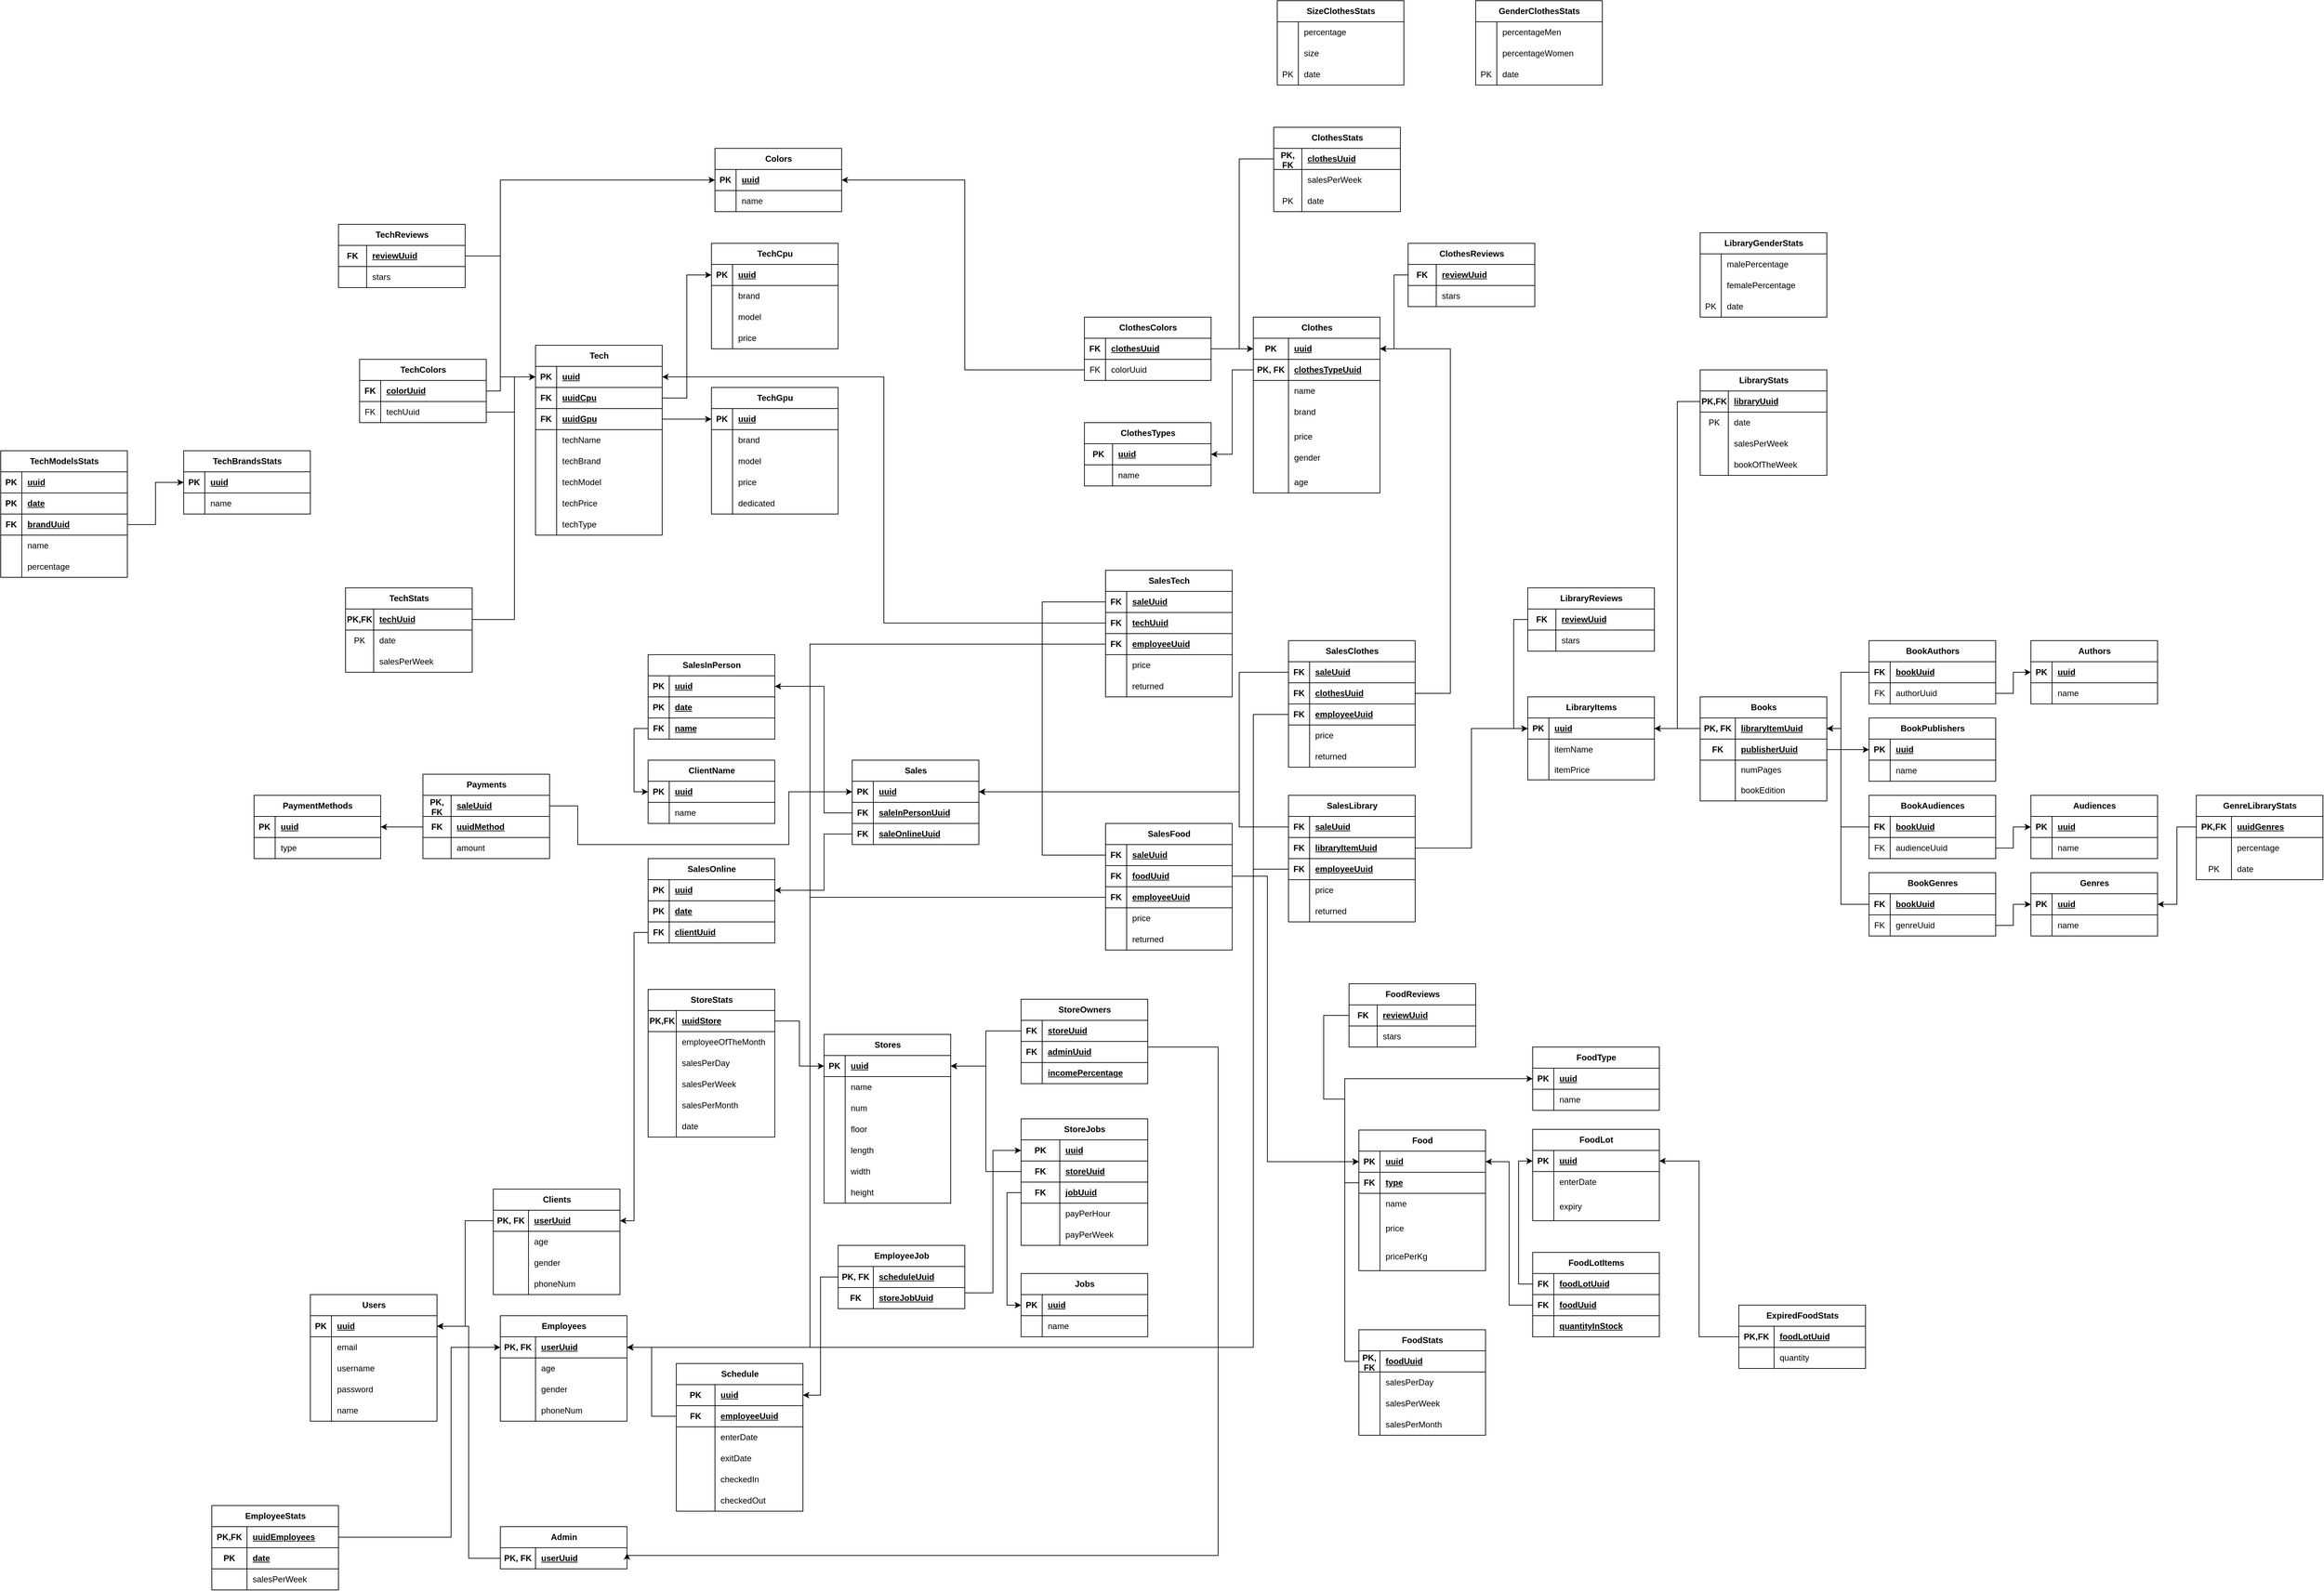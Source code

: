 <mxfile version="25.0.3">
  <diagram id="sW8Mtucb1tosB5__e-hR" name="Page-2">
    <mxGraphModel grid="1" page="1" gridSize="10" guides="1" tooltips="1" connect="1" arrows="1" fold="1" pageScale="1" pageWidth="850" pageHeight="1100" math="0" shadow="0">
      <root>
        <mxCell id="0" />
        <mxCell id="1" parent="0" />
        <mxCell id="-vIjKXJ5FWhkW_fOntHj-2" value="Users" style="shape=table;startSize=30;container=1;collapsible=1;childLayout=tableLayout;fixedRows=1;rowLines=0;fontStyle=1;align=center;resizeLast=1;html=1;" vertex="1" parent="1">
          <mxGeometry x="-330" y="-128" width="180" height="180" as="geometry" />
        </mxCell>
        <mxCell id="-vIjKXJ5FWhkW_fOntHj-3" value="" style="shape=tableRow;horizontal=0;startSize=0;swimlaneHead=0;swimlaneBody=0;fillColor=none;collapsible=0;dropTarget=0;points=[[0,0.5],[1,0.5]];portConstraint=eastwest;top=0;left=0;right=0;bottom=1;" vertex="1" parent="-vIjKXJ5FWhkW_fOntHj-2">
          <mxGeometry y="30" width="180" height="30" as="geometry" />
        </mxCell>
        <mxCell id="-vIjKXJ5FWhkW_fOntHj-4" value="PK" style="shape=partialRectangle;connectable=0;fillColor=none;top=0;left=0;bottom=0;right=0;fontStyle=1;overflow=hidden;whiteSpace=wrap;html=1;" vertex="1" parent="-vIjKXJ5FWhkW_fOntHj-3">
          <mxGeometry width="30" height="30" as="geometry">
            <mxRectangle width="30" height="30" as="alternateBounds" />
          </mxGeometry>
        </mxCell>
        <mxCell id="-vIjKXJ5FWhkW_fOntHj-5" value="uuid" style="shape=partialRectangle;connectable=0;fillColor=none;top=0;left=0;bottom=0;right=0;align=left;spacingLeft=6;fontStyle=5;overflow=hidden;whiteSpace=wrap;html=1;" vertex="1" parent="-vIjKXJ5FWhkW_fOntHj-3">
          <mxGeometry x="30" width="150" height="30" as="geometry">
            <mxRectangle width="150" height="30" as="alternateBounds" />
          </mxGeometry>
        </mxCell>
        <mxCell id="-vIjKXJ5FWhkW_fOntHj-6" value="" style="shape=tableRow;horizontal=0;startSize=0;swimlaneHead=0;swimlaneBody=0;fillColor=none;collapsible=0;dropTarget=0;points=[[0,0.5],[1,0.5]];portConstraint=eastwest;top=0;left=0;right=0;bottom=0;" vertex="1" parent="-vIjKXJ5FWhkW_fOntHj-2">
          <mxGeometry y="60" width="180" height="30" as="geometry" />
        </mxCell>
        <mxCell id="-vIjKXJ5FWhkW_fOntHj-7" value="" style="shape=partialRectangle;connectable=0;fillColor=none;top=0;left=0;bottom=0;right=0;editable=1;overflow=hidden;whiteSpace=wrap;html=1;" vertex="1" parent="-vIjKXJ5FWhkW_fOntHj-6">
          <mxGeometry width="30" height="30" as="geometry">
            <mxRectangle width="30" height="30" as="alternateBounds" />
          </mxGeometry>
        </mxCell>
        <mxCell id="-vIjKXJ5FWhkW_fOntHj-8" value="email" style="shape=partialRectangle;connectable=0;fillColor=none;top=0;left=0;bottom=0;right=0;align=left;spacingLeft=6;overflow=hidden;whiteSpace=wrap;html=1;" vertex="1" parent="-vIjKXJ5FWhkW_fOntHj-6">
          <mxGeometry x="30" width="150" height="30" as="geometry">
            <mxRectangle width="150" height="30" as="alternateBounds" />
          </mxGeometry>
        </mxCell>
        <mxCell id="-vIjKXJ5FWhkW_fOntHj-9" value="" style="shape=tableRow;horizontal=0;startSize=0;swimlaneHead=0;swimlaneBody=0;fillColor=none;collapsible=0;dropTarget=0;points=[[0,0.5],[1,0.5]];portConstraint=eastwest;top=0;left=0;right=0;bottom=0;" vertex="1" parent="-vIjKXJ5FWhkW_fOntHj-2">
          <mxGeometry y="90" width="180" height="30" as="geometry" />
        </mxCell>
        <mxCell id="-vIjKXJ5FWhkW_fOntHj-10" value="" style="shape=partialRectangle;connectable=0;fillColor=none;top=0;left=0;bottom=0;right=0;editable=1;overflow=hidden;whiteSpace=wrap;html=1;" vertex="1" parent="-vIjKXJ5FWhkW_fOntHj-9">
          <mxGeometry width="30" height="30" as="geometry">
            <mxRectangle width="30" height="30" as="alternateBounds" />
          </mxGeometry>
        </mxCell>
        <mxCell id="-vIjKXJ5FWhkW_fOntHj-11" value="username" style="shape=partialRectangle;connectable=0;fillColor=none;top=0;left=0;bottom=0;right=0;align=left;spacingLeft=6;overflow=hidden;whiteSpace=wrap;html=1;" vertex="1" parent="-vIjKXJ5FWhkW_fOntHj-9">
          <mxGeometry x="30" width="150" height="30" as="geometry">
            <mxRectangle width="150" height="30" as="alternateBounds" />
          </mxGeometry>
        </mxCell>
        <mxCell id="-vIjKXJ5FWhkW_fOntHj-12" value="" style="shape=tableRow;horizontal=0;startSize=0;swimlaneHead=0;swimlaneBody=0;fillColor=none;collapsible=0;dropTarget=0;points=[[0,0.5],[1,0.5]];portConstraint=eastwest;top=0;left=0;right=0;bottom=0;" vertex="1" parent="-vIjKXJ5FWhkW_fOntHj-2">
          <mxGeometry y="120" width="180" height="30" as="geometry" />
        </mxCell>
        <mxCell id="-vIjKXJ5FWhkW_fOntHj-13" value="" style="shape=partialRectangle;connectable=0;fillColor=none;top=0;left=0;bottom=0;right=0;editable=1;overflow=hidden;whiteSpace=wrap;html=1;" vertex="1" parent="-vIjKXJ5FWhkW_fOntHj-12">
          <mxGeometry width="30" height="30" as="geometry">
            <mxRectangle width="30" height="30" as="alternateBounds" />
          </mxGeometry>
        </mxCell>
        <mxCell id="-vIjKXJ5FWhkW_fOntHj-14" value="password" style="shape=partialRectangle;connectable=0;fillColor=none;top=0;left=0;bottom=0;right=0;align=left;spacingLeft=6;overflow=hidden;whiteSpace=wrap;html=1;" vertex="1" parent="-vIjKXJ5FWhkW_fOntHj-12">
          <mxGeometry x="30" width="150" height="30" as="geometry">
            <mxRectangle width="150" height="30" as="alternateBounds" />
          </mxGeometry>
        </mxCell>
        <mxCell id="-vIjKXJ5FWhkW_fOntHj-15" style="shape=tableRow;horizontal=0;startSize=0;swimlaneHead=0;swimlaneBody=0;fillColor=none;collapsible=0;dropTarget=0;points=[[0,0.5],[1,0.5]];portConstraint=eastwest;top=0;left=0;right=0;bottom=0;" vertex="1" parent="-vIjKXJ5FWhkW_fOntHj-2">
          <mxGeometry y="150" width="180" height="30" as="geometry" />
        </mxCell>
        <mxCell id="-vIjKXJ5FWhkW_fOntHj-16" style="shape=partialRectangle;connectable=0;fillColor=none;top=0;left=0;bottom=0;right=0;editable=1;overflow=hidden;whiteSpace=wrap;html=1;" vertex="1" parent="-vIjKXJ5FWhkW_fOntHj-15">
          <mxGeometry width="30" height="30" as="geometry">
            <mxRectangle width="30" height="30" as="alternateBounds" />
          </mxGeometry>
        </mxCell>
        <mxCell id="-vIjKXJ5FWhkW_fOntHj-17" value="name" style="shape=partialRectangle;connectable=0;fillColor=none;top=0;left=0;bottom=0;right=0;align=left;spacingLeft=6;overflow=hidden;whiteSpace=wrap;html=1;" vertex="1" parent="-vIjKXJ5FWhkW_fOntHj-15">
          <mxGeometry x="30" width="150" height="30" as="geometry">
            <mxRectangle width="150" height="30" as="alternateBounds" />
          </mxGeometry>
        </mxCell>
        <mxCell id="htuwWvaA8N_MA8WCvr09-1" value="Clothes" style="shape=table;startSize=30;container=1;collapsible=1;childLayout=tableLayout;fixedRows=1;rowLines=0;fontStyle=1;align=center;resizeLast=1;html=1;" vertex="1" parent="1">
          <mxGeometry x="1010" y="-1518" width="180" height="250" as="geometry" />
        </mxCell>
        <mxCell id="htuwWvaA8N_MA8WCvr09-2" value="" style="shape=tableRow;horizontal=0;startSize=0;swimlaneHead=0;swimlaneBody=0;fillColor=none;collapsible=0;dropTarget=0;points=[[0,0.5],[1,0.5]];portConstraint=eastwest;top=0;left=0;right=0;bottom=1;" vertex="1" parent="htuwWvaA8N_MA8WCvr09-1">
          <mxGeometry y="30" width="180" height="30" as="geometry" />
        </mxCell>
        <mxCell id="htuwWvaA8N_MA8WCvr09-3" value="PK" style="shape=partialRectangle;connectable=0;fillColor=none;top=0;left=0;bottom=0;right=0;fontStyle=1;overflow=hidden;whiteSpace=wrap;html=1;" vertex="1" parent="htuwWvaA8N_MA8WCvr09-2">
          <mxGeometry width="50" height="30" as="geometry">
            <mxRectangle width="50" height="30" as="alternateBounds" />
          </mxGeometry>
        </mxCell>
        <mxCell id="htuwWvaA8N_MA8WCvr09-4" value="uuid" style="shape=partialRectangle;connectable=0;fillColor=none;top=0;left=0;bottom=0;right=0;align=left;spacingLeft=6;fontStyle=5;overflow=hidden;whiteSpace=wrap;html=1;" vertex="1" parent="htuwWvaA8N_MA8WCvr09-2">
          <mxGeometry x="50" width="130" height="30" as="geometry">
            <mxRectangle width="130" height="30" as="alternateBounds" />
          </mxGeometry>
        </mxCell>
        <mxCell id="hg62lW7AzLbTax0shZqh-14" style="shape=tableRow;horizontal=0;startSize=0;swimlaneHead=0;swimlaneBody=0;fillColor=none;collapsible=0;dropTarget=0;points=[[0,0.5],[1,0.5]];portConstraint=eastwest;top=0;left=0;right=0;bottom=1;" vertex="1" parent="htuwWvaA8N_MA8WCvr09-1">
          <mxGeometry y="60" width="180" height="30" as="geometry" />
        </mxCell>
        <mxCell id="hg62lW7AzLbTax0shZqh-15" value="PK, FK" style="shape=partialRectangle;connectable=0;fillColor=none;top=0;left=0;bottom=0;right=0;fontStyle=1;overflow=hidden;whiteSpace=wrap;html=1;" vertex="1" parent="hg62lW7AzLbTax0shZqh-14">
          <mxGeometry width="50" height="30" as="geometry">
            <mxRectangle width="50" height="30" as="alternateBounds" />
          </mxGeometry>
        </mxCell>
        <mxCell id="hg62lW7AzLbTax0shZqh-16" value="clothesTypeUuid" style="shape=partialRectangle;connectable=0;fillColor=none;top=0;left=0;bottom=0;right=0;align=left;spacingLeft=6;fontStyle=5;overflow=hidden;whiteSpace=wrap;html=1;" vertex="1" parent="hg62lW7AzLbTax0shZqh-14">
          <mxGeometry x="50" width="130" height="30" as="geometry">
            <mxRectangle width="130" height="30" as="alternateBounds" />
          </mxGeometry>
        </mxCell>
        <mxCell id="htuwWvaA8N_MA8WCvr09-5" value="" style="shape=tableRow;horizontal=0;startSize=0;swimlaneHead=0;swimlaneBody=0;fillColor=none;collapsible=0;dropTarget=0;points=[[0,0.5],[1,0.5]];portConstraint=eastwest;top=0;left=0;right=0;bottom=0;" vertex="1" parent="htuwWvaA8N_MA8WCvr09-1">
          <mxGeometry y="90" width="180" height="30" as="geometry" />
        </mxCell>
        <mxCell id="htuwWvaA8N_MA8WCvr09-6" value="" style="shape=partialRectangle;connectable=0;fillColor=none;top=0;left=0;bottom=0;right=0;editable=1;overflow=hidden;whiteSpace=wrap;html=1;" vertex="1" parent="htuwWvaA8N_MA8WCvr09-5">
          <mxGeometry width="50" height="30" as="geometry">
            <mxRectangle width="50" height="30" as="alternateBounds" />
          </mxGeometry>
        </mxCell>
        <mxCell id="htuwWvaA8N_MA8WCvr09-7" value="name" style="shape=partialRectangle;connectable=0;fillColor=none;top=0;left=0;bottom=0;right=0;align=left;spacingLeft=6;overflow=hidden;whiteSpace=wrap;html=1;" vertex="1" parent="htuwWvaA8N_MA8WCvr09-5">
          <mxGeometry x="50" width="130" height="30" as="geometry">
            <mxRectangle width="130" height="30" as="alternateBounds" />
          </mxGeometry>
        </mxCell>
        <mxCell id="C38Eb56V91YgRm-77wVL-114" style="shape=tableRow;horizontal=0;startSize=0;swimlaneHead=0;swimlaneBody=0;fillColor=none;collapsible=0;dropTarget=0;points=[[0,0.5],[1,0.5]];portConstraint=eastwest;top=0;left=0;right=0;bottom=0;" vertex="1" parent="htuwWvaA8N_MA8WCvr09-1">
          <mxGeometry y="120" width="180" height="30" as="geometry" />
        </mxCell>
        <mxCell id="C38Eb56V91YgRm-77wVL-115" style="shape=partialRectangle;connectable=0;fillColor=none;top=0;left=0;bottom=0;right=0;editable=1;overflow=hidden;whiteSpace=wrap;html=1;" vertex="1" parent="C38Eb56V91YgRm-77wVL-114">
          <mxGeometry width="50" height="30" as="geometry">
            <mxRectangle width="50" height="30" as="alternateBounds" />
          </mxGeometry>
        </mxCell>
        <mxCell id="C38Eb56V91YgRm-77wVL-116" value="brand" style="shape=partialRectangle;connectable=0;fillColor=none;top=0;left=0;bottom=0;right=0;align=left;spacingLeft=6;overflow=hidden;whiteSpace=wrap;html=1;" vertex="1" parent="C38Eb56V91YgRm-77wVL-114">
          <mxGeometry x="50" width="130" height="30" as="geometry">
            <mxRectangle width="130" height="30" as="alternateBounds" />
          </mxGeometry>
        </mxCell>
        <mxCell id="htuwWvaA8N_MA8WCvr09-8" value="" style="shape=tableRow;horizontal=0;startSize=0;swimlaneHead=0;swimlaneBody=0;fillColor=none;collapsible=0;dropTarget=0;points=[[0,0.5],[1,0.5]];portConstraint=eastwest;top=0;left=0;right=0;bottom=0;" vertex="1" parent="htuwWvaA8N_MA8WCvr09-1">
          <mxGeometry y="150" width="180" height="40" as="geometry" />
        </mxCell>
        <mxCell id="htuwWvaA8N_MA8WCvr09-9" value="" style="shape=partialRectangle;connectable=0;fillColor=none;top=0;left=0;bottom=0;right=0;editable=1;overflow=hidden;whiteSpace=wrap;html=1;" vertex="1" parent="htuwWvaA8N_MA8WCvr09-8">
          <mxGeometry width="50" height="40" as="geometry">
            <mxRectangle width="50" height="40" as="alternateBounds" />
          </mxGeometry>
        </mxCell>
        <mxCell id="htuwWvaA8N_MA8WCvr09-10" value="price" style="shape=partialRectangle;connectable=0;fillColor=none;top=0;left=0;bottom=0;right=0;align=left;spacingLeft=6;overflow=hidden;whiteSpace=wrap;html=1;" vertex="1" parent="htuwWvaA8N_MA8WCvr09-8">
          <mxGeometry x="50" width="130" height="40" as="geometry">
            <mxRectangle width="130" height="40" as="alternateBounds" />
          </mxGeometry>
        </mxCell>
        <mxCell id="htuwWvaA8N_MA8WCvr09-11" value="" style="shape=tableRow;horizontal=0;startSize=0;swimlaneHead=0;swimlaneBody=0;fillColor=none;collapsible=0;dropTarget=0;points=[[0,0.5],[1,0.5]];portConstraint=eastwest;top=0;left=0;right=0;bottom=0;" vertex="1" parent="htuwWvaA8N_MA8WCvr09-1">
          <mxGeometry y="190" width="180" height="30" as="geometry" />
        </mxCell>
        <mxCell id="htuwWvaA8N_MA8WCvr09-12" value="" style="shape=partialRectangle;connectable=0;fillColor=none;top=0;left=0;bottom=0;right=0;editable=1;overflow=hidden;whiteSpace=wrap;html=1;" vertex="1" parent="htuwWvaA8N_MA8WCvr09-11">
          <mxGeometry width="50" height="30" as="geometry">
            <mxRectangle width="50" height="30" as="alternateBounds" />
          </mxGeometry>
        </mxCell>
        <mxCell id="htuwWvaA8N_MA8WCvr09-13" value="gender&lt;div&gt;&lt;br&gt;&lt;/div&gt;" style="shape=partialRectangle;connectable=0;fillColor=none;top=0;left=0;bottom=0;right=0;align=left;spacingLeft=6;overflow=hidden;whiteSpace=wrap;html=1;" vertex="1" parent="htuwWvaA8N_MA8WCvr09-11">
          <mxGeometry x="50" width="130" height="30" as="geometry">
            <mxRectangle width="130" height="30" as="alternateBounds" />
          </mxGeometry>
        </mxCell>
        <mxCell id="htuwWvaA8N_MA8WCvr09-19" value="" style="shape=tableRow;horizontal=0;startSize=0;swimlaneHead=0;swimlaneBody=0;fillColor=none;collapsible=0;dropTarget=0;points=[[0,0.5],[1,0.5]];portConstraint=eastwest;top=0;left=0;right=0;bottom=0;" vertex="1" parent="htuwWvaA8N_MA8WCvr09-1">
          <mxGeometry y="220" width="180" height="30" as="geometry" />
        </mxCell>
        <mxCell id="htuwWvaA8N_MA8WCvr09-20" value="" style="shape=partialRectangle;connectable=0;fillColor=none;top=0;left=0;bottom=0;right=0;editable=1;overflow=hidden;whiteSpace=wrap;html=1;" vertex="1" parent="htuwWvaA8N_MA8WCvr09-19">
          <mxGeometry width="50" height="30" as="geometry">
            <mxRectangle width="50" height="30" as="alternateBounds" />
          </mxGeometry>
        </mxCell>
        <mxCell id="htuwWvaA8N_MA8WCvr09-21" value="age" style="shape=partialRectangle;connectable=0;fillColor=none;top=0;left=0;bottom=0;right=0;align=left;spacingLeft=6;overflow=hidden;whiteSpace=wrap;html=1;" vertex="1" parent="htuwWvaA8N_MA8WCvr09-19">
          <mxGeometry x="50" width="130" height="30" as="geometry">
            <mxRectangle width="130" height="30" as="alternateBounds" />
          </mxGeometry>
        </mxCell>
        <mxCell id="NOeJ1Ft_21rnL2q39-u5-24" value="Employees" style="shape=table;startSize=30;container=1;collapsible=1;childLayout=tableLayout;fixedRows=1;rowLines=0;fontStyle=1;align=center;resizeLast=1;html=1;" vertex="1" parent="1">
          <mxGeometry x="-60" y="-98" width="180" height="150" as="geometry" />
        </mxCell>
        <mxCell id="NOeJ1Ft_21rnL2q39-u5-25" value="" style="shape=tableRow;horizontal=0;startSize=0;swimlaneHead=0;swimlaneBody=0;fillColor=none;collapsible=0;dropTarget=0;points=[[0,0.5],[1,0.5]];portConstraint=eastwest;top=0;left=0;right=0;bottom=1;" vertex="1" parent="NOeJ1Ft_21rnL2q39-u5-24">
          <mxGeometry y="30" width="180" height="30" as="geometry" />
        </mxCell>
        <mxCell id="NOeJ1Ft_21rnL2q39-u5-26" value="PK, FK" style="shape=partialRectangle;connectable=0;fillColor=none;top=0;left=0;bottom=0;right=0;fontStyle=1;overflow=hidden;whiteSpace=wrap;html=1;" vertex="1" parent="NOeJ1Ft_21rnL2q39-u5-25">
          <mxGeometry width="50" height="30" as="geometry">
            <mxRectangle width="50" height="30" as="alternateBounds" />
          </mxGeometry>
        </mxCell>
        <mxCell id="NOeJ1Ft_21rnL2q39-u5-27" value="userUuid" style="shape=partialRectangle;connectable=0;fillColor=none;top=0;left=0;bottom=0;right=0;align=left;spacingLeft=6;fontStyle=5;overflow=hidden;whiteSpace=wrap;html=1;" vertex="1" parent="NOeJ1Ft_21rnL2q39-u5-25">
          <mxGeometry x="50" width="130" height="30" as="geometry">
            <mxRectangle width="130" height="30" as="alternateBounds" />
          </mxGeometry>
        </mxCell>
        <mxCell id="NOeJ1Ft_21rnL2q39-u5-28" value="" style="shape=tableRow;horizontal=0;startSize=0;swimlaneHead=0;swimlaneBody=0;fillColor=none;collapsible=0;dropTarget=0;points=[[0,0.5],[1,0.5]];portConstraint=eastwest;top=0;left=0;right=0;bottom=0;" vertex="1" parent="NOeJ1Ft_21rnL2q39-u5-24">
          <mxGeometry y="60" width="180" height="30" as="geometry" />
        </mxCell>
        <mxCell id="NOeJ1Ft_21rnL2q39-u5-29" value="" style="shape=partialRectangle;connectable=0;fillColor=none;top=0;left=0;bottom=0;right=0;editable=1;overflow=hidden;whiteSpace=wrap;html=1;" vertex="1" parent="NOeJ1Ft_21rnL2q39-u5-28">
          <mxGeometry width="50" height="30" as="geometry">
            <mxRectangle width="50" height="30" as="alternateBounds" />
          </mxGeometry>
        </mxCell>
        <mxCell id="NOeJ1Ft_21rnL2q39-u5-30" value="age" style="shape=partialRectangle;connectable=0;fillColor=none;top=0;left=0;bottom=0;right=0;align=left;spacingLeft=6;overflow=hidden;whiteSpace=wrap;html=1;" vertex="1" parent="NOeJ1Ft_21rnL2q39-u5-28">
          <mxGeometry x="50" width="130" height="30" as="geometry">
            <mxRectangle width="130" height="30" as="alternateBounds" />
          </mxGeometry>
        </mxCell>
        <mxCell id="NOeJ1Ft_21rnL2q39-u5-31" value="" style="shape=tableRow;horizontal=0;startSize=0;swimlaneHead=0;swimlaneBody=0;fillColor=none;collapsible=0;dropTarget=0;points=[[0,0.5],[1,0.5]];portConstraint=eastwest;top=0;left=0;right=0;bottom=0;" vertex="1" parent="NOeJ1Ft_21rnL2q39-u5-24">
          <mxGeometry y="90" width="180" height="30" as="geometry" />
        </mxCell>
        <mxCell id="NOeJ1Ft_21rnL2q39-u5-32" value="" style="shape=partialRectangle;connectable=0;fillColor=none;top=0;left=0;bottom=0;right=0;editable=1;overflow=hidden;whiteSpace=wrap;html=1;" vertex="1" parent="NOeJ1Ft_21rnL2q39-u5-31">
          <mxGeometry width="50" height="30" as="geometry">
            <mxRectangle width="50" height="30" as="alternateBounds" />
          </mxGeometry>
        </mxCell>
        <mxCell id="NOeJ1Ft_21rnL2q39-u5-33" value="gender" style="shape=partialRectangle;connectable=0;fillColor=none;top=0;left=0;bottom=0;right=0;align=left;spacingLeft=6;overflow=hidden;whiteSpace=wrap;html=1;" vertex="1" parent="NOeJ1Ft_21rnL2q39-u5-31">
          <mxGeometry x="50" width="130" height="30" as="geometry">
            <mxRectangle width="130" height="30" as="alternateBounds" />
          </mxGeometry>
        </mxCell>
        <mxCell id="NOeJ1Ft_21rnL2q39-u5-34" value="" style="shape=tableRow;horizontal=0;startSize=0;swimlaneHead=0;swimlaneBody=0;fillColor=none;collapsible=0;dropTarget=0;points=[[0,0.5],[1,0.5]];portConstraint=eastwest;top=0;left=0;right=0;bottom=0;" vertex="1" parent="NOeJ1Ft_21rnL2q39-u5-24">
          <mxGeometry y="120" width="180" height="30" as="geometry" />
        </mxCell>
        <mxCell id="NOeJ1Ft_21rnL2q39-u5-35" value="" style="shape=partialRectangle;connectable=0;fillColor=none;top=0;left=0;bottom=0;right=0;editable=1;overflow=hidden;whiteSpace=wrap;html=1;" vertex="1" parent="NOeJ1Ft_21rnL2q39-u5-34">
          <mxGeometry width="50" height="30" as="geometry">
            <mxRectangle width="50" height="30" as="alternateBounds" />
          </mxGeometry>
        </mxCell>
        <mxCell id="NOeJ1Ft_21rnL2q39-u5-36" value="phoneNum" style="shape=partialRectangle;connectable=0;fillColor=none;top=0;left=0;bottom=0;right=0;align=left;spacingLeft=6;overflow=hidden;whiteSpace=wrap;html=1;" vertex="1" parent="NOeJ1Ft_21rnL2q39-u5-34">
          <mxGeometry x="50" width="130" height="30" as="geometry">
            <mxRectangle width="130" height="30" as="alternateBounds" />
          </mxGeometry>
        </mxCell>
        <mxCell id="C38Eb56V91YgRm-77wVL-68" style="edgeStyle=orthogonalEdgeStyle;rounded=0;orthogonalLoop=1;jettySize=auto;html=1;exitX=0;exitY=0.75;exitDx=0;exitDy=0;entryX=1;entryY=0.5;entryDx=0;entryDy=0;" edge="1" parent="1" source="-vIjKXJ5FWhkW_fOntHj-36" target="-vIjKXJ5FWhkW_fOntHj-3">
          <mxGeometry relative="1" as="geometry" />
        </mxCell>
        <mxCell id="-vIjKXJ5FWhkW_fOntHj-36" value="Admin" style="shape=table;startSize=30;container=1;collapsible=1;childLayout=tableLayout;fixedRows=1;rowLines=0;fontStyle=1;align=center;resizeLast=1;html=1;" vertex="1" parent="1">
          <mxGeometry x="-60" y="202" width="180" height="60" as="geometry" />
        </mxCell>
        <mxCell id="-vIjKXJ5FWhkW_fOntHj-37" value="" style="shape=tableRow;horizontal=0;startSize=0;swimlaneHead=0;swimlaneBody=0;fillColor=none;collapsible=0;dropTarget=0;points=[[0,0.5],[1,0.5]];portConstraint=eastwest;top=0;left=0;right=0;bottom=1;" vertex="1" parent="-vIjKXJ5FWhkW_fOntHj-36">
          <mxGeometry y="30" width="180" height="30" as="geometry" />
        </mxCell>
        <mxCell id="-vIjKXJ5FWhkW_fOntHj-38" value="PK, FK" style="shape=partialRectangle;connectable=0;fillColor=none;top=0;left=0;bottom=0;right=0;fontStyle=1;overflow=hidden;whiteSpace=wrap;html=1;" vertex="1" parent="-vIjKXJ5FWhkW_fOntHj-37">
          <mxGeometry width="50" height="30" as="geometry">
            <mxRectangle width="50" height="30" as="alternateBounds" />
          </mxGeometry>
        </mxCell>
        <mxCell id="-vIjKXJ5FWhkW_fOntHj-39" value="userUuid" style="shape=partialRectangle;connectable=0;fillColor=none;top=0;left=0;bottom=0;right=0;align=left;spacingLeft=6;fontStyle=5;overflow=hidden;whiteSpace=wrap;html=1;" vertex="1" parent="-vIjKXJ5FWhkW_fOntHj-37">
          <mxGeometry x="50" width="130" height="30" as="geometry">
            <mxRectangle width="130" height="30" as="alternateBounds" />
          </mxGeometry>
        </mxCell>
        <mxCell id="-vIjKXJ5FWhkW_fOntHj-21" value="Clients" style="shape=table;startSize=30;container=1;collapsible=1;childLayout=tableLayout;fixedRows=1;rowLines=0;fontStyle=1;align=center;resizeLast=1;html=1;" vertex="1" parent="1">
          <mxGeometry x="-70" y="-278" width="180" height="150" as="geometry" />
        </mxCell>
        <mxCell id="-vIjKXJ5FWhkW_fOntHj-22" value="" style="shape=tableRow;horizontal=0;startSize=0;swimlaneHead=0;swimlaneBody=0;fillColor=none;collapsible=0;dropTarget=0;points=[[0,0.5],[1,0.5]];portConstraint=eastwest;top=0;left=0;right=0;bottom=1;" vertex="1" parent="-vIjKXJ5FWhkW_fOntHj-21">
          <mxGeometry y="30" width="180" height="30" as="geometry" />
        </mxCell>
        <mxCell id="-vIjKXJ5FWhkW_fOntHj-23" value="PK, FK" style="shape=partialRectangle;connectable=0;fillColor=none;top=0;left=0;bottom=0;right=0;fontStyle=1;overflow=hidden;whiteSpace=wrap;html=1;" vertex="1" parent="-vIjKXJ5FWhkW_fOntHj-22">
          <mxGeometry width="50" height="30" as="geometry">
            <mxRectangle width="50" height="30" as="alternateBounds" />
          </mxGeometry>
        </mxCell>
        <mxCell id="-vIjKXJ5FWhkW_fOntHj-24" value="userUuid" style="shape=partialRectangle;connectable=0;fillColor=none;top=0;left=0;bottom=0;right=0;align=left;spacingLeft=6;fontStyle=5;overflow=hidden;whiteSpace=wrap;html=1;" vertex="1" parent="-vIjKXJ5FWhkW_fOntHj-22">
          <mxGeometry x="50" width="130" height="30" as="geometry">
            <mxRectangle width="130" height="30" as="alternateBounds" />
          </mxGeometry>
        </mxCell>
        <mxCell id="-vIjKXJ5FWhkW_fOntHj-31" value="" style="shape=tableRow;horizontal=0;startSize=0;swimlaneHead=0;swimlaneBody=0;fillColor=none;collapsible=0;dropTarget=0;points=[[0,0.5],[1,0.5]];portConstraint=eastwest;top=0;left=0;right=0;bottom=0;" vertex="1" parent="-vIjKXJ5FWhkW_fOntHj-21">
          <mxGeometry y="60" width="180" height="30" as="geometry" />
        </mxCell>
        <mxCell id="-vIjKXJ5FWhkW_fOntHj-32" value="" style="shape=partialRectangle;connectable=0;fillColor=none;top=0;left=0;bottom=0;right=0;editable=1;overflow=hidden;whiteSpace=wrap;html=1;" vertex="1" parent="-vIjKXJ5FWhkW_fOntHj-31">
          <mxGeometry width="50" height="30" as="geometry">
            <mxRectangle width="50" height="30" as="alternateBounds" />
          </mxGeometry>
        </mxCell>
        <mxCell id="-vIjKXJ5FWhkW_fOntHj-33" value="age" style="shape=partialRectangle;connectable=0;fillColor=none;top=0;left=0;bottom=0;right=0;align=left;spacingLeft=6;overflow=hidden;whiteSpace=wrap;html=1;" vertex="1" parent="-vIjKXJ5FWhkW_fOntHj-31">
          <mxGeometry x="50" width="130" height="30" as="geometry">
            <mxRectangle width="130" height="30" as="alternateBounds" />
          </mxGeometry>
        </mxCell>
        <mxCell id="-vIjKXJ5FWhkW_fOntHj-25" value="" style="shape=tableRow;horizontal=0;startSize=0;swimlaneHead=0;swimlaneBody=0;fillColor=none;collapsible=0;dropTarget=0;points=[[0,0.5],[1,0.5]];portConstraint=eastwest;top=0;left=0;right=0;bottom=0;" vertex="1" parent="-vIjKXJ5FWhkW_fOntHj-21">
          <mxGeometry y="90" width="180" height="30" as="geometry" />
        </mxCell>
        <mxCell id="-vIjKXJ5FWhkW_fOntHj-26" value="" style="shape=partialRectangle;connectable=0;fillColor=none;top=0;left=0;bottom=0;right=0;editable=1;overflow=hidden;whiteSpace=wrap;html=1;" vertex="1" parent="-vIjKXJ5FWhkW_fOntHj-25">
          <mxGeometry width="50" height="30" as="geometry">
            <mxRectangle width="50" height="30" as="alternateBounds" />
          </mxGeometry>
        </mxCell>
        <mxCell id="-vIjKXJ5FWhkW_fOntHj-27" value="gender" style="shape=partialRectangle;connectable=0;fillColor=none;top=0;left=0;bottom=0;right=0;align=left;spacingLeft=6;overflow=hidden;whiteSpace=wrap;html=1;" vertex="1" parent="-vIjKXJ5FWhkW_fOntHj-25">
          <mxGeometry x="50" width="130" height="30" as="geometry">
            <mxRectangle width="130" height="30" as="alternateBounds" />
          </mxGeometry>
        </mxCell>
        <mxCell id="-vIjKXJ5FWhkW_fOntHj-28" value="" style="shape=tableRow;horizontal=0;startSize=0;swimlaneHead=0;swimlaneBody=0;fillColor=none;collapsible=0;dropTarget=0;points=[[0,0.5],[1,0.5]];portConstraint=eastwest;top=0;left=0;right=0;bottom=0;" vertex="1" parent="-vIjKXJ5FWhkW_fOntHj-21">
          <mxGeometry y="120" width="180" height="30" as="geometry" />
        </mxCell>
        <mxCell id="-vIjKXJ5FWhkW_fOntHj-29" value="" style="shape=partialRectangle;connectable=0;fillColor=none;top=0;left=0;bottom=0;right=0;editable=1;overflow=hidden;whiteSpace=wrap;html=1;" vertex="1" parent="-vIjKXJ5FWhkW_fOntHj-28">
          <mxGeometry width="50" height="30" as="geometry">
            <mxRectangle width="50" height="30" as="alternateBounds" />
          </mxGeometry>
        </mxCell>
        <mxCell id="-vIjKXJ5FWhkW_fOntHj-30" value="phoneNum" style="shape=partialRectangle;connectable=0;fillColor=none;top=0;left=0;bottom=0;right=0;align=left;spacingLeft=6;overflow=hidden;whiteSpace=wrap;html=1;" vertex="1" parent="-vIjKXJ5FWhkW_fOntHj-28">
          <mxGeometry x="50" width="130" height="30" as="geometry">
            <mxRectangle width="130" height="30" as="alternateBounds" />
          </mxGeometry>
        </mxCell>
        <mxCell id="-vIjKXJ5FWhkW_fOntHj-52" value="Stores" style="shape=table;startSize=30;container=1;collapsible=1;childLayout=tableLayout;fixedRows=1;rowLines=0;fontStyle=1;align=center;resizeLast=1;html=1;" vertex="1" parent="1">
          <mxGeometry x="400" y="-498" width="180" height="240" as="geometry" />
        </mxCell>
        <mxCell id="-vIjKXJ5FWhkW_fOntHj-53" value="" style="shape=tableRow;horizontal=0;startSize=0;swimlaneHead=0;swimlaneBody=0;fillColor=none;collapsible=0;dropTarget=0;points=[[0,0.5],[1,0.5]];portConstraint=eastwest;top=0;left=0;right=0;bottom=1;" vertex="1" parent="-vIjKXJ5FWhkW_fOntHj-52">
          <mxGeometry y="30" width="180" height="30" as="geometry" />
        </mxCell>
        <mxCell id="-vIjKXJ5FWhkW_fOntHj-54" value="PK" style="shape=partialRectangle;connectable=0;fillColor=none;top=0;left=0;bottom=0;right=0;fontStyle=1;overflow=hidden;whiteSpace=wrap;html=1;" vertex="1" parent="-vIjKXJ5FWhkW_fOntHj-53">
          <mxGeometry width="30" height="30" as="geometry">
            <mxRectangle width="30" height="30" as="alternateBounds" />
          </mxGeometry>
        </mxCell>
        <mxCell id="-vIjKXJ5FWhkW_fOntHj-55" value="uuid" style="shape=partialRectangle;connectable=0;fillColor=none;top=0;left=0;bottom=0;right=0;align=left;spacingLeft=6;fontStyle=5;overflow=hidden;whiteSpace=wrap;html=1;" vertex="1" parent="-vIjKXJ5FWhkW_fOntHj-53">
          <mxGeometry x="30" width="150" height="30" as="geometry">
            <mxRectangle width="150" height="30" as="alternateBounds" />
          </mxGeometry>
        </mxCell>
        <mxCell id="-vIjKXJ5FWhkW_fOntHj-56" value="" style="shape=tableRow;horizontal=0;startSize=0;swimlaneHead=0;swimlaneBody=0;fillColor=none;collapsible=0;dropTarget=0;points=[[0,0.5],[1,0.5]];portConstraint=eastwest;top=0;left=0;right=0;bottom=0;" vertex="1" parent="-vIjKXJ5FWhkW_fOntHj-52">
          <mxGeometry y="60" width="180" height="30" as="geometry" />
        </mxCell>
        <mxCell id="-vIjKXJ5FWhkW_fOntHj-57" value="" style="shape=partialRectangle;connectable=0;fillColor=none;top=0;left=0;bottom=0;right=0;editable=1;overflow=hidden;whiteSpace=wrap;html=1;" vertex="1" parent="-vIjKXJ5FWhkW_fOntHj-56">
          <mxGeometry width="30" height="30" as="geometry">
            <mxRectangle width="30" height="30" as="alternateBounds" />
          </mxGeometry>
        </mxCell>
        <mxCell id="-vIjKXJ5FWhkW_fOntHj-58" value="name" style="shape=partialRectangle;connectable=0;fillColor=none;top=0;left=0;bottom=0;right=0;align=left;spacingLeft=6;overflow=hidden;whiteSpace=wrap;html=1;" vertex="1" parent="-vIjKXJ5FWhkW_fOntHj-56">
          <mxGeometry x="30" width="150" height="30" as="geometry">
            <mxRectangle width="150" height="30" as="alternateBounds" />
          </mxGeometry>
        </mxCell>
        <mxCell id="-vIjKXJ5FWhkW_fOntHj-59" value="" style="shape=tableRow;horizontal=0;startSize=0;swimlaneHead=0;swimlaneBody=0;fillColor=none;collapsible=0;dropTarget=0;points=[[0,0.5],[1,0.5]];portConstraint=eastwest;top=0;left=0;right=0;bottom=0;" vertex="1" parent="-vIjKXJ5FWhkW_fOntHj-52">
          <mxGeometry y="90" width="180" height="30" as="geometry" />
        </mxCell>
        <mxCell id="-vIjKXJ5FWhkW_fOntHj-60" value="" style="shape=partialRectangle;connectable=0;fillColor=none;top=0;left=0;bottom=0;right=0;editable=1;overflow=hidden;whiteSpace=wrap;html=1;" vertex="1" parent="-vIjKXJ5FWhkW_fOntHj-59">
          <mxGeometry width="30" height="30" as="geometry">
            <mxRectangle width="30" height="30" as="alternateBounds" />
          </mxGeometry>
        </mxCell>
        <mxCell id="-vIjKXJ5FWhkW_fOntHj-61" value="num" style="shape=partialRectangle;connectable=0;fillColor=none;top=0;left=0;bottom=0;right=0;align=left;spacingLeft=6;overflow=hidden;whiteSpace=wrap;html=1;" vertex="1" parent="-vIjKXJ5FWhkW_fOntHj-59">
          <mxGeometry x="30" width="150" height="30" as="geometry">
            <mxRectangle width="150" height="30" as="alternateBounds" />
          </mxGeometry>
        </mxCell>
        <mxCell id="-vIjKXJ5FWhkW_fOntHj-62" value="" style="shape=tableRow;horizontal=0;startSize=0;swimlaneHead=0;swimlaneBody=0;fillColor=none;collapsible=0;dropTarget=0;points=[[0,0.5],[1,0.5]];portConstraint=eastwest;top=0;left=0;right=0;bottom=0;" vertex="1" parent="-vIjKXJ5FWhkW_fOntHj-52">
          <mxGeometry y="120" width="180" height="30" as="geometry" />
        </mxCell>
        <mxCell id="-vIjKXJ5FWhkW_fOntHj-63" value="" style="shape=partialRectangle;connectable=0;fillColor=none;top=0;left=0;bottom=0;right=0;editable=1;overflow=hidden;whiteSpace=wrap;html=1;" vertex="1" parent="-vIjKXJ5FWhkW_fOntHj-62">
          <mxGeometry width="30" height="30" as="geometry">
            <mxRectangle width="30" height="30" as="alternateBounds" />
          </mxGeometry>
        </mxCell>
        <mxCell id="-vIjKXJ5FWhkW_fOntHj-64" value="floor" style="shape=partialRectangle;connectable=0;fillColor=none;top=0;left=0;bottom=0;right=0;align=left;spacingLeft=6;overflow=hidden;whiteSpace=wrap;html=1;" vertex="1" parent="-vIjKXJ5FWhkW_fOntHj-62">
          <mxGeometry x="30" width="150" height="30" as="geometry">
            <mxRectangle width="150" height="30" as="alternateBounds" />
          </mxGeometry>
        </mxCell>
        <mxCell id="C38Eb56V91YgRm-77wVL-53" style="shape=tableRow;horizontal=0;startSize=0;swimlaneHead=0;swimlaneBody=0;fillColor=none;collapsible=0;dropTarget=0;points=[[0,0.5],[1,0.5]];portConstraint=eastwest;top=0;left=0;right=0;bottom=0;" vertex="1" parent="-vIjKXJ5FWhkW_fOntHj-52">
          <mxGeometry y="150" width="180" height="30" as="geometry" />
        </mxCell>
        <mxCell id="C38Eb56V91YgRm-77wVL-54" style="shape=partialRectangle;connectable=0;fillColor=none;top=0;left=0;bottom=0;right=0;editable=1;overflow=hidden;whiteSpace=wrap;html=1;" vertex="1" parent="C38Eb56V91YgRm-77wVL-53">
          <mxGeometry width="30" height="30" as="geometry">
            <mxRectangle width="30" height="30" as="alternateBounds" />
          </mxGeometry>
        </mxCell>
        <mxCell id="C38Eb56V91YgRm-77wVL-55" value="length" style="shape=partialRectangle;connectable=0;fillColor=none;top=0;left=0;bottom=0;right=0;align=left;spacingLeft=6;overflow=hidden;whiteSpace=wrap;html=1;" vertex="1" parent="C38Eb56V91YgRm-77wVL-53">
          <mxGeometry x="30" width="150" height="30" as="geometry">
            <mxRectangle width="150" height="30" as="alternateBounds" />
          </mxGeometry>
        </mxCell>
        <mxCell id="C38Eb56V91YgRm-77wVL-56" style="shape=tableRow;horizontal=0;startSize=0;swimlaneHead=0;swimlaneBody=0;fillColor=none;collapsible=0;dropTarget=0;points=[[0,0.5],[1,0.5]];portConstraint=eastwest;top=0;left=0;right=0;bottom=0;" vertex="1" parent="-vIjKXJ5FWhkW_fOntHj-52">
          <mxGeometry y="180" width="180" height="30" as="geometry" />
        </mxCell>
        <mxCell id="C38Eb56V91YgRm-77wVL-57" style="shape=partialRectangle;connectable=0;fillColor=none;top=0;left=0;bottom=0;right=0;editable=1;overflow=hidden;whiteSpace=wrap;html=1;" vertex="1" parent="C38Eb56V91YgRm-77wVL-56">
          <mxGeometry width="30" height="30" as="geometry">
            <mxRectangle width="30" height="30" as="alternateBounds" />
          </mxGeometry>
        </mxCell>
        <mxCell id="C38Eb56V91YgRm-77wVL-58" value="width" style="shape=partialRectangle;connectable=0;fillColor=none;top=0;left=0;bottom=0;right=0;align=left;spacingLeft=6;overflow=hidden;whiteSpace=wrap;html=1;" vertex="1" parent="C38Eb56V91YgRm-77wVL-56">
          <mxGeometry x="30" width="150" height="30" as="geometry">
            <mxRectangle width="150" height="30" as="alternateBounds" />
          </mxGeometry>
        </mxCell>
        <mxCell id="C38Eb56V91YgRm-77wVL-59" style="shape=tableRow;horizontal=0;startSize=0;swimlaneHead=0;swimlaneBody=0;fillColor=none;collapsible=0;dropTarget=0;points=[[0,0.5],[1,0.5]];portConstraint=eastwest;top=0;left=0;right=0;bottom=0;" vertex="1" parent="-vIjKXJ5FWhkW_fOntHj-52">
          <mxGeometry y="210" width="180" height="30" as="geometry" />
        </mxCell>
        <mxCell id="C38Eb56V91YgRm-77wVL-60" style="shape=partialRectangle;connectable=0;fillColor=none;top=0;left=0;bottom=0;right=0;editable=1;overflow=hidden;whiteSpace=wrap;html=1;" vertex="1" parent="C38Eb56V91YgRm-77wVL-59">
          <mxGeometry width="30" height="30" as="geometry">
            <mxRectangle width="30" height="30" as="alternateBounds" />
          </mxGeometry>
        </mxCell>
        <mxCell id="C38Eb56V91YgRm-77wVL-61" value="height" style="shape=partialRectangle;connectable=0;fillColor=none;top=0;left=0;bottom=0;right=0;align=left;spacingLeft=6;overflow=hidden;whiteSpace=wrap;html=1;" vertex="1" parent="C38Eb56V91YgRm-77wVL-59">
          <mxGeometry x="30" width="150" height="30" as="geometry">
            <mxRectangle width="150" height="30" as="alternateBounds" />
          </mxGeometry>
        </mxCell>
        <mxCell id="-vIjKXJ5FWhkW_fOntHj-81" value="SalesFood" style="shape=table;startSize=30;container=1;collapsible=1;childLayout=tableLayout;fixedRows=1;rowLines=0;fontStyle=1;align=center;resizeLast=1;html=1;" vertex="1" parent="1">
          <mxGeometry x="800" y="-798" width="180" height="180" as="geometry" />
        </mxCell>
        <mxCell id="-vIjKXJ5FWhkW_fOntHj-82" value="" style="shape=tableRow;horizontal=0;startSize=0;swimlaneHead=0;swimlaneBody=0;fillColor=none;collapsible=0;dropTarget=0;points=[[0,0.5],[1,0.5]];portConstraint=eastwest;top=0;left=0;right=0;bottom=1;" vertex="1" parent="-vIjKXJ5FWhkW_fOntHj-81">
          <mxGeometry y="30" width="180" height="30" as="geometry" />
        </mxCell>
        <mxCell id="-vIjKXJ5FWhkW_fOntHj-83" value="FK" style="shape=partialRectangle;connectable=0;fillColor=none;top=0;left=0;bottom=0;right=0;fontStyle=1;overflow=hidden;whiteSpace=wrap;html=1;" vertex="1" parent="-vIjKXJ5FWhkW_fOntHj-82">
          <mxGeometry width="30" height="30" as="geometry">
            <mxRectangle width="30" height="30" as="alternateBounds" />
          </mxGeometry>
        </mxCell>
        <mxCell id="-vIjKXJ5FWhkW_fOntHj-84" value="saleUuid" style="shape=partialRectangle;connectable=0;fillColor=none;top=0;left=0;bottom=0;right=0;align=left;spacingLeft=6;fontStyle=5;overflow=hidden;whiteSpace=wrap;html=1;" vertex="1" parent="-vIjKXJ5FWhkW_fOntHj-82">
          <mxGeometry x="30" width="150" height="30" as="geometry">
            <mxRectangle width="150" height="30" as="alternateBounds" />
          </mxGeometry>
        </mxCell>
        <mxCell id="YjidY2gy-tVimWqyEKwj-58" style="shape=tableRow;horizontal=0;startSize=0;swimlaneHead=0;swimlaneBody=0;fillColor=none;collapsible=0;dropTarget=0;points=[[0,0.5],[1,0.5]];portConstraint=eastwest;top=0;left=0;right=0;bottom=1;" vertex="1" parent="-vIjKXJ5FWhkW_fOntHj-81">
          <mxGeometry y="60" width="180" height="30" as="geometry" />
        </mxCell>
        <mxCell id="YjidY2gy-tVimWqyEKwj-59" value="FK" style="shape=partialRectangle;connectable=0;fillColor=none;top=0;left=0;bottom=0;right=0;fontStyle=1;overflow=hidden;whiteSpace=wrap;html=1;" vertex="1" parent="YjidY2gy-tVimWqyEKwj-58">
          <mxGeometry width="30" height="30" as="geometry">
            <mxRectangle width="30" height="30" as="alternateBounds" />
          </mxGeometry>
        </mxCell>
        <mxCell id="YjidY2gy-tVimWqyEKwj-60" value="foodUuid" style="shape=partialRectangle;connectable=0;fillColor=none;top=0;left=0;bottom=0;right=0;align=left;spacingLeft=6;fontStyle=5;overflow=hidden;whiteSpace=wrap;html=1;" vertex="1" parent="YjidY2gy-tVimWqyEKwj-58">
          <mxGeometry x="30" width="150" height="30" as="geometry">
            <mxRectangle width="150" height="30" as="alternateBounds" />
          </mxGeometry>
        </mxCell>
        <mxCell id="zxLTp6IVxfVX_bBncD_S-14" style="shape=tableRow;horizontal=0;startSize=0;swimlaneHead=0;swimlaneBody=0;fillColor=none;collapsible=0;dropTarget=0;points=[[0,0.5],[1,0.5]];portConstraint=eastwest;top=0;left=0;right=0;bottom=1;" vertex="1" parent="-vIjKXJ5FWhkW_fOntHj-81">
          <mxGeometry y="90" width="180" height="30" as="geometry" />
        </mxCell>
        <mxCell id="zxLTp6IVxfVX_bBncD_S-15" value="FK" style="shape=partialRectangle;connectable=0;fillColor=none;top=0;left=0;bottom=0;right=0;fontStyle=1;overflow=hidden;whiteSpace=wrap;html=1;" vertex="1" parent="zxLTp6IVxfVX_bBncD_S-14">
          <mxGeometry width="30" height="30" as="geometry">
            <mxRectangle width="30" height="30" as="alternateBounds" />
          </mxGeometry>
        </mxCell>
        <mxCell id="zxLTp6IVxfVX_bBncD_S-16" value="employeeUuid" style="shape=partialRectangle;connectable=0;fillColor=none;top=0;left=0;bottom=0;right=0;align=left;spacingLeft=6;fontStyle=5;overflow=hidden;whiteSpace=wrap;html=1;" vertex="1" parent="zxLTp6IVxfVX_bBncD_S-14">
          <mxGeometry x="30" width="150" height="30" as="geometry">
            <mxRectangle width="150" height="30" as="alternateBounds" />
          </mxGeometry>
        </mxCell>
        <mxCell id="-vIjKXJ5FWhkW_fOntHj-85" value="" style="shape=tableRow;horizontal=0;startSize=0;swimlaneHead=0;swimlaneBody=0;fillColor=none;collapsible=0;dropTarget=0;points=[[0,0.5],[1,0.5]];portConstraint=eastwest;top=0;left=0;right=0;bottom=0;" vertex="1" parent="-vIjKXJ5FWhkW_fOntHj-81">
          <mxGeometry y="120" width="180" height="30" as="geometry" />
        </mxCell>
        <mxCell id="-vIjKXJ5FWhkW_fOntHj-86" value="" style="shape=partialRectangle;connectable=0;fillColor=none;top=0;left=0;bottom=0;right=0;editable=1;overflow=hidden;whiteSpace=wrap;html=1;" vertex="1" parent="-vIjKXJ5FWhkW_fOntHj-85">
          <mxGeometry width="30" height="30" as="geometry">
            <mxRectangle width="30" height="30" as="alternateBounds" />
          </mxGeometry>
        </mxCell>
        <mxCell id="-vIjKXJ5FWhkW_fOntHj-87" value="price" style="shape=partialRectangle;connectable=0;fillColor=none;top=0;left=0;bottom=0;right=0;align=left;spacingLeft=6;overflow=hidden;whiteSpace=wrap;html=1;" vertex="1" parent="-vIjKXJ5FWhkW_fOntHj-85">
          <mxGeometry x="30" width="150" height="30" as="geometry">
            <mxRectangle width="150" height="30" as="alternateBounds" />
          </mxGeometry>
        </mxCell>
        <mxCell id="-vIjKXJ5FWhkW_fOntHj-88" value="" style="shape=tableRow;horizontal=0;startSize=0;swimlaneHead=0;swimlaneBody=0;fillColor=none;collapsible=0;dropTarget=0;points=[[0,0.5],[1,0.5]];portConstraint=eastwest;top=0;left=0;right=0;bottom=0;" vertex="1" parent="-vIjKXJ5FWhkW_fOntHj-81">
          <mxGeometry y="150" width="180" height="30" as="geometry" />
        </mxCell>
        <mxCell id="-vIjKXJ5FWhkW_fOntHj-89" value="" style="shape=partialRectangle;connectable=0;fillColor=none;top=0;left=0;bottom=0;right=0;editable=1;overflow=hidden;whiteSpace=wrap;html=1;" vertex="1" parent="-vIjKXJ5FWhkW_fOntHj-88">
          <mxGeometry width="30" height="30" as="geometry">
            <mxRectangle width="30" height="30" as="alternateBounds" />
          </mxGeometry>
        </mxCell>
        <mxCell id="-vIjKXJ5FWhkW_fOntHj-90" value="returned" style="shape=partialRectangle;connectable=0;fillColor=none;top=0;left=0;bottom=0;right=0;align=left;spacingLeft=6;overflow=hidden;whiteSpace=wrap;html=1;" vertex="1" parent="-vIjKXJ5FWhkW_fOntHj-88">
          <mxGeometry x="30" width="150" height="30" as="geometry">
            <mxRectangle width="150" height="30" as="alternateBounds" />
          </mxGeometry>
        </mxCell>
        <mxCell id="-vIjKXJ5FWhkW_fOntHj-94" value="SalesClothes" style="shape=table;startSize=30;container=1;collapsible=1;childLayout=tableLayout;fixedRows=1;rowLines=0;fontStyle=1;align=center;resizeLast=1;html=1;" vertex="1" parent="1">
          <mxGeometry x="1060" y="-1058" width="180" height="180" as="geometry" />
        </mxCell>
        <mxCell id="-vIjKXJ5FWhkW_fOntHj-95" value="" style="shape=tableRow;horizontal=0;startSize=0;swimlaneHead=0;swimlaneBody=0;fillColor=none;collapsible=0;dropTarget=0;points=[[0,0.5],[1,0.5]];portConstraint=eastwest;top=0;left=0;right=0;bottom=1;" vertex="1" parent="-vIjKXJ5FWhkW_fOntHj-94">
          <mxGeometry y="30" width="180" height="30" as="geometry" />
        </mxCell>
        <mxCell id="-vIjKXJ5FWhkW_fOntHj-96" value="FK" style="shape=partialRectangle;connectable=0;fillColor=none;top=0;left=0;bottom=0;right=0;fontStyle=1;overflow=hidden;whiteSpace=wrap;html=1;" vertex="1" parent="-vIjKXJ5FWhkW_fOntHj-95">
          <mxGeometry width="30" height="30" as="geometry">
            <mxRectangle width="30" height="30" as="alternateBounds" />
          </mxGeometry>
        </mxCell>
        <mxCell id="-vIjKXJ5FWhkW_fOntHj-97" value="saleUuid" style="shape=partialRectangle;connectable=0;fillColor=none;top=0;left=0;bottom=0;right=0;align=left;spacingLeft=6;fontStyle=5;overflow=hidden;whiteSpace=wrap;html=1;" vertex="1" parent="-vIjKXJ5FWhkW_fOntHj-95">
          <mxGeometry x="30" width="150" height="30" as="geometry">
            <mxRectangle width="150" height="30" as="alternateBounds" />
          </mxGeometry>
        </mxCell>
        <mxCell id="-vIjKXJ5FWhkW_fOntHj-170" style="shape=tableRow;horizontal=0;startSize=0;swimlaneHead=0;swimlaneBody=0;fillColor=none;collapsible=0;dropTarget=0;points=[[0,0.5],[1,0.5]];portConstraint=eastwest;top=0;left=0;right=0;bottom=1;" vertex="1" parent="-vIjKXJ5FWhkW_fOntHj-94">
          <mxGeometry y="60" width="180" height="30" as="geometry" />
        </mxCell>
        <mxCell id="-vIjKXJ5FWhkW_fOntHj-171" value="FK" style="shape=partialRectangle;connectable=0;fillColor=none;top=0;left=0;bottom=0;right=0;fontStyle=1;overflow=hidden;whiteSpace=wrap;html=1;" vertex="1" parent="-vIjKXJ5FWhkW_fOntHj-170">
          <mxGeometry width="30" height="30" as="geometry">
            <mxRectangle width="30" height="30" as="alternateBounds" />
          </mxGeometry>
        </mxCell>
        <mxCell id="-vIjKXJ5FWhkW_fOntHj-172" value="clothesUuid" style="shape=partialRectangle;connectable=0;fillColor=none;top=0;left=0;bottom=0;right=0;align=left;spacingLeft=6;fontStyle=5;overflow=hidden;whiteSpace=wrap;html=1;" vertex="1" parent="-vIjKXJ5FWhkW_fOntHj-170">
          <mxGeometry x="30" width="150" height="30" as="geometry">
            <mxRectangle width="150" height="30" as="alternateBounds" />
          </mxGeometry>
        </mxCell>
        <mxCell id="zxLTp6IVxfVX_bBncD_S-24" style="shape=tableRow;horizontal=0;startSize=0;swimlaneHead=0;swimlaneBody=0;fillColor=none;collapsible=0;dropTarget=0;points=[[0,0.5],[1,0.5]];portConstraint=eastwest;top=0;left=0;right=0;bottom=1;" vertex="1" parent="-vIjKXJ5FWhkW_fOntHj-94">
          <mxGeometry y="90" width="180" height="30" as="geometry" />
        </mxCell>
        <mxCell id="zxLTp6IVxfVX_bBncD_S-25" value="FK" style="shape=partialRectangle;connectable=0;fillColor=none;top=0;left=0;bottom=0;right=0;fontStyle=1;overflow=hidden;whiteSpace=wrap;html=1;" vertex="1" parent="zxLTp6IVxfVX_bBncD_S-24">
          <mxGeometry width="30" height="30" as="geometry">
            <mxRectangle width="30" height="30" as="alternateBounds" />
          </mxGeometry>
        </mxCell>
        <mxCell id="zxLTp6IVxfVX_bBncD_S-26" value="employeeUuid" style="shape=partialRectangle;connectable=0;fillColor=none;top=0;left=0;bottom=0;right=0;align=left;spacingLeft=6;fontStyle=5;overflow=hidden;whiteSpace=wrap;html=1;" vertex="1" parent="zxLTp6IVxfVX_bBncD_S-24">
          <mxGeometry x="30" width="150" height="30" as="geometry">
            <mxRectangle width="150" height="30" as="alternateBounds" />
          </mxGeometry>
        </mxCell>
        <mxCell id="-vIjKXJ5FWhkW_fOntHj-98" value="" style="shape=tableRow;horizontal=0;startSize=0;swimlaneHead=0;swimlaneBody=0;fillColor=none;collapsible=0;dropTarget=0;points=[[0,0.5],[1,0.5]];portConstraint=eastwest;top=0;left=0;right=0;bottom=0;" vertex="1" parent="-vIjKXJ5FWhkW_fOntHj-94">
          <mxGeometry y="120" width="180" height="30" as="geometry" />
        </mxCell>
        <mxCell id="-vIjKXJ5FWhkW_fOntHj-99" value="" style="shape=partialRectangle;connectable=0;fillColor=none;top=0;left=0;bottom=0;right=0;editable=1;overflow=hidden;whiteSpace=wrap;html=1;" vertex="1" parent="-vIjKXJ5FWhkW_fOntHj-98">
          <mxGeometry width="30" height="30" as="geometry">
            <mxRectangle width="30" height="30" as="alternateBounds" />
          </mxGeometry>
        </mxCell>
        <mxCell id="-vIjKXJ5FWhkW_fOntHj-100" value="price" style="shape=partialRectangle;connectable=0;fillColor=none;top=0;left=0;bottom=0;right=0;align=left;spacingLeft=6;overflow=hidden;whiteSpace=wrap;html=1;" vertex="1" parent="-vIjKXJ5FWhkW_fOntHj-98">
          <mxGeometry x="30" width="150" height="30" as="geometry">
            <mxRectangle width="150" height="30" as="alternateBounds" />
          </mxGeometry>
        </mxCell>
        <mxCell id="-vIjKXJ5FWhkW_fOntHj-101" value="" style="shape=tableRow;horizontal=0;startSize=0;swimlaneHead=0;swimlaneBody=0;fillColor=none;collapsible=0;dropTarget=0;points=[[0,0.5],[1,0.5]];portConstraint=eastwest;top=0;left=0;right=0;bottom=0;" vertex="1" parent="-vIjKXJ5FWhkW_fOntHj-94">
          <mxGeometry y="150" width="180" height="30" as="geometry" />
        </mxCell>
        <mxCell id="-vIjKXJ5FWhkW_fOntHj-102" value="" style="shape=partialRectangle;connectable=0;fillColor=none;top=0;left=0;bottom=0;right=0;editable=1;overflow=hidden;whiteSpace=wrap;html=1;" vertex="1" parent="-vIjKXJ5FWhkW_fOntHj-101">
          <mxGeometry width="30" height="30" as="geometry">
            <mxRectangle width="30" height="30" as="alternateBounds" />
          </mxGeometry>
        </mxCell>
        <mxCell id="-vIjKXJ5FWhkW_fOntHj-103" value="returned" style="shape=partialRectangle;connectable=0;fillColor=none;top=0;left=0;bottom=0;right=0;align=left;spacingLeft=6;overflow=hidden;whiteSpace=wrap;html=1;" vertex="1" parent="-vIjKXJ5FWhkW_fOntHj-101">
          <mxGeometry x="30" width="150" height="30" as="geometry">
            <mxRectangle width="150" height="30" as="alternateBounds" />
          </mxGeometry>
        </mxCell>
        <mxCell id="-vIjKXJ5FWhkW_fOntHj-107" value="SalesTech" style="shape=table;startSize=30;container=1;collapsible=1;childLayout=tableLayout;fixedRows=1;rowLines=0;fontStyle=1;align=center;resizeLast=1;html=1;" vertex="1" parent="1">
          <mxGeometry x="800" y="-1158" width="180" height="180" as="geometry" />
        </mxCell>
        <mxCell id="-vIjKXJ5FWhkW_fOntHj-108" value="" style="shape=tableRow;horizontal=0;startSize=0;swimlaneHead=0;swimlaneBody=0;fillColor=none;collapsible=0;dropTarget=0;points=[[0,0.5],[1,0.5]];portConstraint=eastwest;top=0;left=0;right=0;bottom=1;" vertex="1" parent="-vIjKXJ5FWhkW_fOntHj-107">
          <mxGeometry y="30" width="180" height="30" as="geometry" />
        </mxCell>
        <mxCell id="-vIjKXJ5FWhkW_fOntHj-109" value="FK" style="shape=partialRectangle;connectable=0;fillColor=none;top=0;left=0;bottom=0;right=0;fontStyle=1;overflow=hidden;whiteSpace=wrap;html=1;" vertex="1" parent="-vIjKXJ5FWhkW_fOntHj-108">
          <mxGeometry width="30" height="30" as="geometry">
            <mxRectangle width="30" height="30" as="alternateBounds" />
          </mxGeometry>
        </mxCell>
        <mxCell id="-vIjKXJ5FWhkW_fOntHj-110" value="saleUuid" style="shape=partialRectangle;connectable=0;fillColor=none;top=0;left=0;bottom=0;right=0;align=left;spacingLeft=6;fontStyle=5;overflow=hidden;whiteSpace=wrap;html=1;" vertex="1" parent="-vIjKXJ5FWhkW_fOntHj-108">
          <mxGeometry x="30" width="150" height="30" as="geometry">
            <mxRectangle width="150" height="30" as="alternateBounds" />
          </mxGeometry>
        </mxCell>
        <mxCell id="-vIjKXJ5FWhkW_fOntHj-173" style="shape=tableRow;horizontal=0;startSize=0;swimlaneHead=0;swimlaneBody=0;fillColor=none;collapsible=0;dropTarget=0;points=[[0,0.5],[1,0.5]];portConstraint=eastwest;top=0;left=0;right=0;bottom=1;" vertex="1" parent="-vIjKXJ5FWhkW_fOntHj-107">
          <mxGeometry y="60" width="180" height="30" as="geometry" />
        </mxCell>
        <mxCell id="-vIjKXJ5FWhkW_fOntHj-174" value="FK" style="shape=partialRectangle;connectable=0;fillColor=none;top=0;left=0;bottom=0;right=0;fontStyle=1;overflow=hidden;whiteSpace=wrap;html=1;" vertex="1" parent="-vIjKXJ5FWhkW_fOntHj-173">
          <mxGeometry width="30" height="30" as="geometry">
            <mxRectangle width="30" height="30" as="alternateBounds" />
          </mxGeometry>
        </mxCell>
        <mxCell id="-vIjKXJ5FWhkW_fOntHj-175" value="techUuid" style="shape=partialRectangle;connectable=0;fillColor=none;top=0;left=0;bottom=0;right=0;align=left;spacingLeft=6;fontStyle=5;overflow=hidden;whiteSpace=wrap;html=1;" vertex="1" parent="-vIjKXJ5FWhkW_fOntHj-173">
          <mxGeometry x="30" width="150" height="30" as="geometry">
            <mxRectangle width="150" height="30" as="alternateBounds" />
          </mxGeometry>
        </mxCell>
        <mxCell id="zxLTp6IVxfVX_bBncD_S-10" style="shape=tableRow;horizontal=0;startSize=0;swimlaneHead=0;swimlaneBody=0;fillColor=none;collapsible=0;dropTarget=0;points=[[0,0.5],[1,0.5]];portConstraint=eastwest;top=0;left=0;right=0;bottom=1;" vertex="1" parent="-vIjKXJ5FWhkW_fOntHj-107">
          <mxGeometry y="90" width="180" height="30" as="geometry" />
        </mxCell>
        <mxCell id="zxLTp6IVxfVX_bBncD_S-11" value="FK" style="shape=partialRectangle;connectable=0;fillColor=none;top=0;left=0;bottom=0;right=0;fontStyle=1;overflow=hidden;whiteSpace=wrap;html=1;" vertex="1" parent="zxLTp6IVxfVX_bBncD_S-10">
          <mxGeometry width="30" height="30" as="geometry">
            <mxRectangle width="30" height="30" as="alternateBounds" />
          </mxGeometry>
        </mxCell>
        <mxCell id="zxLTp6IVxfVX_bBncD_S-12" value="employeeUuid" style="shape=partialRectangle;connectable=0;fillColor=none;top=0;left=0;bottom=0;right=0;align=left;spacingLeft=6;fontStyle=5;overflow=hidden;whiteSpace=wrap;html=1;" vertex="1" parent="zxLTp6IVxfVX_bBncD_S-10">
          <mxGeometry x="30" width="150" height="30" as="geometry">
            <mxRectangle width="150" height="30" as="alternateBounds" />
          </mxGeometry>
        </mxCell>
        <mxCell id="-vIjKXJ5FWhkW_fOntHj-111" value="" style="shape=tableRow;horizontal=0;startSize=0;swimlaneHead=0;swimlaneBody=0;fillColor=none;collapsible=0;dropTarget=0;points=[[0,0.5],[1,0.5]];portConstraint=eastwest;top=0;left=0;right=0;bottom=0;" vertex="1" parent="-vIjKXJ5FWhkW_fOntHj-107">
          <mxGeometry y="120" width="180" height="30" as="geometry" />
        </mxCell>
        <mxCell id="-vIjKXJ5FWhkW_fOntHj-112" value="" style="shape=partialRectangle;connectable=0;fillColor=none;top=0;left=0;bottom=0;right=0;editable=1;overflow=hidden;whiteSpace=wrap;html=1;" vertex="1" parent="-vIjKXJ5FWhkW_fOntHj-111">
          <mxGeometry width="30" height="30" as="geometry">
            <mxRectangle width="30" height="30" as="alternateBounds" />
          </mxGeometry>
        </mxCell>
        <mxCell id="-vIjKXJ5FWhkW_fOntHj-113" value="price" style="shape=partialRectangle;connectable=0;fillColor=none;top=0;left=0;bottom=0;right=0;align=left;spacingLeft=6;overflow=hidden;whiteSpace=wrap;html=1;" vertex="1" parent="-vIjKXJ5FWhkW_fOntHj-111">
          <mxGeometry x="30" width="150" height="30" as="geometry">
            <mxRectangle width="150" height="30" as="alternateBounds" />
          </mxGeometry>
        </mxCell>
        <mxCell id="-vIjKXJ5FWhkW_fOntHj-114" value="" style="shape=tableRow;horizontal=0;startSize=0;swimlaneHead=0;swimlaneBody=0;fillColor=none;collapsible=0;dropTarget=0;points=[[0,0.5],[1,0.5]];portConstraint=eastwest;top=0;left=0;right=0;bottom=0;" vertex="1" parent="-vIjKXJ5FWhkW_fOntHj-107">
          <mxGeometry y="150" width="180" height="30" as="geometry" />
        </mxCell>
        <mxCell id="-vIjKXJ5FWhkW_fOntHj-115" value="" style="shape=partialRectangle;connectable=0;fillColor=none;top=0;left=0;bottom=0;right=0;editable=1;overflow=hidden;whiteSpace=wrap;html=1;" vertex="1" parent="-vIjKXJ5FWhkW_fOntHj-114">
          <mxGeometry width="30" height="30" as="geometry">
            <mxRectangle width="30" height="30" as="alternateBounds" />
          </mxGeometry>
        </mxCell>
        <mxCell id="-vIjKXJ5FWhkW_fOntHj-116" value="returned" style="shape=partialRectangle;connectable=0;fillColor=none;top=0;left=0;bottom=0;right=0;align=left;spacingLeft=6;overflow=hidden;whiteSpace=wrap;html=1;" vertex="1" parent="-vIjKXJ5FWhkW_fOntHj-114">
          <mxGeometry x="30" width="150" height="30" as="geometry">
            <mxRectangle width="150" height="30" as="alternateBounds" />
          </mxGeometry>
        </mxCell>
        <mxCell id="-vIjKXJ5FWhkW_fOntHj-120" value="SalesLibrary" style="shape=table;startSize=30;container=1;collapsible=1;childLayout=tableLayout;fixedRows=1;rowLines=0;fontStyle=1;align=center;resizeLast=1;html=1;" vertex="1" parent="1">
          <mxGeometry x="1060" y="-838" width="180" height="180" as="geometry" />
        </mxCell>
        <mxCell id="-vIjKXJ5FWhkW_fOntHj-121" value="" style="shape=tableRow;horizontal=0;startSize=0;swimlaneHead=0;swimlaneBody=0;fillColor=none;collapsible=0;dropTarget=0;points=[[0,0.5],[1,0.5]];portConstraint=eastwest;top=0;left=0;right=0;bottom=1;" vertex="1" parent="-vIjKXJ5FWhkW_fOntHj-120">
          <mxGeometry y="30" width="180" height="30" as="geometry" />
        </mxCell>
        <mxCell id="-vIjKXJ5FWhkW_fOntHj-122" value="FK" style="shape=partialRectangle;connectable=0;fillColor=none;top=0;left=0;bottom=0;right=0;fontStyle=1;overflow=hidden;whiteSpace=wrap;html=1;" vertex="1" parent="-vIjKXJ5FWhkW_fOntHj-121">
          <mxGeometry width="30" height="30" as="geometry">
            <mxRectangle width="30" height="30" as="alternateBounds" />
          </mxGeometry>
        </mxCell>
        <mxCell id="-vIjKXJ5FWhkW_fOntHj-123" value="saleUuid" style="shape=partialRectangle;connectable=0;fillColor=none;top=0;left=0;bottom=0;right=0;align=left;spacingLeft=6;fontStyle=5;overflow=hidden;whiteSpace=wrap;html=1;" vertex="1" parent="-vIjKXJ5FWhkW_fOntHj-121">
          <mxGeometry x="30" width="150" height="30" as="geometry">
            <mxRectangle width="150" height="30" as="alternateBounds" />
          </mxGeometry>
        </mxCell>
        <mxCell id="-vIjKXJ5FWhkW_fOntHj-167" style="shape=tableRow;horizontal=0;startSize=0;swimlaneHead=0;swimlaneBody=0;fillColor=none;collapsible=0;dropTarget=0;points=[[0,0.5],[1,0.5]];portConstraint=eastwest;top=0;left=0;right=0;bottom=1;" vertex="1" parent="-vIjKXJ5FWhkW_fOntHj-120">
          <mxGeometry y="60" width="180" height="30" as="geometry" />
        </mxCell>
        <mxCell id="-vIjKXJ5FWhkW_fOntHj-168" value="FK" style="shape=partialRectangle;connectable=0;fillColor=none;top=0;left=0;bottom=0;right=0;fontStyle=1;overflow=hidden;whiteSpace=wrap;html=1;" vertex="1" parent="-vIjKXJ5FWhkW_fOntHj-167">
          <mxGeometry width="30" height="30" as="geometry">
            <mxRectangle width="30" height="30" as="alternateBounds" />
          </mxGeometry>
        </mxCell>
        <mxCell id="-vIjKXJ5FWhkW_fOntHj-169" value="libraryItemUuid" style="shape=partialRectangle;connectable=0;fillColor=none;top=0;left=0;bottom=0;right=0;align=left;spacingLeft=6;fontStyle=5;overflow=hidden;whiteSpace=wrap;html=1;" vertex="1" parent="-vIjKXJ5FWhkW_fOntHj-167">
          <mxGeometry x="30" width="150" height="30" as="geometry">
            <mxRectangle width="150" height="30" as="alternateBounds" />
          </mxGeometry>
        </mxCell>
        <mxCell id="zxLTp6IVxfVX_bBncD_S-20" style="shape=tableRow;horizontal=0;startSize=0;swimlaneHead=0;swimlaneBody=0;fillColor=none;collapsible=0;dropTarget=0;points=[[0,0.5],[1,0.5]];portConstraint=eastwest;top=0;left=0;right=0;bottom=1;" vertex="1" parent="-vIjKXJ5FWhkW_fOntHj-120">
          <mxGeometry y="90" width="180" height="30" as="geometry" />
        </mxCell>
        <mxCell id="zxLTp6IVxfVX_bBncD_S-21" value="FK" style="shape=partialRectangle;connectable=0;fillColor=none;top=0;left=0;bottom=0;right=0;fontStyle=1;overflow=hidden;whiteSpace=wrap;html=1;" vertex="1" parent="zxLTp6IVxfVX_bBncD_S-20">
          <mxGeometry width="30" height="30" as="geometry">
            <mxRectangle width="30" height="30" as="alternateBounds" />
          </mxGeometry>
        </mxCell>
        <mxCell id="zxLTp6IVxfVX_bBncD_S-22" value="employeeUuid" style="shape=partialRectangle;connectable=0;fillColor=none;top=0;left=0;bottom=0;right=0;align=left;spacingLeft=6;fontStyle=5;overflow=hidden;whiteSpace=wrap;html=1;" vertex="1" parent="zxLTp6IVxfVX_bBncD_S-20">
          <mxGeometry x="30" width="150" height="30" as="geometry">
            <mxRectangle width="150" height="30" as="alternateBounds" />
          </mxGeometry>
        </mxCell>
        <mxCell id="-vIjKXJ5FWhkW_fOntHj-124" value="" style="shape=tableRow;horizontal=0;startSize=0;swimlaneHead=0;swimlaneBody=0;fillColor=none;collapsible=0;dropTarget=0;points=[[0,0.5],[1,0.5]];portConstraint=eastwest;top=0;left=0;right=0;bottom=0;" vertex="1" parent="-vIjKXJ5FWhkW_fOntHj-120">
          <mxGeometry y="120" width="180" height="30" as="geometry" />
        </mxCell>
        <mxCell id="-vIjKXJ5FWhkW_fOntHj-125" value="" style="shape=partialRectangle;connectable=0;fillColor=none;top=0;left=0;bottom=0;right=0;editable=1;overflow=hidden;whiteSpace=wrap;html=1;" vertex="1" parent="-vIjKXJ5FWhkW_fOntHj-124">
          <mxGeometry width="30" height="30" as="geometry">
            <mxRectangle width="30" height="30" as="alternateBounds" />
          </mxGeometry>
        </mxCell>
        <mxCell id="-vIjKXJ5FWhkW_fOntHj-126" value="price" style="shape=partialRectangle;connectable=0;fillColor=none;top=0;left=0;bottom=0;right=0;align=left;spacingLeft=6;overflow=hidden;whiteSpace=wrap;html=1;" vertex="1" parent="-vIjKXJ5FWhkW_fOntHj-124">
          <mxGeometry x="30" width="150" height="30" as="geometry">
            <mxRectangle width="150" height="30" as="alternateBounds" />
          </mxGeometry>
        </mxCell>
        <mxCell id="-vIjKXJ5FWhkW_fOntHj-130" value="" style="shape=tableRow;horizontal=0;startSize=0;swimlaneHead=0;swimlaneBody=0;fillColor=none;collapsible=0;dropTarget=0;points=[[0,0.5],[1,0.5]];portConstraint=eastwest;top=0;left=0;right=0;bottom=0;" vertex="1" parent="-vIjKXJ5FWhkW_fOntHj-120">
          <mxGeometry y="150" width="180" height="30" as="geometry" />
        </mxCell>
        <mxCell id="-vIjKXJ5FWhkW_fOntHj-131" value="" style="shape=partialRectangle;connectable=0;fillColor=none;top=0;left=0;bottom=0;right=0;editable=1;overflow=hidden;whiteSpace=wrap;html=1;" vertex="1" parent="-vIjKXJ5FWhkW_fOntHj-130">
          <mxGeometry width="30" height="30" as="geometry">
            <mxRectangle width="30" height="30" as="alternateBounds" />
          </mxGeometry>
        </mxCell>
        <mxCell id="-vIjKXJ5FWhkW_fOntHj-132" value="returned" style="shape=partialRectangle;connectable=0;fillColor=none;top=0;left=0;bottom=0;right=0;align=left;spacingLeft=6;overflow=hidden;whiteSpace=wrap;html=1;" vertex="1" parent="-vIjKXJ5FWhkW_fOntHj-130">
          <mxGeometry x="30" width="150" height="30" as="geometry">
            <mxRectangle width="150" height="30" as="alternateBounds" />
          </mxGeometry>
        </mxCell>
        <mxCell id="-vIjKXJ5FWhkW_fOntHj-134" value="Payments" style="shape=table;startSize=30;container=1;collapsible=1;childLayout=tableLayout;fixedRows=1;rowLines=0;fontStyle=1;align=center;resizeLast=1;html=1;" vertex="1" parent="1">
          <mxGeometry x="-170" y="-868" width="180" height="120" as="geometry" />
        </mxCell>
        <mxCell id="-vIjKXJ5FWhkW_fOntHj-135" value="" style="shape=tableRow;horizontal=0;startSize=0;swimlaneHead=0;swimlaneBody=0;fillColor=none;collapsible=0;dropTarget=0;points=[[0,0.5],[1,0.5]];portConstraint=eastwest;top=0;left=0;right=0;bottom=1;" vertex="1" parent="-vIjKXJ5FWhkW_fOntHj-134">
          <mxGeometry y="30" width="180" height="30" as="geometry" />
        </mxCell>
        <mxCell id="-vIjKXJ5FWhkW_fOntHj-136" value="PK, FK" style="shape=partialRectangle;connectable=0;fillColor=none;top=0;left=0;bottom=0;right=0;fontStyle=1;overflow=hidden;whiteSpace=wrap;html=1;" vertex="1" parent="-vIjKXJ5FWhkW_fOntHj-135">
          <mxGeometry width="40" height="30" as="geometry">
            <mxRectangle width="40" height="30" as="alternateBounds" />
          </mxGeometry>
        </mxCell>
        <mxCell id="-vIjKXJ5FWhkW_fOntHj-137" value="saleUuid" style="shape=partialRectangle;connectable=0;fillColor=none;top=0;left=0;bottom=0;right=0;align=left;spacingLeft=6;fontStyle=5;overflow=hidden;whiteSpace=wrap;html=1;" vertex="1" parent="-vIjKXJ5FWhkW_fOntHj-135">
          <mxGeometry x="40" width="140" height="30" as="geometry">
            <mxRectangle width="140" height="30" as="alternateBounds" />
          </mxGeometry>
        </mxCell>
        <mxCell id="-vIjKXJ5FWhkW_fOntHj-160" style="shape=tableRow;horizontal=0;startSize=0;swimlaneHead=0;swimlaneBody=0;fillColor=none;collapsible=0;dropTarget=0;points=[[0,0.5],[1,0.5]];portConstraint=eastwest;top=0;left=0;right=0;bottom=1;" vertex="1" parent="-vIjKXJ5FWhkW_fOntHj-134">
          <mxGeometry y="60" width="180" height="30" as="geometry" />
        </mxCell>
        <mxCell id="-vIjKXJ5FWhkW_fOntHj-161" value="FK" style="shape=partialRectangle;connectable=0;fillColor=none;top=0;left=0;bottom=0;right=0;fontStyle=1;overflow=hidden;whiteSpace=wrap;html=1;" vertex="1" parent="-vIjKXJ5FWhkW_fOntHj-160">
          <mxGeometry width="40" height="30" as="geometry">
            <mxRectangle width="40" height="30" as="alternateBounds" />
          </mxGeometry>
        </mxCell>
        <mxCell id="-vIjKXJ5FWhkW_fOntHj-162" value="uuidMethod" style="shape=partialRectangle;connectable=0;fillColor=none;top=0;left=0;bottom=0;right=0;align=left;spacingLeft=6;fontStyle=5;overflow=hidden;whiteSpace=wrap;html=1;" vertex="1" parent="-vIjKXJ5FWhkW_fOntHj-160">
          <mxGeometry x="40" width="140" height="30" as="geometry">
            <mxRectangle width="140" height="30" as="alternateBounds" />
          </mxGeometry>
        </mxCell>
        <mxCell id="-vIjKXJ5FWhkW_fOntHj-138" value="" style="shape=tableRow;horizontal=0;startSize=0;swimlaneHead=0;swimlaneBody=0;fillColor=none;collapsible=0;dropTarget=0;points=[[0,0.5],[1,0.5]];portConstraint=eastwest;top=0;left=0;right=0;bottom=0;" vertex="1" parent="-vIjKXJ5FWhkW_fOntHj-134">
          <mxGeometry y="90" width="180" height="30" as="geometry" />
        </mxCell>
        <mxCell id="-vIjKXJ5FWhkW_fOntHj-139" value="" style="shape=partialRectangle;connectable=0;fillColor=none;top=0;left=0;bottom=0;right=0;editable=1;overflow=hidden;whiteSpace=wrap;html=1;" vertex="1" parent="-vIjKXJ5FWhkW_fOntHj-138">
          <mxGeometry width="40" height="30" as="geometry">
            <mxRectangle width="40" height="30" as="alternateBounds" />
          </mxGeometry>
        </mxCell>
        <mxCell id="-vIjKXJ5FWhkW_fOntHj-140" value="amount" style="shape=partialRectangle;connectable=0;fillColor=none;top=0;left=0;bottom=0;right=0;align=left;spacingLeft=6;overflow=hidden;whiteSpace=wrap;html=1;" vertex="1" parent="-vIjKXJ5FWhkW_fOntHj-138">
          <mxGeometry x="40" width="140" height="30" as="geometry">
            <mxRectangle width="140" height="30" as="alternateBounds" />
          </mxGeometry>
        </mxCell>
        <mxCell id="-vIjKXJ5FWhkW_fOntHj-147" value="PaymentMethods" style="shape=table;startSize=30;container=1;collapsible=1;childLayout=tableLayout;fixedRows=1;rowLines=0;fontStyle=1;align=center;resizeLast=1;html=1;" vertex="1" parent="1">
          <mxGeometry x="-410" y="-838" width="180" height="90" as="geometry" />
        </mxCell>
        <mxCell id="-vIjKXJ5FWhkW_fOntHj-148" value="" style="shape=tableRow;horizontal=0;startSize=0;swimlaneHead=0;swimlaneBody=0;fillColor=none;collapsible=0;dropTarget=0;points=[[0,0.5],[1,0.5]];portConstraint=eastwest;top=0;left=0;right=0;bottom=1;" vertex="1" parent="-vIjKXJ5FWhkW_fOntHj-147">
          <mxGeometry y="30" width="180" height="30" as="geometry" />
        </mxCell>
        <mxCell id="-vIjKXJ5FWhkW_fOntHj-149" value="PK" style="shape=partialRectangle;connectable=0;fillColor=none;top=0;left=0;bottom=0;right=0;fontStyle=1;overflow=hidden;whiteSpace=wrap;html=1;" vertex="1" parent="-vIjKXJ5FWhkW_fOntHj-148">
          <mxGeometry width="30" height="30" as="geometry">
            <mxRectangle width="30" height="30" as="alternateBounds" />
          </mxGeometry>
        </mxCell>
        <mxCell id="-vIjKXJ5FWhkW_fOntHj-150" value="uuid" style="shape=partialRectangle;connectable=0;fillColor=none;top=0;left=0;bottom=0;right=0;align=left;spacingLeft=6;fontStyle=5;overflow=hidden;whiteSpace=wrap;html=1;" vertex="1" parent="-vIjKXJ5FWhkW_fOntHj-148">
          <mxGeometry x="30" width="150" height="30" as="geometry">
            <mxRectangle width="150" height="30" as="alternateBounds" />
          </mxGeometry>
        </mxCell>
        <mxCell id="-vIjKXJ5FWhkW_fOntHj-151" value="" style="shape=tableRow;horizontal=0;startSize=0;swimlaneHead=0;swimlaneBody=0;fillColor=none;collapsible=0;dropTarget=0;points=[[0,0.5],[1,0.5]];portConstraint=eastwest;top=0;left=0;right=0;bottom=0;" vertex="1" parent="-vIjKXJ5FWhkW_fOntHj-147">
          <mxGeometry y="60" width="180" height="30" as="geometry" />
        </mxCell>
        <mxCell id="-vIjKXJ5FWhkW_fOntHj-152" value="" style="shape=partialRectangle;connectable=0;fillColor=none;top=0;left=0;bottom=0;right=0;editable=1;overflow=hidden;whiteSpace=wrap;html=1;" vertex="1" parent="-vIjKXJ5FWhkW_fOntHj-151">
          <mxGeometry width="30" height="30" as="geometry">
            <mxRectangle width="30" height="30" as="alternateBounds" />
          </mxGeometry>
        </mxCell>
        <mxCell id="-vIjKXJ5FWhkW_fOntHj-153" value="type" style="shape=partialRectangle;connectable=0;fillColor=none;top=0;left=0;bottom=0;right=0;align=left;spacingLeft=6;overflow=hidden;whiteSpace=wrap;html=1;" vertex="1" parent="-vIjKXJ5FWhkW_fOntHj-151">
          <mxGeometry x="30" width="150" height="30" as="geometry">
            <mxRectangle width="150" height="30" as="alternateBounds" />
          </mxGeometry>
        </mxCell>
        <mxCell id="R3MmExi34uiTJH-F1Uiz-79" value="FoodLot" style="shape=table;startSize=30;container=1;collapsible=1;childLayout=tableLayout;fixedRows=1;rowLines=0;fontStyle=1;align=center;resizeLast=1;html=1;" vertex="1" parent="1">
          <mxGeometry x="1407" y="-363" width="180" height="130" as="geometry" />
        </mxCell>
        <mxCell id="R3MmExi34uiTJH-F1Uiz-80" value="" style="shape=tableRow;horizontal=0;startSize=0;swimlaneHead=0;swimlaneBody=0;fillColor=none;collapsible=0;dropTarget=0;points=[[0,0.5],[1,0.5]];portConstraint=eastwest;top=0;left=0;right=0;bottom=1;" vertex="1" parent="R3MmExi34uiTJH-F1Uiz-79">
          <mxGeometry y="30" width="180" height="30" as="geometry" />
        </mxCell>
        <mxCell id="R3MmExi34uiTJH-F1Uiz-81" value="PK" style="shape=partialRectangle;connectable=0;fillColor=none;top=0;left=0;bottom=0;right=0;fontStyle=1;overflow=hidden;whiteSpace=wrap;html=1;" vertex="1" parent="R3MmExi34uiTJH-F1Uiz-80">
          <mxGeometry width="30" height="30" as="geometry">
            <mxRectangle width="30" height="30" as="alternateBounds" />
          </mxGeometry>
        </mxCell>
        <mxCell id="R3MmExi34uiTJH-F1Uiz-82" value="uuid" style="shape=partialRectangle;connectable=0;fillColor=none;top=0;left=0;bottom=0;right=0;align=left;spacingLeft=6;fontStyle=5;overflow=hidden;whiteSpace=wrap;html=1;" vertex="1" parent="R3MmExi34uiTJH-F1Uiz-80">
          <mxGeometry x="30" width="150" height="30" as="geometry">
            <mxRectangle width="150" height="30" as="alternateBounds" />
          </mxGeometry>
        </mxCell>
        <mxCell id="R3MmExi34uiTJH-F1Uiz-83" value="" style="shape=tableRow;horizontal=0;startSize=0;swimlaneHead=0;swimlaneBody=0;fillColor=none;collapsible=0;dropTarget=0;points=[[0,0.5],[1,0.5]];portConstraint=eastwest;top=0;left=0;right=0;bottom=0;" vertex="1" parent="R3MmExi34uiTJH-F1Uiz-79">
          <mxGeometry y="60" width="180" height="30" as="geometry" />
        </mxCell>
        <mxCell id="R3MmExi34uiTJH-F1Uiz-84" value="" style="shape=partialRectangle;connectable=0;fillColor=none;top=0;left=0;bottom=0;right=0;editable=1;overflow=hidden;whiteSpace=wrap;html=1;" vertex="1" parent="R3MmExi34uiTJH-F1Uiz-83">
          <mxGeometry width="30" height="30" as="geometry">
            <mxRectangle width="30" height="30" as="alternateBounds" />
          </mxGeometry>
        </mxCell>
        <mxCell id="R3MmExi34uiTJH-F1Uiz-85" value="enterDate&lt;span style=&quot;white-space: pre;&quot;&gt;&#x9;&lt;/span&gt;" style="shape=partialRectangle;connectable=0;fillColor=none;top=0;left=0;bottom=0;right=0;align=left;spacingLeft=6;overflow=hidden;whiteSpace=wrap;html=1;" vertex="1" parent="R3MmExi34uiTJH-F1Uiz-83">
          <mxGeometry x="30" width="150" height="30" as="geometry">
            <mxRectangle width="150" height="30" as="alternateBounds" />
          </mxGeometry>
        </mxCell>
        <mxCell id="R3MmExi34uiTJH-F1Uiz-86" value="" style="shape=tableRow;horizontal=0;startSize=0;swimlaneHead=0;swimlaneBody=0;fillColor=none;collapsible=0;dropTarget=0;points=[[0,0.5],[1,0.5]];portConstraint=eastwest;top=0;left=0;right=0;bottom=0;" vertex="1" parent="R3MmExi34uiTJH-F1Uiz-79">
          <mxGeometry y="90" width="180" height="40" as="geometry" />
        </mxCell>
        <mxCell id="R3MmExi34uiTJH-F1Uiz-87" value="" style="shape=partialRectangle;connectable=0;fillColor=none;top=0;left=0;bottom=0;right=0;editable=1;overflow=hidden;whiteSpace=wrap;html=1;" vertex="1" parent="R3MmExi34uiTJH-F1Uiz-86">
          <mxGeometry width="30" height="40" as="geometry">
            <mxRectangle width="30" height="40" as="alternateBounds" />
          </mxGeometry>
        </mxCell>
        <mxCell id="R3MmExi34uiTJH-F1Uiz-88" value="expiry" style="shape=partialRectangle;connectable=0;fillColor=none;top=0;left=0;bottom=0;right=0;align=left;spacingLeft=6;overflow=hidden;whiteSpace=wrap;html=1;" vertex="1" parent="R3MmExi34uiTJH-F1Uiz-86">
          <mxGeometry x="30" width="150" height="40" as="geometry">
            <mxRectangle width="150" height="40" as="alternateBounds" />
          </mxGeometry>
        </mxCell>
        <mxCell id="YjidY2gy-tVimWqyEKwj-23" value="Schedule" style="shape=table;startSize=30;container=1;collapsible=1;childLayout=tableLayout;fixedRows=1;rowLines=0;fontStyle=1;align=center;resizeLast=1;html=1;" vertex="1" parent="1">
          <mxGeometry x="190" y="-30" width="180" height="210" as="geometry" />
        </mxCell>
        <mxCell id="YjidY2gy-tVimWqyEKwj-24" value="" style="shape=tableRow;horizontal=0;startSize=0;swimlaneHead=0;swimlaneBody=0;fillColor=none;collapsible=0;dropTarget=0;points=[[0,0.5],[1,0.5]];portConstraint=eastwest;top=0;left=0;right=0;bottom=1;" vertex="1" parent="YjidY2gy-tVimWqyEKwj-23">
          <mxGeometry y="30" width="180" height="30" as="geometry" />
        </mxCell>
        <mxCell id="YjidY2gy-tVimWqyEKwj-25" value="PK" style="shape=partialRectangle;connectable=0;fillColor=none;top=0;left=0;bottom=0;right=0;fontStyle=1;overflow=hidden;whiteSpace=wrap;html=1;" vertex="1" parent="YjidY2gy-tVimWqyEKwj-24">
          <mxGeometry width="55" height="30" as="geometry">
            <mxRectangle width="55" height="30" as="alternateBounds" />
          </mxGeometry>
        </mxCell>
        <mxCell id="YjidY2gy-tVimWqyEKwj-26" value="uuid" style="shape=partialRectangle;connectable=0;fillColor=none;top=0;left=0;bottom=0;right=0;align=left;spacingLeft=6;fontStyle=5;overflow=hidden;whiteSpace=wrap;html=1;" vertex="1" parent="YjidY2gy-tVimWqyEKwj-24">
          <mxGeometry x="55" width="125" height="30" as="geometry">
            <mxRectangle width="125" height="30" as="alternateBounds" />
          </mxGeometry>
        </mxCell>
        <mxCell id="YjidY2gy-tVimWqyEKwj-68" style="shape=tableRow;horizontal=0;startSize=0;swimlaneHead=0;swimlaneBody=0;fillColor=none;collapsible=0;dropTarget=0;points=[[0,0.5],[1,0.5]];portConstraint=eastwest;top=0;left=0;right=0;bottom=1;" vertex="1" parent="YjidY2gy-tVimWqyEKwj-23">
          <mxGeometry y="60" width="180" height="30" as="geometry" />
        </mxCell>
        <mxCell id="YjidY2gy-tVimWqyEKwj-69" value="FK" style="shape=partialRectangle;connectable=0;fillColor=none;top=0;left=0;bottom=0;right=0;fontStyle=1;overflow=hidden;whiteSpace=wrap;html=1;" vertex="1" parent="YjidY2gy-tVimWqyEKwj-68">
          <mxGeometry width="55" height="30" as="geometry">
            <mxRectangle width="55" height="30" as="alternateBounds" />
          </mxGeometry>
        </mxCell>
        <mxCell id="YjidY2gy-tVimWqyEKwj-70" value="employeeUuid" style="shape=partialRectangle;connectable=0;fillColor=none;top=0;left=0;bottom=0;right=0;align=left;spacingLeft=6;fontStyle=5;overflow=hidden;whiteSpace=wrap;html=1;" vertex="1" parent="YjidY2gy-tVimWqyEKwj-68">
          <mxGeometry x="55" width="125" height="30" as="geometry">
            <mxRectangle width="125" height="30" as="alternateBounds" />
          </mxGeometry>
        </mxCell>
        <mxCell id="YjidY2gy-tVimWqyEKwj-27" value="" style="shape=tableRow;horizontal=0;startSize=0;swimlaneHead=0;swimlaneBody=0;fillColor=none;collapsible=0;dropTarget=0;points=[[0,0.5],[1,0.5]];portConstraint=eastwest;top=0;left=0;right=0;bottom=0;" vertex="1" parent="YjidY2gy-tVimWqyEKwj-23">
          <mxGeometry y="90" width="180" height="30" as="geometry" />
        </mxCell>
        <mxCell id="YjidY2gy-tVimWqyEKwj-28" value="" style="shape=partialRectangle;connectable=0;fillColor=none;top=0;left=0;bottom=0;right=0;editable=1;overflow=hidden;whiteSpace=wrap;html=1;" vertex="1" parent="YjidY2gy-tVimWqyEKwj-27">
          <mxGeometry width="55" height="30" as="geometry">
            <mxRectangle width="55" height="30" as="alternateBounds" />
          </mxGeometry>
        </mxCell>
        <mxCell id="YjidY2gy-tVimWqyEKwj-29" value="enterDate" style="shape=partialRectangle;connectable=0;fillColor=none;top=0;left=0;bottom=0;right=0;align=left;spacingLeft=6;overflow=hidden;whiteSpace=wrap;html=1;" vertex="1" parent="YjidY2gy-tVimWqyEKwj-27">
          <mxGeometry x="55" width="125" height="30" as="geometry">
            <mxRectangle width="125" height="30" as="alternateBounds" />
          </mxGeometry>
        </mxCell>
        <mxCell id="YjidY2gy-tVimWqyEKwj-30" value="" style="shape=tableRow;horizontal=0;startSize=0;swimlaneHead=0;swimlaneBody=0;fillColor=none;collapsible=0;dropTarget=0;points=[[0,0.5],[1,0.5]];portConstraint=eastwest;top=0;left=0;right=0;bottom=0;" vertex="1" parent="YjidY2gy-tVimWqyEKwj-23">
          <mxGeometry y="120" width="180" height="30" as="geometry" />
        </mxCell>
        <mxCell id="YjidY2gy-tVimWqyEKwj-31" value="" style="shape=partialRectangle;connectable=0;fillColor=none;top=0;left=0;bottom=0;right=0;editable=1;overflow=hidden;whiteSpace=wrap;html=1;" vertex="1" parent="YjidY2gy-tVimWqyEKwj-30">
          <mxGeometry width="55" height="30" as="geometry">
            <mxRectangle width="55" height="30" as="alternateBounds" />
          </mxGeometry>
        </mxCell>
        <mxCell id="YjidY2gy-tVimWqyEKwj-32" value="exitDate" style="shape=partialRectangle;connectable=0;fillColor=none;top=0;left=0;bottom=0;right=0;align=left;spacingLeft=6;overflow=hidden;whiteSpace=wrap;html=1;" vertex="1" parent="YjidY2gy-tVimWqyEKwj-30">
          <mxGeometry x="55" width="125" height="30" as="geometry">
            <mxRectangle width="125" height="30" as="alternateBounds" />
          </mxGeometry>
        </mxCell>
        <mxCell id="Gd95p5wjIIjQjBD27nYe-28" style="shape=tableRow;horizontal=0;startSize=0;swimlaneHead=0;swimlaneBody=0;fillColor=none;collapsible=0;dropTarget=0;points=[[0,0.5],[1,0.5]];portConstraint=eastwest;top=0;left=0;right=0;bottom=0;" vertex="1" parent="YjidY2gy-tVimWqyEKwj-23">
          <mxGeometry y="150" width="180" height="30" as="geometry" />
        </mxCell>
        <mxCell id="Gd95p5wjIIjQjBD27nYe-29" style="shape=partialRectangle;connectable=0;fillColor=none;top=0;left=0;bottom=0;right=0;editable=1;overflow=hidden;whiteSpace=wrap;html=1;" vertex="1" parent="Gd95p5wjIIjQjBD27nYe-28">
          <mxGeometry width="55" height="30" as="geometry">
            <mxRectangle width="55" height="30" as="alternateBounds" />
          </mxGeometry>
        </mxCell>
        <mxCell id="Gd95p5wjIIjQjBD27nYe-30" value="checkedIn" style="shape=partialRectangle;connectable=0;fillColor=none;top=0;left=0;bottom=0;right=0;align=left;spacingLeft=6;overflow=hidden;whiteSpace=wrap;html=1;" vertex="1" parent="Gd95p5wjIIjQjBD27nYe-28">
          <mxGeometry x="55" width="125" height="30" as="geometry">
            <mxRectangle width="125" height="30" as="alternateBounds" />
          </mxGeometry>
        </mxCell>
        <mxCell id="Gd95p5wjIIjQjBD27nYe-31" style="shape=tableRow;horizontal=0;startSize=0;swimlaneHead=0;swimlaneBody=0;fillColor=none;collapsible=0;dropTarget=0;points=[[0,0.5],[1,0.5]];portConstraint=eastwest;top=0;left=0;right=0;bottom=0;" vertex="1" parent="YjidY2gy-tVimWqyEKwj-23">
          <mxGeometry y="180" width="180" height="30" as="geometry" />
        </mxCell>
        <mxCell id="Gd95p5wjIIjQjBD27nYe-32" style="shape=partialRectangle;connectable=0;fillColor=none;top=0;left=0;bottom=0;right=0;editable=1;overflow=hidden;whiteSpace=wrap;html=1;" vertex="1" parent="Gd95p5wjIIjQjBD27nYe-31">
          <mxGeometry width="55" height="30" as="geometry">
            <mxRectangle width="55" height="30" as="alternateBounds" />
          </mxGeometry>
        </mxCell>
        <mxCell id="Gd95p5wjIIjQjBD27nYe-33" value="checkedOut" style="shape=partialRectangle;connectable=0;fillColor=none;top=0;left=0;bottom=0;right=0;align=left;spacingLeft=6;overflow=hidden;whiteSpace=wrap;html=1;" vertex="1" parent="Gd95p5wjIIjQjBD27nYe-31">
          <mxGeometry x="55" width="125" height="30" as="geometry">
            <mxRectangle width="125" height="30" as="alternateBounds" />
          </mxGeometry>
        </mxCell>
        <mxCell id="-vIjKXJ5FWhkW_fOntHj-184" value="Tech" style="shape=table;startSize=30;container=1;collapsible=1;childLayout=tableLayout;fixedRows=1;rowLines=0;fontStyle=1;align=center;resizeLast=1;html=1;" vertex="1" parent="1">
          <mxGeometry x="-10" y="-1478" width="180" height="270" as="geometry" />
        </mxCell>
        <mxCell id="-vIjKXJ5FWhkW_fOntHj-185" value="" style="shape=tableRow;horizontal=0;startSize=0;swimlaneHead=0;swimlaneBody=0;fillColor=none;collapsible=0;dropTarget=0;points=[[0,0.5],[1,0.5]];portConstraint=eastwest;top=0;left=0;right=0;bottom=1;" vertex="1" parent="-vIjKXJ5FWhkW_fOntHj-184">
          <mxGeometry y="30" width="180" height="30" as="geometry" />
        </mxCell>
        <mxCell id="-vIjKXJ5FWhkW_fOntHj-186" value="PK" style="shape=partialRectangle;connectable=0;fillColor=none;top=0;left=0;bottom=0;right=0;fontStyle=1;overflow=hidden;whiteSpace=wrap;html=1;" vertex="1" parent="-vIjKXJ5FWhkW_fOntHj-185">
          <mxGeometry width="30" height="30" as="geometry">
            <mxRectangle width="30" height="30" as="alternateBounds" />
          </mxGeometry>
        </mxCell>
        <mxCell id="-vIjKXJ5FWhkW_fOntHj-187" value="uuid" style="shape=partialRectangle;connectable=0;fillColor=none;top=0;left=0;bottom=0;right=0;align=left;spacingLeft=6;fontStyle=5;overflow=hidden;whiteSpace=wrap;html=1;" vertex="1" parent="-vIjKXJ5FWhkW_fOntHj-185">
          <mxGeometry x="30" width="150" height="30" as="geometry">
            <mxRectangle width="150" height="30" as="alternateBounds" />
          </mxGeometry>
        </mxCell>
        <mxCell id="YjidY2gy-tVimWqyEKwj-151" style="shape=tableRow;horizontal=0;startSize=0;swimlaneHead=0;swimlaneBody=0;fillColor=none;collapsible=0;dropTarget=0;points=[[0,0.5],[1,0.5]];portConstraint=eastwest;top=0;left=0;right=0;bottom=1;" vertex="1" parent="-vIjKXJ5FWhkW_fOntHj-184">
          <mxGeometry y="60" width="180" height="30" as="geometry" />
        </mxCell>
        <mxCell id="YjidY2gy-tVimWqyEKwj-152" value="FK" style="shape=partialRectangle;connectable=0;fillColor=none;top=0;left=0;bottom=0;right=0;fontStyle=1;overflow=hidden;whiteSpace=wrap;html=1;" vertex="1" parent="YjidY2gy-tVimWqyEKwj-151">
          <mxGeometry width="30" height="30" as="geometry">
            <mxRectangle width="30" height="30" as="alternateBounds" />
          </mxGeometry>
        </mxCell>
        <mxCell id="YjidY2gy-tVimWqyEKwj-153" value="uuidCpu" style="shape=partialRectangle;connectable=0;fillColor=none;top=0;left=0;bottom=0;right=0;align=left;spacingLeft=6;fontStyle=5;overflow=hidden;whiteSpace=wrap;html=1;" vertex="1" parent="YjidY2gy-tVimWqyEKwj-151">
          <mxGeometry x="30" width="150" height="30" as="geometry">
            <mxRectangle width="150" height="30" as="alternateBounds" />
          </mxGeometry>
        </mxCell>
        <mxCell id="C38Eb56V91YgRm-77wVL-36" style="shape=tableRow;horizontal=0;startSize=0;swimlaneHead=0;swimlaneBody=0;fillColor=none;collapsible=0;dropTarget=0;points=[[0,0.5],[1,0.5]];portConstraint=eastwest;top=0;left=0;right=0;bottom=1;" vertex="1" parent="-vIjKXJ5FWhkW_fOntHj-184">
          <mxGeometry y="90" width="180" height="30" as="geometry" />
        </mxCell>
        <mxCell id="C38Eb56V91YgRm-77wVL-37" value="FK" style="shape=partialRectangle;connectable=0;fillColor=none;top=0;left=0;bottom=0;right=0;fontStyle=1;overflow=hidden;whiteSpace=wrap;html=1;" vertex="1" parent="C38Eb56V91YgRm-77wVL-36">
          <mxGeometry width="30" height="30" as="geometry">
            <mxRectangle width="30" height="30" as="alternateBounds" />
          </mxGeometry>
        </mxCell>
        <mxCell id="C38Eb56V91YgRm-77wVL-38" value="uuidGpu" style="shape=partialRectangle;connectable=0;fillColor=none;top=0;left=0;bottom=0;right=0;align=left;spacingLeft=6;fontStyle=5;overflow=hidden;whiteSpace=wrap;html=1;" vertex="1" parent="C38Eb56V91YgRm-77wVL-36">
          <mxGeometry x="30" width="150" height="30" as="geometry">
            <mxRectangle width="150" height="30" as="alternateBounds" />
          </mxGeometry>
        </mxCell>
        <mxCell id="C38Eb56V91YgRm-77wVL-42" style="shape=tableRow;horizontal=0;startSize=0;swimlaneHead=0;swimlaneBody=0;fillColor=none;collapsible=0;dropTarget=0;points=[[0,0.5],[1,0.5]];portConstraint=eastwest;top=0;left=0;right=0;bottom=0;" vertex="1" parent="-vIjKXJ5FWhkW_fOntHj-184">
          <mxGeometry y="120" width="180" height="30" as="geometry" />
        </mxCell>
        <mxCell id="C38Eb56V91YgRm-77wVL-43" style="shape=partialRectangle;connectable=0;fillColor=none;top=0;left=0;bottom=0;right=0;editable=1;overflow=hidden;whiteSpace=wrap;html=1;" vertex="1" parent="C38Eb56V91YgRm-77wVL-42">
          <mxGeometry width="30" height="30" as="geometry">
            <mxRectangle width="30" height="30" as="alternateBounds" />
          </mxGeometry>
        </mxCell>
        <mxCell id="C38Eb56V91YgRm-77wVL-44" value="techName" style="shape=partialRectangle;connectable=0;fillColor=none;top=0;left=0;bottom=0;right=0;align=left;spacingLeft=6;overflow=hidden;whiteSpace=wrap;html=1;" vertex="1" parent="C38Eb56V91YgRm-77wVL-42">
          <mxGeometry x="30" width="150" height="30" as="geometry">
            <mxRectangle width="150" height="30" as="alternateBounds" />
          </mxGeometry>
        </mxCell>
        <mxCell id="-vIjKXJ5FWhkW_fOntHj-188" value="" style="shape=tableRow;horizontal=0;startSize=0;swimlaneHead=0;swimlaneBody=0;fillColor=none;collapsible=0;dropTarget=0;points=[[0,0.5],[1,0.5]];portConstraint=eastwest;top=0;left=0;right=0;bottom=0;" vertex="1" parent="-vIjKXJ5FWhkW_fOntHj-184">
          <mxGeometry y="150" width="180" height="30" as="geometry" />
        </mxCell>
        <mxCell id="-vIjKXJ5FWhkW_fOntHj-189" value="" style="shape=partialRectangle;connectable=0;fillColor=none;top=0;left=0;bottom=0;right=0;editable=1;overflow=hidden;whiteSpace=wrap;html=1;" vertex="1" parent="-vIjKXJ5FWhkW_fOntHj-188">
          <mxGeometry width="30" height="30" as="geometry">
            <mxRectangle width="30" height="30" as="alternateBounds" />
          </mxGeometry>
        </mxCell>
        <mxCell id="-vIjKXJ5FWhkW_fOntHj-190" value="techBrand" style="shape=partialRectangle;connectable=0;fillColor=none;top=0;left=0;bottom=0;right=0;align=left;spacingLeft=6;overflow=hidden;whiteSpace=wrap;html=1;" vertex="1" parent="-vIjKXJ5FWhkW_fOntHj-188">
          <mxGeometry x="30" width="150" height="30" as="geometry">
            <mxRectangle width="150" height="30" as="alternateBounds" />
          </mxGeometry>
        </mxCell>
        <mxCell id="-vIjKXJ5FWhkW_fOntHj-191" value="" style="shape=tableRow;horizontal=0;startSize=0;swimlaneHead=0;swimlaneBody=0;fillColor=none;collapsible=0;dropTarget=0;points=[[0,0.5],[1,0.5]];portConstraint=eastwest;top=0;left=0;right=0;bottom=0;" vertex="1" parent="-vIjKXJ5FWhkW_fOntHj-184">
          <mxGeometry y="180" width="180" height="30" as="geometry" />
        </mxCell>
        <mxCell id="-vIjKXJ5FWhkW_fOntHj-192" value="" style="shape=partialRectangle;connectable=0;fillColor=none;top=0;left=0;bottom=0;right=0;editable=1;overflow=hidden;whiteSpace=wrap;html=1;" vertex="1" parent="-vIjKXJ5FWhkW_fOntHj-191">
          <mxGeometry width="30" height="30" as="geometry">
            <mxRectangle width="30" height="30" as="alternateBounds" />
          </mxGeometry>
        </mxCell>
        <mxCell id="-vIjKXJ5FWhkW_fOntHj-193" value="techModel" style="shape=partialRectangle;connectable=0;fillColor=none;top=0;left=0;bottom=0;right=0;align=left;spacingLeft=6;overflow=hidden;whiteSpace=wrap;html=1;" vertex="1" parent="-vIjKXJ5FWhkW_fOntHj-191">
          <mxGeometry x="30" width="150" height="30" as="geometry">
            <mxRectangle width="150" height="30" as="alternateBounds" />
          </mxGeometry>
        </mxCell>
        <mxCell id="C38Eb56V91YgRm-77wVL-117" style="shape=tableRow;horizontal=0;startSize=0;swimlaneHead=0;swimlaneBody=0;fillColor=none;collapsible=0;dropTarget=0;points=[[0,0.5],[1,0.5]];portConstraint=eastwest;top=0;left=0;right=0;bottom=0;" vertex="1" parent="-vIjKXJ5FWhkW_fOntHj-184">
          <mxGeometry y="210" width="180" height="30" as="geometry" />
        </mxCell>
        <mxCell id="C38Eb56V91YgRm-77wVL-118" style="shape=partialRectangle;connectable=0;fillColor=none;top=0;left=0;bottom=0;right=0;editable=1;overflow=hidden;whiteSpace=wrap;html=1;" vertex="1" parent="C38Eb56V91YgRm-77wVL-117">
          <mxGeometry width="30" height="30" as="geometry">
            <mxRectangle width="30" height="30" as="alternateBounds" />
          </mxGeometry>
        </mxCell>
        <mxCell id="C38Eb56V91YgRm-77wVL-119" value="techPrice" style="shape=partialRectangle;connectable=0;fillColor=none;top=0;left=0;bottom=0;right=0;align=left;spacingLeft=6;overflow=hidden;whiteSpace=wrap;html=1;" vertex="1" parent="C38Eb56V91YgRm-77wVL-117">
          <mxGeometry x="30" width="150" height="30" as="geometry">
            <mxRectangle width="150" height="30" as="alternateBounds" />
          </mxGeometry>
        </mxCell>
        <mxCell id="-vIjKXJ5FWhkW_fOntHj-194" value="" style="shape=tableRow;horizontal=0;startSize=0;swimlaneHead=0;swimlaneBody=0;fillColor=none;collapsible=0;dropTarget=0;points=[[0,0.5],[1,0.5]];portConstraint=eastwest;top=0;left=0;right=0;bottom=0;" vertex="1" parent="-vIjKXJ5FWhkW_fOntHj-184">
          <mxGeometry y="240" width="180" height="30" as="geometry" />
        </mxCell>
        <mxCell id="-vIjKXJ5FWhkW_fOntHj-195" value="" style="shape=partialRectangle;connectable=0;fillColor=none;top=0;left=0;bottom=0;right=0;editable=1;overflow=hidden;whiteSpace=wrap;html=1;" vertex="1" parent="-vIjKXJ5FWhkW_fOntHj-194">
          <mxGeometry width="30" height="30" as="geometry">
            <mxRectangle width="30" height="30" as="alternateBounds" />
          </mxGeometry>
        </mxCell>
        <mxCell id="-vIjKXJ5FWhkW_fOntHj-196" value="techType" style="shape=partialRectangle;connectable=0;fillColor=none;top=0;left=0;bottom=0;right=0;align=left;spacingLeft=6;overflow=hidden;whiteSpace=wrap;html=1;" vertex="1" parent="-vIjKXJ5FWhkW_fOntHj-194">
          <mxGeometry x="30" width="150" height="30" as="geometry">
            <mxRectangle width="150" height="30" as="alternateBounds" />
          </mxGeometry>
        </mxCell>
        <mxCell id="-vIjKXJ5FWhkW_fOntHj-163" style="edgeStyle=orthogonalEdgeStyle;rounded=0;orthogonalLoop=1;jettySize=auto;html=1;entryX=1;entryY=0.5;entryDx=0;entryDy=0;" edge="1" parent="1" source="-vIjKXJ5FWhkW_fOntHj-160" target="-vIjKXJ5FWhkW_fOntHj-148">
          <mxGeometry relative="1" as="geometry" />
        </mxCell>
        <mxCell id="YjidY2gy-tVimWqyEKwj-1" value="Jobs" style="shape=table;startSize=30;container=1;collapsible=1;childLayout=tableLayout;fixedRows=1;rowLines=0;fontStyle=1;align=center;resizeLast=1;html=1;" vertex="1" parent="1">
          <mxGeometry x="680" y="-158" width="180" height="90" as="geometry" />
        </mxCell>
        <mxCell id="YjidY2gy-tVimWqyEKwj-2" value="" style="shape=tableRow;horizontal=0;startSize=0;swimlaneHead=0;swimlaneBody=0;fillColor=none;collapsible=0;dropTarget=0;points=[[0,0.5],[1,0.5]];portConstraint=eastwest;top=0;left=0;right=0;bottom=1;" vertex="1" parent="YjidY2gy-tVimWqyEKwj-1">
          <mxGeometry y="30" width="180" height="30" as="geometry" />
        </mxCell>
        <mxCell id="YjidY2gy-tVimWqyEKwj-3" value="PK" style="shape=partialRectangle;connectable=0;fillColor=none;top=0;left=0;bottom=0;right=0;fontStyle=1;overflow=hidden;whiteSpace=wrap;html=1;" vertex="1" parent="YjidY2gy-tVimWqyEKwj-2">
          <mxGeometry width="30" height="30" as="geometry">
            <mxRectangle width="30" height="30" as="alternateBounds" />
          </mxGeometry>
        </mxCell>
        <mxCell id="YjidY2gy-tVimWqyEKwj-4" value="uuid" style="shape=partialRectangle;connectable=0;fillColor=none;top=0;left=0;bottom=0;right=0;align=left;spacingLeft=6;fontStyle=5;overflow=hidden;whiteSpace=wrap;html=1;" vertex="1" parent="YjidY2gy-tVimWqyEKwj-2">
          <mxGeometry x="30" width="150" height="30" as="geometry">
            <mxRectangle width="150" height="30" as="alternateBounds" />
          </mxGeometry>
        </mxCell>
        <mxCell id="YjidY2gy-tVimWqyEKwj-5" value="" style="shape=tableRow;horizontal=0;startSize=0;swimlaneHead=0;swimlaneBody=0;fillColor=none;collapsible=0;dropTarget=0;points=[[0,0.5],[1,0.5]];portConstraint=eastwest;top=0;left=0;right=0;bottom=0;" vertex="1" parent="YjidY2gy-tVimWqyEKwj-1">
          <mxGeometry y="60" width="180" height="30" as="geometry" />
        </mxCell>
        <mxCell id="YjidY2gy-tVimWqyEKwj-6" value="" style="shape=partialRectangle;connectable=0;fillColor=none;top=0;left=0;bottom=0;right=0;editable=1;overflow=hidden;whiteSpace=wrap;html=1;" vertex="1" parent="YjidY2gy-tVimWqyEKwj-5">
          <mxGeometry width="30" height="30" as="geometry">
            <mxRectangle width="30" height="30" as="alternateBounds" />
          </mxGeometry>
        </mxCell>
        <mxCell id="YjidY2gy-tVimWqyEKwj-7" value="name" style="shape=partialRectangle;connectable=0;fillColor=none;top=0;left=0;bottom=0;right=0;align=left;spacingLeft=6;overflow=hidden;whiteSpace=wrap;html=1;" vertex="1" parent="YjidY2gy-tVimWqyEKwj-5">
          <mxGeometry x="30" width="150" height="30" as="geometry">
            <mxRectangle width="150" height="30" as="alternateBounds" />
          </mxGeometry>
        </mxCell>
        <mxCell id="htuwWvaA8N_MA8WCvr09-86" value="LibraryItems" style="shape=table;startSize=30;container=1;collapsible=1;childLayout=tableLayout;fixedRows=1;rowLines=0;fontStyle=1;align=center;resizeLast=1;html=1;" vertex="1" parent="1">
          <mxGeometry x="1400" y="-978" width="180" height="118" as="geometry" />
        </mxCell>
        <mxCell id="htuwWvaA8N_MA8WCvr09-87" value="" style="shape=tableRow;horizontal=0;startSize=0;swimlaneHead=0;swimlaneBody=0;fillColor=none;collapsible=0;dropTarget=0;points=[[0,0.5],[1,0.5]];portConstraint=eastwest;top=0;left=0;right=0;bottom=1;" vertex="1" parent="htuwWvaA8N_MA8WCvr09-86">
          <mxGeometry y="30" width="180" height="30" as="geometry" />
        </mxCell>
        <mxCell id="htuwWvaA8N_MA8WCvr09-88" value="PK" style="shape=partialRectangle;connectable=0;fillColor=none;top=0;left=0;bottom=0;right=0;fontStyle=1;overflow=hidden;whiteSpace=wrap;html=1;" vertex="1" parent="htuwWvaA8N_MA8WCvr09-87">
          <mxGeometry width="30" height="30" as="geometry">
            <mxRectangle width="30" height="30" as="alternateBounds" />
          </mxGeometry>
        </mxCell>
        <mxCell id="htuwWvaA8N_MA8WCvr09-89" value="uuid" style="shape=partialRectangle;connectable=0;fillColor=none;top=0;left=0;bottom=0;right=0;align=left;spacingLeft=6;fontStyle=5;overflow=hidden;whiteSpace=wrap;html=1;" vertex="1" parent="htuwWvaA8N_MA8WCvr09-87">
          <mxGeometry x="30" width="150" height="30" as="geometry">
            <mxRectangle width="150" height="30" as="alternateBounds" />
          </mxGeometry>
        </mxCell>
        <mxCell id="htuwWvaA8N_MA8WCvr09-90" value="" style="shape=tableRow;horizontal=0;startSize=0;swimlaneHead=0;swimlaneBody=0;fillColor=none;collapsible=0;dropTarget=0;points=[[0,0.5],[1,0.5]];portConstraint=eastwest;top=0;left=0;right=0;bottom=0;" vertex="1" parent="htuwWvaA8N_MA8WCvr09-86">
          <mxGeometry y="60" width="180" height="30" as="geometry" />
        </mxCell>
        <mxCell id="htuwWvaA8N_MA8WCvr09-91" value="" style="shape=partialRectangle;connectable=0;fillColor=none;top=0;left=0;bottom=0;right=0;editable=1;overflow=hidden;whiteSpace=wrap;html=1;" vertex="1" parent="htuwWvaA8N_MA8WCvr09-90">
          <mxGeometry width="30" height="30" as="geometry">
            <mxRectangle width="30" height="30" as="alternateBounds" />
          </mxGeometry>
        </mxCell>
        <mxCell id="htuwWvaA8N_MA8WCvr09-92" value="itemName" style="shape=partialRectangle;connectable=0;fillColor=none;top=0;left=0;bottom=0;right=0;align=left;spacingLeft=6;overflow=hidden;whiteSpace=wrap;html=1;" vertex="1" parent="htuwWvaA8N_MA8WCvr09-90">
          <mxGeometry x="30" width="150" height="30" as="geometry">
            <mxRectangle width="150" height="30" as="alternateBounds" />
          </mxGeometry>
        </mxCell>
        <mxCell id="htuwWvaA8N_MA8WCvr09-93" value="" style="shape=tableRow;horizontal=0;startSize=0;swimlaneHead=0;swimlaneBody=0;fillColor=none;collapsible=0;dropTarget=0;points=[[0,0.5],[1,0.5]];portConstraint=eastwest;top=0;left=0;right=0;bottom=0;" vertex="1" parent="htuwWvaA8N_MA8WCvr09-86">
          <mxGeometry y="90" width="180" height="28" as="geometry" />
        </mxCell>
        <mxCell id="htuwWvaA8N_MA8WCvr09-94" value="" style="shape=partialRectangle;connectable=0;fillColor=none;top=0;left=0;bottom=0;right=0;editable=1;overflow=hidden;whiteSpace=wrap;html=1;" vertex="1" parent="htuwWvaA8N_MA8WCvr09-93">
          <mxGeometry width="30" height="28" as="geometry">
            <mxRectangle width="30" height="28" as="alternateBounds" />
          </mxGeometry>
        </mxCell>
        <mxCell id="htuwWvaA8N_MA8WCvr09-95" value="itemPrice" style="shape=partialRectangle;connectable=0;fillColor=none;top=0;left=0;bottom=0;right=0;align=left;spacingLeft=6;overflow=hidden;whiteSpace=wrap;html=1;" vertex="1" parent="htuwWvaA8N_MA8WCvr09-93">
          <mxGeometry x="30" width="150" height="28" as="geometry">
            <mxRectangle width="150" height="28" as="alternateBounds" />
          </mxGeometry>
        </mxCell>
        <mxCell id="bxoURY8snL6m6xlCbGgn-2" style="edgeStyle=orthogonalEdgeStyle;rounded=0;orthogonalLoop=1;jettySize=auto;html=1;exitX=1;exitY=0.75;exitDx=0;exitDy=0;entryX=0;entryY=0.5;entryDx=0;entryDy=0;" edge="1" parent="1" source="YjidY2gy-tVimWqyEKwj-71" target="C38Eb56V91YgRm-77wVL-91">
          <mxGeometry relative="1" as="geometry" />
        </mxCell>
        <mxCell id="YjidY2gy-tVimWqyEKwj-71" value="EmployeeJob" style="shape=table;startSize=30;container=1;collapsible=1;childLayout=tableLayout;fixedRows=1;rowLines=0;fontStyle=1;align=center;resizeLast=1;html=1;" vertex="1" parent="1">
          <mxGeometry x="420" y="-198" width="180" height="90" as="geometry" />
        </mxCell>
        <mxCell id="YjidY2gy-tVimWqyEKwj-72" value="" style="shape=tableRow;horizontal=0;startSize=0;swimlaneHead=0;swimlaneBody=0;fillColor=none;collapsible=0;dropTarget=0;points=[[0,0.5],[1,0.5]];portConstraint=eastwest;top=0;left=0;right=0;bottom=1;" vertex="1" parent="YjidY2gy-tVimWqyEKwj-71">
          <mxGeometry y="30" width="180" height="30" as="geometry" />
        </mxCell>
        <mxCell id="YjidY2gy-tVimWqyEKwj-73" value="PK, FK" style="shape=partialRectangle;connectable=0;fillColor=none;top=0;left=0;bottom=0;right=0;fontStyle=1;overflow=hidden;whiteSpace=wrap;html=1;" vertex="1" parent="YjidY2gy-tVimWqyEKwj-72">
          <mxGeometry width="50" height="30" as="geometry">
            <mxRectangle width="50" height="30" as="alternateBounds" />
          </mxGeometry>
        </mxCell>
        <mxCell id="YjidY2gy-tVimWqyEKwj-74" value="scheduleUuid" style="shape=partialRectangle;connectable=0;fillColor=none;top=0;left=0;bottom=0;right=0;align=left;spacingLeft=6;fontStyle=5;overflow=hidden;whiteSpace=wrap;html=1;" vertex="1" parent="YjidY2gy-tVimWqyEKwj-72">
          <mxGeometry x="50" width="130" height="30" as="geometry">
            <mxRectangle width="130" height="30" as="alternateBounds" />
          </mxGeometry>
        </mxCell>
        <mxCell id="YjidY2gy-tVimWqyEKwj-75" style="shape=tableRow;horizontal=0;startSize=0;swimlaneHead=0;swimlaneBody=0;fillColor=none;collapsible=0;dropTarget=0;points=[[0,0.5],[1,0.5]];portConstraint=eastwest;top=0;left=0;right=0;bottom=1;" vertex="1" parent="YjidY2gy-tVimWqyEKwj-71">
          <mxGeometry y="60" width="180" height="30" as="geometry" />
        </mxCell>
        <mxCell id="YjidY2gy-tVimWqyEKwj-76" value="FK" style="shape=partialRectangle;connectable=0;fillColor=none;top=0;left=0;bottom=0;right=0;fontStyle=1;overflow=hidden;whiteSpace=wrap;html=1;" vertex="1" parent="YjidY2gy-tVimWqyEKwj-75">
          <mxGeometry width="50" height="30" as="geometry">
            <mxRectangle width="50" height="30" as="alternateBounds" />
          </mxGeometry>
        </mxCell>
        <mxCell id="YjidY2gy-tVimWqyEKwj-77" value="storeJobUuid" style="shape=partialRectangle;connectable=0;fillColor=none;top=0;left=0;bottom=0;right=0;align=left;spacingLeft=6;fontStyle=5;overflow=hidden;whiteSpace=wrap;html=1;" vertex="1" parent="YjidY2gy-tVimWqyEKwj-75">
          <mxGeometry x="50" width="130" height="30" as="geometry">
            <mxRectangle width="130" height="30" as="alternateBounds" />
          </mxGeometry>
        </mxCell>
        <mxCell id="htuwWvaA8N_MA8WCvr09-99" value="Books" style="shape=table;startSize=30;container=1;collapsible=1;childLayout=tableLayout;fixedRows=1;rowLines=0;fontStyle=1;align=center;resizeLast=1;html=1;" vertex="1" parent="1">
          <mxGeometry x="1645" y="-978" width="180" height="148" as="geometry" />
        </mxCell>
        <mxCell id="C38Eb56V91YgRm-77wVL-181" style="shape=tableRow;horizontal=0;startSize=0;swimlaneHead=0;swimlaneBody=0;fillColor=none;collapsible=0;dropTarget=0;points=[[0,0.5],[1,0.5]];portConstraint=eastwest;top=0;left=0;right=0;bottom=1;" vertex="1" parent="htuwWvaA8N_MA8WCvr09-99">
          <mxGeometry y="30" width="180" height="30" as="geometry" />
        </mxCell>
        <mxCell id="C38Eb56V91YgRm-77wVL-182" value="PK, FK" style="shape=partialRectangle;connectable=0;fillColor=none;top=0;left=0;bottom=0;right=0;fontStyle=1;overflow=hidden;whiteSpace=wrap;html=1;" vertex="1" parent="C38Eb56V91YgRm-77wVL-181">
          <mxGeometry width="50" height="30" as="geometry">
            <mxRectangle width="50" height="30" as="alternateBounds" />
          </mxGeometry>
        </mxCell>
        <mxCell id="C38Eb56V91YgRm-77wVL-183" value="libraryItemUuid" style="shape=partialRectangle;connectable=0;fillColor=none;top=0;left=0;bottom=0;right=0;align=left;spacingLeft=6;fontStyle=5;overflow=hidden;whiteSpace=wrap;html=1;" vertex="1" parent="C38Eb56V91YgRm-77wVL-181">
          <mxGeometry x="50" width="130" height="30" as="geometry">
            <mxRectangle width="130" height="30" as="alternateBounds" />
          </mxGeometry>
        </mxCell>
        <mxCell id="C38Eb56V91YgRm-77wVL-185" style="shape=tableRow;horizontal=0;startSize=0;swimlaneHead=0;swimlaneBody=0;fillColor=none;collapsible=0;dropTarget=0;points=[[0,0.5],[1,0.5]];portConstraint=eastwest;top=0;left=0;right=0;bottom=1;" vertex="1" parent="htuwWvaA8N_MA8WCvr09-99">
          <mxGeometry y="60" width="180" height="30" as="geometry" />
        </mxCell>
        <mxCell id="C38Eb56V91YgRm-77wVL-186" value="FK" style="shape=partialRectangle;connectable=0;fillColor=none;top=0;left=0;bottom=0;right=0;fontStyle=1;overflow=hidden;whiteSpace=wrap;html=1;" vertex="1" parent="C38Eb56V91YgRm-77wVL-185">
          <mxGeometry width="50" height="30" as="geometry">
            <mxRectangle width="50" height="30" as="alternateBounds" />
          </mxGeometry>
        </mxCell>
        <mxCell id="C38Eb56V91YgRm-77wVL-187" value="publisherUuid" style="shape=partialRectangle;connectable=0;fillColor=none;top=0;left=0;bottom=0;right=0;align=left;spacingLeft=6;fontStyle=5;overflow=hidden;whiteSpace=wrap;html=1;" vertex="1" parent="C38Eb56V91YgRm-77wVL-185">
          <mxGeometry x="50" width="130" height="30" as="geometry">
            <mxRectangle width="130" height="30" as="alternateBounds" />
          </mxGeometry>
        </mxCell>
        <mxCell id="htuwWvaA8N_MA8WCvr09-106" value="" style="shape=tableRow;horizontal=0;startSize=0;swimlaneHead=0;swimlaneBody=0;fillColor=none;collapsible=0;dropTarget=0;points=[[0,0.5],[1,0.5]];portConstraint=eastwest;top=0;left=0;right=0;bottom=0;" vertex="1" parent="htuwWvaA8N_MA8WCvr09-99">
          <mxGeometry y="90" width="180" height="28" as="geometry" />
        </mxCell>
        <mxCell id="htuwWvaA8N_MA8WCvr09-107" value="" style="shape=partialRectangle;connectable=0;fillColor=none;top=0;left=0;bottom=0;right=0;editable=1;overflow=hidden;whiteSpace=wrap;html=1;" vertex="1" parent="htuwWvaA8N_MA8WCvr09-106">
          <mxGeometry width="50" height="28" as="geometry">
            <mxRectangle width="50" height="28" as="alternateBounds" />
          </mxGeometry>
        </mxCell>
        <mxCell id="htuwWvaA8N_MA8WCvr09-108" value="numPages" style="shape=partialRectangle;connectable=0;fillColor=none;top=0;left=0;bottom=0;right=0;align=left;spacingLeft=6;overflow=hidden;whiteSpace=wrap;html=1;" vertex="1" parent="htuwWvaA8N_MA8WCvr09-106">
          <mxGeometry x="50" width="130" height="28" as="geometry">
            <mxRectangle width="130" height="28" as="alternateBounds" />
          </mxGeometry>
        </mxCell>
        <mxCell id="htuwWvaA8N_MA8WCvr09-116" style="shape=tableRow;horizontal=0;startSize=0;swimlaneHead=0;swimlaneBody=0;fillColor=none;collapsible=0;dropTarget=0;points=[[0,0.5],[1,0.5]];portConstraint=eastwest;top=0;left=0;right=0;bottom=0;" vertex="1" parent="htuwWvaA8N_MA8WCvr09-99">
          <mxGeometry y="118" width="180" height="30" as="geometry" />
        </mxCell>
        <mxCell id="htuwWvaA8N_MA8WCvr09-117" style="shape=partialRectangle;connectable=0;fillColor=none;top=0;left=0;bottom=0;right=0;editable=1;overflow=hidden;whiteSpace=wrap;html=1;" vertex="1" parent="htuwWvaA8N_MA8WCvr09-116">
          <mxGeometry width="50" height="30" as="geometry">
            <mxRectangle width="50" height="30" as="alternateBounds" />
          </mxGeometry>
        </mxCell>
        <mxCell id="htuwWvaA8N_MA8WCvr09-118" value="bookEdition" style="shape=partialRectangle;connectable=0;fillColor=none;top=0;left=0;bottom=0;right=0;align=left;spacingLeft=6;overflow=hidden;whiteSpace=wrap;html=1;" vertex="1" parent="htuwWvaA8N_MA8WCvr09-116">
          <mxGeometry x="50" width="130" height="30" as="geometry">
            <mxRectangle width="130" height="30" as="alternateBounds" />
          </mxGeometry>
        </mxCell>
        <mxCell id="YjidY2gy-tVimWqyEKwj-36" value="SalesInPerson" style="shape=table;startSize=30;container=1;collapsible=1;childLayout=tableLayout;fixedRows=1;rowLines=0;fontStyle=1;align=center;resizeLast=1;html=1;" vertex="1" parent="1">
          <mxGeometry x="150" y="-1038" width="180" height="120" as="geometry" />
        </mxCell>
        <mxCell id="YjidY2gy-tVimWqyEKwj-37" value="" style="shape=tableRow;horizontal=0;startSize=0;swimlaneHead=0;swimlaneBody=0;fillColor=none;collapsible=0;dropTarget=0;points=[[0,0.5],[1,0.5]];portConstraint=eastwest;top=0;left=0;right=0;bottom=1;" vertex="1" parent="YjidY2gy-tVimWqyEKwj-36">
          <mxGeometry y="30" width="180" height="30" as="geometry" />
        </mxCell>
        <mxCell id="YjidY2gy-tVimWqyEKwj-38" value="PK" style="shape=partialRectangle;connectable=0;fillColor=none;top=0;left=0;bottom=0;right=0;fontStyle=1;overflow=hidden;whiteSpace=wrap;html=1;" vertex="1" parent="YjidY2gy-tVimWqyEKwj-37">
          <mxGeometry width="30" height="30" as="geometry">
            <mxRectangle width="30" height="30" as="alternateBounds" />
          </mxGeometry>
        </mxCell>
        <mxCell id="YjidY2gy-tVimWqyEKwj-39" value="uuid" style="shape=partialRectangle;connectable=0;fillColor=none;top=0;left=0;bottom=0;right=0;align=left;spacingLeft=6;fontStyle=5;overflow=hidden;whiteSpace=wrap;html=1;" vertex="1" parent="YjidY2gy-tVimWqyEKwj-37">
          <mxGeometry x="30" width="150" height="30" as="geometry">
            <mxRectangle width="150" height="30" as="alternateBounds" />
          </mxGeometry>
        </mxCell>
        <mxCell id="hg62lW7AzLbTax0shZqh-43" style="shape=tableRow;horizontal=0;startSize=0;swimlaneHead=0;swimlaneBody=0;fillColor=none;collapsible=0;dropTarget=0;points=[[0,0.5],[1,0.5]];portConstraint=eastwest;top=0;left=0;right=0;bottom=1;" vertex="1" parent="YjidY2gy-tVimWqyEKwj-36">
          <mxGeometry y="60" width="180" height="30" as="geometry" />
        </mxCell>
        <mxCell id="hg62lW7AzLbTax0shZqh-44" value="PK" style="shape=partialRectangle;connectable=0;fillColor=none;top=0;left=0;bottom=0;right=0;fontStyle=1;overflow=hidden;whiteSpace=wrap;html=1;" vertex="1" parent="hg62lW7AzLbTax0shZqh-43">
          <mxGeometry width="30" height="30" as="geometry">
            <mxRectangle width="30" height="30" as="alternateBounds" />
          </mxGeometry>
        </mxCell>
        <mxCell id="hg62lW7AzLbTax0shZqh-45" value="date" style="shape=partialRectangle;connectable=0;fillColor=none;top=0;left=0;bottom=0;right=0;align=left;spacingLeft=6;fontStyle=5;overflow=hidden;whiteSpace=wrap;html=1;" vertex="1" parent="hg62lW7AzLbTax0shZqh-43">
          <mxGeometry x="30" width="150" height="30" as="geometry">
            <mxRectangle width="150" height="30" as="alternateBounds" />
          </mxGeometry>
        </mxCell>
        <mxCell id="hg62lW7AzLbTax0shZqh-46" style="shape=tableRow;horizontal=0;startSize=0;swimlaneHead=0;swimlaneBody=0;fillColor=none;collapsible=0;dropTarget=0;points=[[0,0.5],[1,0.5]];portConstraint=eastwest;top=0;left=0;right=0;bottom=1;" vertex="1" parent="YjidY2gy-tVimWqyEKwj-36">
          <mxGeometry y="90" width="180" height="30" as="geometry" />
        </mxCell>
        <mxCell id="hg62lW7AzLbTax0shZqh-47" value="FK" style="shape=partialRectangle;connectable=0;fillColor=none;top=0;left=0;bottom=0;right=0;fontStyle=1;overflow=hidden;whiteSpace=wrap;html=1;" vertex="1" parent="hg62lW7AzLbTax0shZqh-46">
          <mxGeometry width="30" height="30" as="geometry">
            <mxRectangle width="30" height="30" as="alternateBounds" />
          </mxGeometry>
        </mxCell>
        <mxCell id="hg62lW7AzLbTax0shZqh-48" value="name" style="shape=partialRectangle;connectable=0;fillColor=none;top=0;left=0;bottom=0;right=0;align=left;spacingLeft=6;fontStyle=5;overflow=hidden;whiteSpace=wrap;html=1;" vertex="1" parent="hg62lW7AzLbTax0shZqh-46">
          <mxGeometry x="30" width="150" height="30" as="geometry">
            <mxRectangle width="150" height="30" as="alternateBounds" />
          </mxGeometry>
        </mxCell>
        <mxCell id="R3MmExi34uiTJH-F1Uiz-17" value="Food" style="shape=table;startSize=30;container=1;collapsible=1;childLayout=tableLayout;fixedRows=1;rowLines=0;fontStyle=1;align=center;resizeLast=1;html=1;" vertex="1" parent="1">
          <mxGeometry x="1160" y="-362" width="180" height="200" as="geometry" />
        </mxCell>
        <mxCell id="R3MmExi34uiTJH-F1Uiz-18" value="" style="shape=tableRow;horizontal=0;startSize=0;swimlaneHead=0;swimlaneBody=0;fillColor=none;collapsible=0;dropTarget=0;points=[[0,0.5],[1,0.5]];portConstraint=eastwest;top=0;left=0;right=0;bottom=1;" vertex="1" parent="R3MmExi34uiTJH-F1Uiz-17">
          <mxGeometry y="30" width="180" height="30" as="geometry" />
        </mxCell>
        <mxCell id="R3MmExi34uiTJH-F1Uiz-19" value="PK" style="shape=partialRectangle;connectable=0;fillColor=none;top=0;left=0;bottom=0;right=0;fontStyle=1;overflow=hidden;whiteSpace=wrap;html=1;" vertex="1" parent="R3MmExi34uiTJH-F1Uiz-18">
          <mxGeometry width="30" height="30" as="geometry">
            <mxRectangle width="30" height="30" as="alternateBounds" />
          </mxGeometry>
        </mxCell>
        <mxCell id="R3MmExi34uiTJH-F1Uiz-20" value="uuid" style="shape=partialRectangle;connectable=0;fillColor=none;top=0;left=0;bottom=0;right=0;align=left;spacingLeft=6;fontStyle=5;overflow=hidden;whiteSpace=wrap;html=1;" vertex="1" parent="R3MmExi34uiTJH-F1Uiz-18">
          <mxGeometry x="30" width="150" height="30" as="geometry">
            <mxRectangle width="150" height="30" as="alternateBounds" />
          </mxGeometry>
        </mxCell>
        <mxCell id="YjidY2gy-tVimWqyEKwj-100" style="shape=tableRow;horizontal=0;startSize=0;swimlaneHead=0;swimlaneBody=0;fillColor=none;collapsible=0;dropTarget=0;points=[[0,0.5],[1,0.5]];portConstraint=eastwest;top=0;left=0;right=0;bottom=1;" vertex="1" parent="R3MmExi34uiTJH-F1Uiz-17">
          <mxGeometry y="60" width="180" height="30" as="geometry" />
        </mxCell>
        <mxCell id="YjidY2gy-tVimWqyEKwj-101" value="FK" style="shape=partialRectangle;connectable=0;fillColor=none;top=0;left=0;bottom=0;right=0;fontStyle=1;overflow=hidden;whiteSpace=wrap;html=1;" vertex="1" parent="YjidY2gy-tVimWqyEKwj-100">
          <mxGeometry width="30" height="30" as="geometry">
            <mxRectangle width="30" height="30" as="alternateBounds" />
          </mxGeometry>
        </mxCell>
        <mxCell id="YjidY2gy-tVimWqyEKwj-102" value="type" style="shape=partialRectangle;connectable=0;fillColor=none;top=0;left=0;bottom=0;right=0;align=left;spacingLeft=6;fontStyle=5;overflow=hidden;whiteSpace=wrap;html=1;" vertex="1" parent="YjidY2gy-tVimWqyEKwj-100">
          <mxGeometry x="30" width="150" height="30" as="geometry">
            <mxRectangle width="150" height="30" as="alternateBounds" />
          </mxGeometry>
        </mxCell>
        <mxCell id="R3MmExi34uiTJH-F1Uiz-21" value="" style="shape=tableRow;horizontal=0;startSize=0;swimlaneHead=0;swimlaneBody=0;fillColor=none;collapsible=0;dropTarget=0;points=[[0,0.5],[1,0.5]];portConstraint=eastwest;top=0;left=0;right=0;bottom=0;" vertex="1" parent="R3MmExi34uiTJH-F1Uiz-17">
          <mxGeometry y="90" width="180" height="30" as="geometry" />
        </mxCell>
        <mxCell id="R3MmExi34uiTJH-F1Uiz-22" value="" style="shape=partialRectangle;connectable=0;fillColor=none;top=0;left=0;bottom=0;right=0;editable=1;overflow=hidden;whiteSpace=wrap;html=1;" vertex="1" parent="R3MmExi34uiTJH-F1Uiz-21">
          <mxGeometry width="30" height="30" as="geometry">
            <mxRectangle width="30" height="30" as="alternateBounds" />
          </mxGeometry>
        </mxCell>
        <mxCell id="R3MmExi34uiTJH-F1Uiz-23" value="name" style="shape=partialRectangle;connectable=0;fillColor=none;top=0;left=0;bottom=0;right=0;align=left;spacingLeft=6;overflow=hidden;whiteSpace=wrap;html=1;" vertex="1" parent="R3MmExi34uiTJH-F1Uiz-21">
          <mxGeometry x="30" width="150" height="30" as="geometry">
            <mxRectangle width="150" height="30" as="alternateBounds" />
          </mxGeometry>
        </mxCell>
        <mxCell id="R3MmExi34uiTJH-F1Uiz-24" value="" style="shape=tableRow;horizontal=0;startSize=0;swimlaneHead=0;swimlaneBody=0;fillColor=none;collapsible=0;dropTarget=0;points=[[0,0.5],[1,0.5]];portConstraint=eastwest;top=0;left=0;right=0;bottom=0;" vertex="1" parent="R3MmExi34uiTJH-F1Uiz-17">
          <mxGeometry y="120" width="180" height="40" as="geometry" />
        </mxCell>
        <mxCell id="R3MmExi34uiTJH-F1Uiz-25" value="" style="shape=partialRectangle;connectable=0;fillColor=none;top=0;left=0;bottom=0;right=0;editable=1;overflow=hidden;whiteSpace=wrap;html=1;" vertex="1" parent="R3MmExi34uiTJH-F1Uiz-24">
          <mxGeometry width="30" height="40" as="geometry">
            <mxRectangle width="30" height="40" as="alternateBounds" />
          </mxGeometry>
        </mxCell>
        <mxCell id="R3MmExi34uiTJH-F1Uiz-26" value="price" style="shape=partialRectangle;connectable=0;fillColor=none;top=0;left=0;bottom=0;right=0;align=left;spacingLeft=6;overflow=hidden;whiteSpace=wrap;html=1;" vertex="1" parent="R3MmExi34uiTJH-F1Uiz-24">
          <mxGeometry x="30" width="150" height="40" as="geometry">
            <mxRectangle width="150" height="40" as="alternateBounds" />
          </mxGeometry>
        </mxCell>
        <mxCell id="Gd95p5wjIIjQjBD27nYe-1" style="shape=tableRow;horizontal=0;startSize=0;swimlaneHead=0;swimlaneBody=0;fillColor=none;collapsible=0;dropTarget=0;points=[[0,0.5],[1,0.5]];portConstraint=eastwest;top=0;left=0;right=0;bottom=0;" vertex="1" parent="R3MmExi34uiTJH-F1Uiz-17">
          <mxGeometry y="160" width="180" height="40" as="geometry" />
        </mxCell>
        <mxCell id="Gd95p5wjIIjQjBD27nYe-2" style="shape=partialRectangle;connectable=0;fillColor=none;top=0;left=0;bottom=0;right=0;editable=1;overflow=hidden;whiteSpace=wrap;html=1;" vertex="1" parent="Gd95p5wjIIjQjBD27nYe-1">
          <mxGeometry width="30" height="40" as="geometry">
            <mxRectangle width="30" height="40" as="alternateBounds" />
          </mxGeometry>
        </mxCell>
        <mxCell id="Gd95p5wjIIjQjBD27nYe-3" value="pricePerKg" style="shape=partialRectangle;connectable=0;fillColor=none;top=0;left=0;bottom=0;right=0;align=left;spacingLeft=6;overflow=hidden;whiteSpace=wrap;html=1;" vertex="1" parent="Gd95p5wjIIjQjBD27nYe-1">
          <mxGeometry x="30" width="150" height="40" as="geometry">
            <mxRectangle width="150" height="40" as="alternateBounds" />
          </mxGeometry>
        </mxCell>
        <mxCell id="-vIjKXJ5FWhkW_fOntHj-197" value="Colors" style="shape=table;startSize=30;container=1;collapsible=1;childLayout=tableLayout;fixedRows=1;rowLines=0;fontStyle=1;align=center;resizeLast=1;html=1;" vertex="1" parent="1">
          <mxGeometry x="245" y="-1758" width="180" height="90" as="geometry" />
        </mxCell>
        <mxCell id="-vIjKXJ5FWhkW_fOntHj-198" value="" style="shape=tableRow;horizontal=0;startSize=0;swimlaneHead=0;swimlaneBody=0;fillColor=none;collapsible=0;dropTarget=0;points=[[0,0.5],[1,0.5]];portConstraint=eastwest;top=0;left=0;right=0;bottom=1;" vertex="1" parent="-vIjKXJ5FWhkW_fOntHj-197">
          <mxGeometry y="30" width="180" height="30" as="geometry" />
        </mxCell>
        <mxCell id="-vIjKXJ5FWhkW_fOntHj-199" value="PK" style="shape=partialRectangle;connectable=0;fillColor=none;top=0;left=0;bottom=0;right=0;fontStyle=1;overflow=hidden;whiteSpace=wrap;html=1;" vertex="1" parent="-vIjKXJ5FWhkW_fOntHj-198">
          <mxGeometry width="30" height="30" as="geometry">
            <mxRectangle width="30" height="30" as="alternateBounds" />
          </mxGeometry>
        </mxCell>
        <mxCell id="-vIjKXJ5FWhkW_fOntHj-200" value="uuid" style="shape=partialRectangle;connectable=0;fillColor=none;top=0;left=0;bottom=0;right=0;align=left;spacingLeft=6;fontStyle=5;overflow=hidden;whiteSpace=wrap;html=1;" vertex="1" parent="-vIjKXJ5FWhkW_fOntHj-198">
          <mxGeometry x="30" width="150" height="30" as="geometry">
            <mxRectangle width="150" height="30" as="alternateBounds" />
          </mxGeometry>
        </mxCell>
        <mxCell id="-vIjKXJ5FWhkW_fOntHj-201" value="" style="shape=tableRow;horizontal=0;startSize=0;swimlaneHead=0;swimlaneBody=0;fillColor=none;collapsible=0;dropTarget=0;points=[[0,0.5],[1,0.5]];portConstraint=eastwest;top=0;left=0;right=0;bottom=0;" vertex="1" parent="-vIjKXJ5FWhkW_fOntHj-197">
          <mxGeometry y="60" width="180" height="30" as="geometry" />
        </mxCell>
        <mxCell id="-vIjKXJ5FWhkW_fOntHj-202" value="" style="shape=partialRectangle;connectable=0;fillColor=none;top=0;left=0;bottom=0;right=0;editable=1;overflow=hidden;whiteSpace=wrap;html=1;" vertex="1" parent="-vIjKXJ5FWhkW_fOntHj-201">
          <mxGeometry width="30" height="30" as="geometry">
            <mxRectangle width="30" height="30" as="alternateBounds" />
          </mxGeometry>
        </mxCell>
        <mxCell id="-vIjKXJ5FWhkW_fOntHj-203" value="name" style="shape=partialRectangle;connectable=0;fillColor=none;top=0;left=0;bottom=0;right=0;align=left;spacingLeft=6;overflow=hidden;whiteSpace=wrap;html=1;" vertex="1" parent="-vIjKXJ5FWhkW_fOntHj-201">
          <mxGeometry x="30" width="150" height="30" as="geometry">
            <mxRectangle width="150" height="30" as="alternateBounds" />
          </mxGeometry>
        </mxCell>
        <mxCell id="-vIjKXJ5FWhkW_fOntHj-210" value="TechColors" style="shape=table;startSize=30;container=1;collapsible=1;childLayout=tableLayout;fixedRows=1;rowLines=0;fontStyle=1;align=center;resizeLast=1;html=1;" vertex="1" parent="1">
          <mxGeometry x="-260" y="-1458" width="180" height="90" as="geometry" />
        </mxCell>
        <mxCell id="-vIjKXJ5FWhkW_fOntHj-211" value="" style="shape=tableRow;horizontal=0;startSize=0;swimlaneHead=0;swimlaneBody=0;fillColor=none;collapsible=0;dropTarget=0;points=[[0,0.5],[1,0.5]];portConstraint=eastwest;top=0;left=0;right=0;bottom=1;" vertex="1" parent="-vIjKXJ5FWhkW_fOntHj-210">
          <mxGeometry y="30" width="180" height="30" as="geometry" />
        </mxCell>
        <mxCell id="-vIjKXJ5FWhkW_fOntHj-212" value="FK" style="shape=partialRectangle;connectable=0;fillColor=none;top=0;left=0;bottom=0;right=0;fontStyle=1;overflow=hidden;whiteSpace=wrap;html=1;" vertex="1" parent="-vIjKXJ5FWhkW_fOntHj-211">
          <mxGeometry width="30" height="30" as="geometry">
            <mxRectangle width="30" height="30" as="alternateBounds" />
          </mxGeometry>
        </mxCell>
        <mxCell id="-vIjKXJ5FWhkW_fOntHj-213" value="colorUuid" style="shape=partialRectangle;connectable=0;fillColor=none;top=0;left=0;bottom=0;right=0;align=left;spacingLeft=6;fontStyle=5;overflow=hidden;whiteSpace=wrap;html=1;" vertex="1" parent="-vIjKXJ5FWhkW_fOntHj-211">
          <mxGeometry x="30" width="150" height="30" as="geometry">
            <mxRectangle width="150" height="30" as="alternateBounds" />
          </mxGeometry>
        </mxCell>
        <mxCell id="-vIjKXJ5FWhkW_fOntHj-214" value="" style="shape=tableRow;horizontal=0;startSize=0;swimlaneHead=0;swimlaneBody=0;fillColor=none;collapsible=0;dropTarget=0;points=[[0,0.5],[1,0.5]];portConstraint=eastwest;top=0;left=0;right=0;bottom=0;" vertex="1" parent="-vIjKXJ5FWhkW_fOntHj-210">
          <mxGeometry y="60" width="180" height="30" as="geometry" />
        </mxCell>
        <mxCell id="-vIjKXJ5FWhkW_fOntHj-215" value="FK" style="shape=partialRectangle;connectable=0;fillColor=none;top=0;left=0;bottom=0;right=0;editable=1;overflow=hidden;whiteSpace=wrap;html=1;" vertex="1" parent="-vIjKXJ5FWhkW_fOntHj-214">
          <mxGeometry width="30" height="30" as="geometry">
            <mxRectangle width="30" height="30" as="alternateBounds" />
          </mxGeometry>
        </mxCell>
        <mxCell id="-vIjKXJ5FWhkW_fOntHj-216" value="techUuid" style="shape=partialRectangle;connectable=0;fillColor=none;top=0;left=0;bottom=0;right=0;align=left;spacingLeft=6;overflow=hidden;whiteSpace=wrap;html=1;" vertex="1" parent="-vIjKXJ5FWhkW_fOntHj-214">
          <mxGeometry x="30" width="150" height="30" as="geometry">
            <mxRectangle width="150" height="30" as="alternateBounds" />
          </mxGeometry>
        </mxCell>
        <mxCell id="YjidY2gy-tVimWqyEKwj-84" value="FoodType" style="shape=table;startSize=30;container=1;collapsible=1;childLayout=tableLayout;fixedRows=1;rowLines=0;fontStyle=1;align=center;resizeLast=1;html=1;" vertex="1" parent="1">
          <mxGeometry x="1407" y="-480" width="180" height="90" as="geometry" />
        </mxCell>
        <mxCell id="YjidY2gy-tVimWqyEKwj-85" value="" style="shape=tableRow;horizontal=0;startSize=0;swimlaneHead=0;swimlaneBody=0;fillColor=none;collapsible=0;dropTarget=0;points=[[0,0.5],[1,0.5]];portConstraint=eastwest;top=0;left=0;right=0;bottom=1;" vertex="1" parent="YjidY2gy-tVimWqyEKwj-84">
          <mxGeometry y="30" width="180" height="30" as="geometry" />
        </mxCell>
        <mxCell id="YjidY2gy-tVimWqyEKwj-86" value="PK" style="shape=partialRectangle;connectable=0;fillColor=none;top=0;left=0;bottom=0;right=0;fontStyle=1;overflow=hidden;whiteSpace=wrap;html=1;" vertex="1" parent="YjidY2gy-tVimWqyEKwj-85">
          <mxGeometry width="30" height="30" as="geometry">
            <mxRectangle width="30" height="30" as="alternateBounds" />
          </mxGeometry>
        </mxCell>
        <mxCell id="YjidY2gy-tVimWqyEKwj-87" value="uuid" style="shape=partialRectangle;connectable=0;fillColor=none;top=0;left=0;bottom=0;right=0;align=left;spacingLeft=6;fontStyle=5;overflow=hidden;whiteSpace=wrap;html=1;" vertex="1" parent="YjidY2gy-tVimWqyEKwj-85">
          <mxGeometry x="30" width="150" height="30" as="geometry">
            <mxRectangle width="150" height="30" as="alternateBounds" />
          </mxGeometry>
        </mxCell>
        <mxCell id="YjidY2gy-tVimWqyEKwj-88" value="" style="shape=tableRow;horizontal=0;startSize=0;swimlaneHead=0;swimlaneBody=0;fillColor=none;collapsible=0;dropTarget=0;points=[[0,0.5],[1,0.5]];portConstraint=eastwest;top=0;left=0;right=0;bottom=0;" vertex="1" parent="YjidY2gy-tVimWqyEKwj-84">
          <mxGeometry y="60" width="180" height="30" as="geometry" />
        </mxCell>
        <mxCell id="YjidY2gy-tVimWqyEKwj-89" value="" style="shape=partialRectangle;connectable=0;fillColor=none;top=0;left=0;bottom=0;right=0;editable=1;overflow=hidden;whiteSpace=wrap;html=1;" vertex="1" parent="YjidY2gy-tVimWqyEKwj-88">
          <mxGeometry width="30" height="30" as="geometry">
            <mxRectangle width="30" height="30" as="alternateBounds" />
          </mxGeometry>
        </mxCell>
        <mxCell id="YjidY2gy-tVimWqyEKwj-90" value="name" style="shape=partialRectangle;connectable=0;fillColor=none;top=0;left=0;bottom=0;right=0;align=left;spacingLeft=6;overflow=hidden;whiteSpace=wrap;html=1;" vertex="1" parent="YjidY2gy-tVimWqyEKwj-88">
          <mxGeometry x="30" width="150" height="30" as="geometry">
            <mxRectangle width="150" height="30" as="alternateBounds" />
          </mxGeometry>
        </mxCell>
        <mxCell id="YjidY2gy-tVimWqyEKwj-107" value="FoodLotItems" style="shape=table;startSize=30;container=1;collapsible=1;childLayout=tableLayout;fixedRows=1;rowLines=0;fontStyle=1;align=center;resizeLast=1;html=1;" vertex="1" parent="1">
          <mxGeometry x="1407" y="-188" width="180" height="120" as="geometry" />
        </mxCell>
        <mxCell id="YjidY2gy-tVimWqyEKwj-108" value="" style="shape=tableRow;horizontal=0;startSize=0;swimlaneHead=0;swimlaneBody=0;fillColor=none;collapsible=0;dropTarget=0;points=[[0,0.5],[1,0.5]];portConstraint=eastwest;top=0;left=0;right=0;bottom=1;" vertex="1" parent="YjidY2gy-tVimWqyEKwj-107">
          <mxGeometry y="30" width="180" height="30" as="geometry" />
        </mxCell>
        <mxCell id="YjidY2gy-tVimWqyEKwj-109" value="FK" style="shape=partialRectangle;connectable=0;fillColor=none;top=0;left=0;bottom=0;right=0;fontStyle=1;overflow=hidden;whiteSpace=wrap;html=1;" vertex="1" parent="YjidY2gy-tVimWqyEKwj-108">
          <mxGeometry width="30" height="30" as="geometry">
            <mxRectangle width="30" height="30" as="alternateBounds" />
          </mxGeometry>
        </mxCell>
        <mxCell id="YjidY2gy-tVimWqyEKwj-110" value="foodLotUuid" style="shape=partialRectangle;connectable=0;fillColor=none;top=0;left=0;bottom=0;right=0;align=left;spacingLeft=6;fontStyle=5;overflow=hidden;whiteSpace=wrap;html=1;" vertex="1" parent="YjidY2gy-tVimWqyEKwj-108">
          <mxGeometry x="30" width="150" height="30" as="geometry">
            <mxRectangle width="150" height="30" as="alternateBounds" />
          </mxGeometry>
        </mxCell>
        <mxCell id="YjidY2gy-tVimWqyEKwj-111" style="shape=tableRow;horizontal=0;startSize=0;swimlaneHead=0;swimlaneBody=0;fillColor=none;collapsible=0;dropTarget=0;points=[[0,0.5],[1,0.5]];portConstraint=eastwest;top=0;left=0;right=0;bottom=1;" vertex="1" parent="YjidY2gy-tVimWqyEKwj-107">
          <mxGeometry y="60" width="180" height="30" as="geometry" />
        </mxCell>
        <mxCell id="YjidY2gy-tVimWqyEKwj-112" value="FK" style="shape=partialRectangle;connectable=0;fillColor=none;top=0;left=0;bottom=0;right=0;fontStyle=1;overflow=hidden;whiteSpace=wrap;html=1;" vertex="1" parent="YjidY2gy-tVimWqyEKwj-111">
          <mxGeometry width="30" height="30" as="geometry">
            <mxRectangle width="30" height="30" as="alternateBounds" />
          </mxGeometry>
        </mxCell>
        <mxCell id="YjidY2gy-tVimWqyEKwj-113" value="foodUuid" style="shape=partialRectangle;connectable=0;fillColor=none;top=0;left=0;bottom=0;right=0;align=left;spacingLeft=6;fontStyle=5;overflow=hidden;whiteSpace=wrap;html=1;" vertex="1" parent="YjidY2gy-tVimWqyEKwj-111">
          <mxGeometry x="30" width="150" height="30" as="geometry">
            <mxRectangle width="150" height="30" as="alternateBounds" />
          </mxGeometry>
        </mxCell>
        <mxCell id="C38Eb56V91YgRm-77wVL-109" style="shape=tableRow;horizontal=0;startSize=0;swimlaneHead=0;swimlaneBody=0;fillColor=none;collapsible=0;dropTarget=0;points=[[0,0.5],[1,0.5]];portConstraint=eastwest;top=0;left=0;right=0;bottom=1;" vertex="1" parent="YjidY2gy-tVimWqyEKwj-107">
          <mxGeometry y="90" width="180" height="30" as="geometry" />
        </mxCell>
        <mxCell id="C38Eb56V91YgRm-77wVL-110" style="shape=partialRectangle;connectable=0;fillColor=none;top=0;left=0;bottom=0;right=0;fontStyle=1;overflow=hidden;whiteSpace=wrap;html=1;" vertex="1" parent="C38Eb56V91YgRm-77wVL-109">
          <mxGeometry width="30" height="30" as="geometry">
            <mxRectangle width="30" height="30" as="alternateBounds" />
          </mxGeometry>
        </mxCell>
        <mxCell id="C38Eb56V91YgRm-77wVL-111" value="quantityInStock" style="shape=partialRectangle;connectable=0;fillColor=none;top=0;left=0;bottom=0;right=0;align=left;spacingLeft=6;fontStyle=5;overflow=hidden;whiteSpace=wrap;html=1;" vertex="1" parent="C38Eb56V91YgRm-77wVL-109">
          <mxGeometry x="30" width="150" height="30" as="geometry">
            <mxRectangle width="150" height="30" as="alternateBounds" />
          </mxGeometry>
        </mxCell>
        <mxCell id="sq_GF8ETh7MV6SzLjwwj-1" style="edgeStyle=orthogonalEdgeStyle;rounded=0;orthogonalLoop=1;jettySize=auto;html=1;exitX=0;exitY=0.5;exitDx=0;exitDy=0;entryX=0;entryY=0.5;entryDx=0;entryDy=0;" edge="1" parent="1" source="YjidY2gy-tVimWqyEKwj-100" target="YjidY2gy-tVimWqyEKwj-85">
          <mxGeometry relative="1" as="geometry" />
        </mxCell>
        <mxCell id="C38Eb56V91YgRm-77wVL-1" value="TechCpu" style="shape=table;startSize=30;container=1;collapsible=1;childLayout=tableLayout;fixedRows=1;rowLines=0;fontStyle=1;align=center;resizeLast=1;html=1;" vertex="1" parent="1">
          <mxGeometry x="240" y="-1623" width="180" height="150" as="geometry" />
        </mxCell>
        <mxCell id="C38Eb56V91YgRm-77wVL-2" value="" style="shape=tableRow;horizontal=0;startSize=0;swimlaneHead=0;swimlaneBody=0;fillColor=none;collapsible=0;dropTarget=0;points=[[0,0.5],[1,0.5]];portConstraint=eastwest;top=0;left=0;right=0;bottom=1;" vertex="1" parent="C38Eb56V91YgRm-77wVL-1">
          <mxGeometry y="30" width="180" height="30" as="geometry" />
        </mxCell>
        <mxCell id="C38Eb56V91YgRm-77wVL-3" value="PK" style="shape=partialRectangle;connectable=0;fillColor=none;top=0;left=0;bottom=0;right=0;fontStyle=1;overflow=hidden;whiteSpace=wrap;html=1;" vertex="1" parent="C38Eb56V91YgRm-77wVL-2">
          <mxGeometry width="30" height="30" as="geometry">
            <mxRectangle width="30" height="30" as="alternateBounds" />
          </mxGeometry>
        </mxCell>
        <mxCell id="C38Eb56V91YgRm-77wVL-4" value="uuid" style="shape=partialRectangle;connectable=0;fillColor=none;top=0;left=0;bottom=0;right=0;align=left;spacingLeft=6;fontStyle=5;overflow=hidden;whiteSpace=wrap;html=1;" vertex="1" parent="C38Eb56V91YgRm-77wVL-2">
          <mxGeometry x="30" width="150" height="30" as="geometry">
            <mxRectangle width="150" height="30" as="alternateBounds" />
          </mxGeometry>
        </mxCell>
        <mxCell id="C38Eb56V91YgRm-77wVL-8" value="" style="shape=tableRow;horizontal=0;startSize=0;swimlaneHead=0;swimlaneBody=0;fillColor=none;collapsible=0;dropTarget=0;points=[[0,0.5],[1,0.5]];portConstraint=eastwest;top=0;left=0;right=0;bottom=0;" vertex="1" parent="C38Eb56V91YgRm-77wVL-1">
          <mxGeometry y="60" width="180" height="30" as="geometry" />
        </mxCell>
        <mxCell id="C38Eb56V91YgRm-77wVL-9" value="" style="shape=partialRectangle;connectable=0;fillColor=none;top=0;left=0;bottom=0;right=0;editable=1;overflow=hidden;whiteSpace=wrap;html=1;" vertex="1" parent="C38Eb56V91YgRm-77wVL-8">
          <mxGeometry width="30" height="30" as="geometry">
            <mxRectangle width="30" height="30" as="alternateBounds" />
          </mxGeometry>
        </mxCell>
        <mxCell id="C38Eb56V91YgRm-77wVL-10" value="brand" style="shape=partialRectangle;connectable=0;fillColor=none;top=0;left=0;bottom=0;right=0;align=left;spacingLeft=6;overflow=hidden;whiteSpace=wrap;html=1;" vertex="1" parent="C38Eb56V91YgRm-77wVL-8">
          <mxGeometry x="30" width="150" height="30" as="geometry">
            <mxRectangle width="150" height="30" as="alternateBounds" />
          </mxGeometry>
        </mxCell>
        <mxCell id="C38Eb56V91YgRm-77wVL-11" value="" style="shape=tableRow;horizontal=0;startSize=0;swimlaneHead=0;swimlaneBody=0;fillColor=none;collapsible=0;dropTarget=0;points=[[0,0.5],[1,0.5]];portConstraint=eastwest;top=0;left=0;right=0;bottom=0;" vertex="1" parent="C38Eb56V91YgRm-77wVL-1">
          <mxGeometry y="90" width="180" height="30" as="geometry" />
        </mxCell>
        <mxCell id="C38Eb56V91YgRm-77wVL-12" value="" style="shape=partialRectangle;connectable=0;fillColor=none;top=0;left=0;bottom=0;right=0;editable=1;overflow=hidden;whiteSpace=wrap;html=1;" vertex="1" parent="C38Eb56V91YgRm-77wVL-11">
          <mxGeometry width="30" height="30" as="geometry">
            <mxRectangle width="30" height="30" as="alternateBounds" />
          </mxGeometry>
        </mxCell>
        <mxCell id="C38Eb56V91YgRm-77wVL-13" value="model" style="shape=partialRectangle;connectable=0;fillColor=none;top=0;left=0;bottom=0;right=0;align=left;spacingLeft=6;overflow=hidden;whiteSpace=wrap;html=1;" vertex="1" parent="C38Eb56V91YgRm-77wVL-11">
          <mxGeometry x="30" width="150" height="30" as="geometry">
            <mxRectangle width="150" height="30" as="alternateBounds" />
          </mxGeometry>
        </mxCell>
        <mxCell id="C38Eb56V91YgRm-77wVL-120" style="shape=tableRow;horizontal=0;startSize=0;swimlaneHead=0;swimlaneBody=0;fillColor=none;collapsible=0;dropTarget=0;points=[[0,0.5],[1,0.5]];portConstraint=eastwest;top=0;left=0;right=0;bottom=0;" vertex="1" parent="C38Eb56V91YgRm-77wVL-1">
          <mxGeometry y="120" width="180" height="30" as="geometry" />
        </mxCell>
        <mxCell id="C38Eb56V91YgRm-77wVL-121" style="shape=partialRectangle;connectable=0;fillColor=none;top=0;left=0;bottom=0;right=0;editable=1;overflow=hidden;whiteSpace=wrap;html=1;" vertex="1" parent="C38Eb56V91YgRm-77wVL-120">
          <mxGeometry width="30" height="30" as="geometry">
            <mxRectangle width="30" height="30" as="alternateBounds" />
          </mxGeometry>
        </mxCell>
        <mxCell id="C38Eb56V91YgRm-77wVL-122" value="price" style="shape=partialRectangle;connectable=0;fillColor=none;top=0;left=0;bottom=0;right=0;align=left;spacingLeft=6;overflow=hidden;whiteSpace=wrap;html=1;" vertex="1" parent="C38Eb56V91YgRm-77wVL-120">
          <mxGeometry x="30" width="150" height="30" as="geometry">
            <mxRectangle width="150" height="30" as="alternateBounds" />
          </mxGeometry>
        </mxCell>
        <mxCell id="C38Eb56V91YgRm-77wVL-17" value="TechGpu" style="shape=table;startSize=30;container=1;collapsible=1;childLayout=tableLayout;fixedRows=1;rowLines=0;fontStyle=1;align=center;resizeLast=1;html=1;" vertex="1" parent="1">
          <mxGeometry x="240" y="-1418" width="180" height="180" as="geometry" />
        </mxCell>
        <mxCell id="C38Eb56V91YgRm-77wVL-18" value="" style="shape=tableRow;horizontal=0;startSize=0;swimlaneHead=0;swimlaneBody=0;fillColor=none;collapsible=0;dropTarget=0;points=[[0,0.5],[1,0.5]];portConstraint=eastwest;top=0;left=0;right=0;bottom=1;" vertex="1" parent="C38Eb56V91YgRm-77wVL-17">
          <mxGeometry y="30" width="180" height="30" as="geometry" />
        </mxCell>
        <mxCell id="C38Eb56V91YgRm-77wVL-19" value="PK" style="shape=partialRectangle;connectable=0;fillColor=none;top=0;left=0;bottom=0;right=0;fontStyle=1;overflow=hidden;whiteSpace=wrap;html=1;" vertex="1" parent="C38Eb56V91YgRm-77wVL-18">
          <mxGeometry width="30" height="30" as="geometry">
            <mxRectangle width="30" height="30" as="alternateBounds" />
          </mxGeometry>
        </mxCell>
        <mxCell id="C38Eb56V91YgRm-77wVL-20" value="uuid" style="shape=partialRectangle;connectable=0;fillColor=none;top=0;left=0;bottom=0;right=0;align=left;spacingLeft=6;fontStyle=5;overflow=hidden;whiteSpace=wrap;html=1;" vertex="1" parent="C38Eb56V91YgRm-77wVL-18">
          <mxGeometry x="30" width="150" height="30" as="geometry">
            <mxRectangle width="150" height="30" as="alternateBounds" />
          </mxGeometry>
        </mxCell>
        <mxCell id="C38Eb56V91YgRm-77wVL-24" value="" style="shape=tableRow;horizontal=0;startSize=0;swimlaneHead=0;swimlaneBody=0;fillColor=none;collapsible=0;dropTarget=0;points=[[0,0.5],[1,0.5]];portConstraint=eastwest;top=0;left=0;right=0;bottom=0;" vertex="1" parent="C38Eb56V91YgRm-77wVL-17">
          <mxGeometry y="60" width="180" height="30" as="geometry" />
        </mxCell>
        <mxCell id="C38Eb56V91YgRm-77wVL-25" value="" style="shape=partialRectangle;connectable=0;fillColor=none;top=0;left=0;bottom=0;right=0;editable=1;overflow=hidden;whiteSpace=wrap;html=1;" vertex="1" parent="C38Eb56V91YgRm-77wVL-24">
          <mxGeometry width="30" height="30" as="geometry">
            <mxRectangle width="30" height="30" as="alternateBounds" />
          </mxGeometry>
        </mxCell>
        <mxCell id="C38Eb56V91YgRm-77wVL-26" value="brand" style="shape=partialRectangle;connectable=0;fillColor=none;top=0;left=0;bottom=0;right=0;align=left;spacingLeft=6;overflow=hidden;whiteSpace=wrap;html=1;" vertex="1" parent="C38Eb56V91YgRm-77wVL-24">
          <mxGeometry x="30" width="150" height="30" as="geometry">
            <mxRectangle width="150" height="30" as="alternateBounds" />
          </mxGeometry>
        </mxCell>
        <mxCell id="C38Eb56V91YgRm-77wVL-27" value="" style="shape=tableRow;horizontal=0;startSize=0;swimlaneHead=0;swimlaneBody=0;fillColor=none;collapsible=0;dropTarget=0;points=[[0,0.5],[1,0.5]];portConstraint=eastwest;top=0;left=0;right=0;bottom=0;" vertex="1" parent="C38Eb56V91YgRm-77wVL-17">
          <mxGeometry y="90" width="180" height="30" as="geometry" />
        </mxCell>
        <mxCell id="C38Eb56V91YgRm-77wVL-28" value="" style="shape=partialRectangle;connectable=0;fillColor=none;top=0;left=0;bottom=0;right=0;editable=1;overflow=hidden;whiteSpace=wrap;html=1;" vertex="1" parent="C38Eb56V91YgRm-77wVL-27">
          <mxGeometry width="30" height="30" as="geometry">
            <mxRectangle width="30" height="30" as="alternateBounds" />
          </mxGeometry>
        </mxCell>
        <mxCell id="C38Eb56V91YgRm-77wVL-29" value="model" style="shape=partialRectangle;connectable=0;fillColor=none;top=0;left=0;bottom=0;right=0;align=left;spacingLeft=6;overflow=hidden;whiteSpace=wrap;html=1;" vertex="1" parent="C38Eb56V91YgRm-77wVL-27">
          <mxGeometry x="30" width="150" height="30" as="geometry">
            <mxRectangle width="150" height="30" as="alternateBounds" />
          </mxGeometry>
        </mxCell>
        <mxCell id="C38Eb56V91YgRm-77wVL-123" style="shape=tableRow;horizontal=0;startSize=0;swimlaneHead=0;swimlaneBody=0;fillColor=none;collapsible=0;dropTarget=0;points=[[0,0.5],[1,0.5]];portConstraint=eastwest;top=0;left=0;right=0;bottom=0;" vertex="1" parent="C38Eb56V91YgRm-77wVL-17">
          <mxGeometry y="120" width="180" height="30" as="geometry" />
        </mxCell>
        <mxCell id="C38Eb56V91YgRm-77wVL-124" style="shape=partialRectangle;connectable=0;fillColor=none;top=0;left=0;bottom=0;right=0;editable=1;overflow=hidden;whiteSpace=wrap;html=1;" vertex="1" parent="C38Eb56V91YgRm-77wVL-123">
          <mxGeometry width="30" height="30" as="geometry">
            <mxRectangle width="30" height="30" as="alternateBounds" />
          </mxGeometry>
        </mxCell>
        <mxCell id="C38Eb56V91YgRm-77wVL-125" value="price" style="shape=partialRectangle;connectable=0;fillColor=none;top=0;left=0;bottom=0;right=0;align=left;spacingLeft=6;overflow=hidden;whiteSpace=wrap;html=1;" vertex="1" parent="C38Eb56V91YgRm-77wVL-123">
          <mxGeometry x="30" width="150" height="30" as="geometry">
            <mxRectangle width="150" height="30" as="alternateBounds" />
          </mxGeometry>
        </mxCell>
        <mxCell id="C38Eb56V91YgRm-77wVL-30" style="shape=tableRow;horizontal=0;startSize=0;swimlaneHead=0;swimlaneBody=0;fillColor=none;collapsible=0;dropTarget=0;points=[[0,0.5],[1,0.5]];portConstraint=eastwest;top=0;left=0;right=0;bottom=0;" vertex="1" parent="C38Eb56V91YgRm-77wVL-17">
          <mxGeometry y="150" width="180" height="30" as="geometry" />
        </mxCell>
        <mxCell id="C38Eb56V91YgRm-77wVL-31" style="shape=partialRectangle;connectable=0;fillColor=none;top=0;left=0;bottom=0;right=0;editable=1;overflow=hidden;whiteSpace=wrap;html=1;" vertex="1" parent="C38Eb56V91YgRm-77wVL-30">
          <mxGeometry width="30" height="30" as="geometry">
            <mxRectangle width="30" height="30" as="alternateBounds" />
          </mxGeometry>
        </mxCell>
        <mxCell id="C38Eb56V91YgRm-77wVL-32" value="dedicated" style="shape=partialRectangle;connectable=0;fillColor=none;top=0;left=0;bottom=0;right=0;align=left;spacingLeft=6;overflow=hidden;whiteSpace=wrap;html=1;" vertex="1" parent="C38Eb56V91YgRm-77wVL-30">
          <mxGeometry x="30" width="150" height="30" as="geometry">
            <mxRectangle width="150" height="30" as="alternateBounds" />
          </mxGeometry>
        </mxCell>
        <mxCell id="C38Eb56V91YgRm-77wVL-48" style="edgeStyle=orthogonalEdgeStyle;rounded=0;orthogonalLoop=1;jettySize=auto;html=1;exitX=1;exitY=0.5;exitDx=0;exitDy=0;entryX=0;entryY=0.5;entryDx=0;entryDy=0;" edge="1" parent="1" source="YjidY2gy-tVimWqyEKwj-151" target="C38Eb56V91YgRm-77wVL-2">
          <mxGeometry relative="1" as="geometry" />
        </mxCell>
        <mxCell id="C38Eb56V91YgRm-77wVL-49" style="edgeStyle=orthogonalEdgeStyle;rounded=0;orthogonalLoop=1;jettySize=auto;html=1;exitX=1;exitY=0.5;exitDx=0;exitDy=0;entryX=0;entryY=0.5;entryDx=0;entryDy=0;" edge="1" parent="1" source="C38Eb56V91YgRm-77wVL-36" target="C38Eb56V91YgRm-77wVL-18">
          <mxGeometry relative="1" as="geometry" />
        </mxCell>
        <mxCell id="C38Eb56V91YgRm-77wVL-66" style="edgeStyle=orthogonalEdgeStyle;rounded=0;orthogonalLoop=1;jettySize=auto;html=1;exitX=0;exitY=0.5;exitDx=0;exitDy=0;entryX=1;entryY=0.5;entryDx=0;entryDy=0;" edge="1" parent="1" source="-vIjKXJ5FWhkW_fOntHj-22" target="-vIjKXJ5FWhkW_fOntHj-3">
          <mxGeometry relative="1" as="geometry" />
        </mxCell>
        <mxCell id="C38Eb56V91YgRm-77wVL-67" style="edgeStyle=orthogonalEdgeStyle;rounded=0;orthogonalLoop=1;jettySize=auto;html=1;exitX=0;exitY=0.5;exitDx=0;exitDy=0;entryX=1;entryY=0.25;entryDx=0;entryDy=0;" edge="1" parent="1" source="NOeJ1Ft_21rnL2q39-u5-25" target="-vIjKXJ5FWhkW_fOntHj-2">
          <mxGeometry relative="1" as="geometry" />
        </mxCell>
        <mxCell id="C38Eb56V91YgRm-77wVL-69" style="edgeStyle=orthogonalEdgeStyle;rounded=0;orthogonalLoop=1;jettySize=auto;html=1;exitX=0;exitY=0.5;exitDx=0;exitDy=0;entryX=1;entryY=0.5;entryDx=0;entryDy=0;" edge="1" parent="1" source="YjidY2gy-tVimWqyEKwj-68" target="NOeJ1Ft_21rnL2q39-u5-25">
          <mxGeometry relative="1" as="geometry" />
        </mxCell>
        <mxCell id="C38Eb56V91YgRm-77wVL-70" style="edgeStyle=orthogonalEdgeStyle;rounded=0;orthogonalLoop=1;jettySize=auto;html=1;exitX=0;exitY=0.5;exitDx=0;exitDy=0;entryX=1;entryY=0.5;entryDx=0;entryDy=0;" edge="1" parent="1" source="YjidY2gy-tVimWqyEKwj-72" target="YjidY2gy-tVimWqyEKwj-24">
          <mxGeometry relative="1" as="geometry" />
        </mxCell>
        <mxCell id="C38Eb56V91YgRm-77wVL-71" value="StoreOwners" style="shape=table;startSize=30;container=1;collapsible=1;childLayout=tableLayout;fixedRows=1;rowLines=0;fontStyle=1;align=center;resizeLast=1;html=1;" vertex="1" parent="1">
          <mxGeometry x="680" y="-548" width="180" height="120" as="geometry" />
        </mxCell>
        <mxCell id="C38Eb56V91YgRm-77wVL-72" style="shape=tableRow;horizontal=0;startSize=0;swimlaneHead=0;swimlaneBody=0;fillColor=none;collapsible=0;dropTarget=0;points=[[0,0.5],[1,0.5]];portConstraint=eastwest;top=0;left=0;right=0;bottom=1;" vertex="1" parent="C38Eb56V91YgRm-77wVL-71">
          <mxGeometry y="30" width="180" height="30" as="geometry" />
        </mxCell>
        <mxCell id="C38Eb56V91YgRm-77wVL-73" value="FK" style="shape=partialRectangle;connectable=0;fillColor=none;top=0;left=0;bottom=0;right=0;fontStyle=1;overflow=hidden;whiteSpace=wrap;html=1;" vertex="1" parent="C38Eb56V91YgRm-77wVL-72">
          <mxGeometry width="30" height="30" as="geometry">
            <mxRectangle width="30" height="30" as="alternateBounds" />
          </mxGeometry>
        </mxCell>
        <mxCell id="C38Eb56V91YgRm-77wVL-74" value="storeUuid" style="shape=partialRectangle;connectable=0;fillColor=none;top=0;left=0;bottom=0;right=0;align=left;spacingLeft=6;fontStyle=5;overflow=hidden;whiteSpace=wrap;html=1;" vertex="1" parent="C38Eb56V91YgRm-77wVL-72">
          <mxGeometry x="30" width="150" height="30" as="geometry">
            <mxRectangle width="150" height="30" as="alternateBounds" />
          </mxGeometry>
        </mxCell>
        <mxCell id="C38Eb56V91YgRm-77wVL-75" value="" style="shape=tableRow;horizontal=0;startSize=0;swimlaneHead=0;swimlaneBody=0;fillColor=none;collapsible=0;dropTarget=0;points=[[0,0.5],[1,0.5]];portConstraint=eastwest;top=0;left=0;right=0;bottom=1;" vertex="1" parent="C38Eb56V91YgRm-77wVL-71">
          <mxGeometry y="60" width="180" height="30" as="geometry" />
        </mxCell>
        <mxCell id="C38Eb56V91YgRm-77wVL-76" value="FK" style="shape=partialRectangle;connectable=0;fillColor=none;top=0;left=0;bottom=0;right=0;fontStyle=1;overflow=hidden;whiteSpace=wrap;html=1;" vertex="1" parent="C38Eb56V91YgRm-77wVL-75">
          <mxGeometry width="30" height="30" as="geometry">
            <mxRectangle width="30" height="30" as="alternateBounds" />
          </mxGeometry>
        </mxCell>
        <mxCell id="C38Eb56V91YgRm-77wVL-77" value="adminUuid" style="shape=partialRectangle;connectable=0;fillColor=none;top=0;left=0;bottom=0;right=0;align=left;spacingLeft=6;fontStyle=5;overflow=hidden;whiteSpace=wrap;html=1;" vertex="1" parent="C38Eb56V91YgRm-77wVL-75">
          <mxGeometry x="30" width="150" height="30" as="geometry">
            <mxRectangle width="150" height="30" as="alternateBounds" />
          </mxGeometry>
        </mxCell>
        <mxCell id="C38Eb56V91YgRm-77wVL-78" style="shape=tableRow;horizontal=0;startSize=0;swimlaneHead=0;swimlaneBody=0;fillColor=none;collapsible=0;dropTarget=0;points=[[0,0.5],[1,0.5]];portConstraint=eastwest;top=0;left=0;right=0;bottom=1;" vertex="1" parent="C38Eb56V91YgRm-77wVL-71">
          <mxGeometry y="90" width="180" height="30" as="geometry" />
        </mxCell>
        <mxCell id="C38Eb56V91YgRm-77wVL-79" value="" style="shape=partialRectangle;connectable=0;fillColor=none;top=0;left=0;bottom=0;right=0;fontStyle=1;overflow=hidden;whiteSpace=wrap;html=1;" vertex="1" parent="C38Eb56V91YgRm-77wVL-78">
          <mxGeometry width="30" height="30" as="geometry">
            <mxRectangle width="30" height="30" as="alternateBounds" />
          </mxGeometry>
        </mxCell>
        <mxCell id="C38Eb56V91YgRm-77wVL-80" value="incomePercentage" style="shape=partialRectangle;connectable=0;fillColor=none;top=0;left=0;bottom=0;right=0;align=left;spacingLeft=6;fontStyle=5;overflow=hidden;whiteSpace=wrap;html=1;" vertex="1" parent="C38Eb56V91YgRm-77wVL-78">
          <mxGeometry x="30" width="150" height="30" as="geometry">
            <mxRectangle width="150" height="30" as="alternateBounds" />
          </mxGeometry>
        </mxCell>
        <mxCell id="C38Eb56V91YgRm-77wVL-82" style="edgeStyle=orthogonalEdgeStyle;rounded=0;orthogonalLoop=1;jettySize=auto;html=1;exitX=0;exitY=0.5;exitDx=0;exitDy=0;entryX=1;entryY=0.5;entryDx=0;entryDy=0;" edge="1" parent="1" source="C38Eb56V91YgRm-77wVL-72" target="-vIjKXJ5FWhkW_fOntHj-53">
          <mxGeometry relative="1" as="geometry" />
        </mxCell>
        <mxCell id="C38Eb56V91YgRm-77wVL-90" value="StoreJobs" style="shape=table;startSize=30;container=1;collapsible=1;childLayout=tableLayout;fixedRows=1;rowLines=0;fontStyle=1;align=center;resizeLast=1;html=1;" vertex="1" parent="1">
          <mxGeometry x="680" y="-378" width="180" height="180" as="geometry" />
        </mxCell>
        <mxCell id="C38Eb56V91YgRm-77wVL-91" value="" style="shape=tableRow;horizontal=0;startSize=0;swimlaneHead=0;swimlaneBody=0;fillColor=none;collapsible=0;dropTarget=0;points=[[0,0.5],[1,0.5]];portConstraint=eastwest;top=0;left=0;right=0;bottom=1;" vertex="1" parent="C38Eb56V91YgRm-77wVL-90">
          <mxGeometry y="30" width="180" height="30" as="geometry" />
        </mxCell>
        <mxCell id="C38Eb56V91YgRm-77wVL-92" value="PK" style="shape=partialRectangle;connectable=0;fillColor=none;top=0;left=0;bottom=0;right=0;fontStyle=1;overflow=hidden;whiteSpace=wrap;html=1;" vertex="1" parent="C38Eb56V91YgRm-77wVL-91">
          <mxGeometry width="55" height="30" as="geometry">
            <mxRectangle width="55" height="30" as="alternateBounds" />
          </mxGeometry>
        </mxCell>
        <mxCell id="C38Eb56V91YgRm-77wVL-93" value="uuid" style="shape=partialRectangle;connectable=0;fillColor=none;top=0;left=0;bottom=0;right=0;align=left;spacingLeft=6;fontStyle=5;overflow=hidden;whiteSpace=wrap;html=1;" vertex="1" parent="C38Eb56V91YgRm-77wVL-91">
          <mxGeometry x="55" width="125" height="30" as="geometry">
            <mxRectangle width="125" height="30" as="alternateBounds" />
          </mxGeometry>
        </mxCell>
        <mxCell id="C38Eb56V91YgRm-77wVL-94" style="shape=tableRow;horizontal=0;startSize=0;swimlaneHead=0;swimlaneBody=0;fillColor=none;collapsible=0;dropTarget=0;points=[[0,0.5],[1,0.5]];portConstraint=eastwest;top=0;left=0;right=0;bottom=1;" vertex="1" parent="C38Eb56V91YgRm-77wVL-90">
          <mxGeometry y="60" width="180" height="30" as="geometry" />
        </mxCell>
        <mxCell id="C38Eb56V91YgRm-77wVL-95" value="FK" style="shape=partialRectangle;connectable=0;fillColor=none;top=0;left=0;bottom=0;right=0;fontStyle=1;overflow=hidden;whiteSpace=wrap;html=1;" vertex="1" parent="C38Eb56V91YgRm-77wVL-94">
          <mxGeometry width="55" height="30" as="geometry">
            <mxRectangle width="55" height="30" as="alternateBounds" />
          </mxGeometry>
        </mxCell>
        <mxCell id="C38Eb56V91YgRm-77wVL-96" value="storeUuid" style="shape=partialRectangle;connectable=0;fillColor=none;top=0;left=0;bottom=0;right=0;align=left;spacingLeft=6;fontStyle=5;overflow=hidden;whiteSpace=wrap;html=1;" vertex="1" parent="C38Eb56V91YgRm-77wVL-94">
          <mxGeometry x="55" width="125" height="30" as="geometry">
            <mxRectangle width="125" height="30" as="alternateBounds" />
          </mxGeometry>
        </mxCell>
        <mxCell id="C38Eb56V91YgRm-77wVL-103" style="shape=tableRow;horizontal=0;startSize=0;swimlaneHead=0;swimlaneBody=0;fillColor=none;collapsible=0;dropTarget=0;points=[[0,0.5],[1,0.5]];portConstraint=eastwest;top=0;left=0;right=0;bottom=1;" vertex="1" parent="C38Eb56V91YgRm-77wVL-90">
          <mxGeometry y="90" width="180" height="30" as="geometry" />
        </mxCell>
        <mxCell id="C38Eb56V91YgRm-77wVL-104" value="FK" style="shape=partialRectangle;connectable=0;fillColor=none;top=0;left=0;bottom=0;right=0;fontStyle=1;overflow=hidden;whiteSpace=wrap;html=1;" vertex="1" parent="C38Eb56V91YgRm-77wVL-103">
          <mxGeometry width="55" height="30" as="geometry">
            <mxRectangle width="55" height="30" as="alternateBounds" />
          </mxGeometry>
        </mxCell>
        <mxCell id="C38Eb56V91YgRm-77wVL-105" value="jobUuid" style="shape=partialRectangle;connectable=0;fillColor=none;top=0;left=0;bottom=0;right=0;align=left;spacingLeft=6;fontStyle=5;overflow=hidden;whiteSpace=wrap;html=1;" vertex="1" parent="C38Eb56V91YgRm-77wVL-103">
          <mxGeometry x="55" width="125" height="30" as="geometry">
            <mxRectangle width="125" height="30" as="alternateBounds" />
          </mxGeometry>
        </mxCell>
        <mxCell id="C38Eb56V91YgRm-77wVL-97" value="" style="shape=tableRow;horizontal=0;startSize=0;swimlaneHead=0;swimlaneBody=0;fillColor=none;collapsible=0;dropTarget=0;points=[[0,0.5],[1,0.5]];portConstraint=eastwest;top=0;left=0;right=0;bottom=0;" vertex="1" parent="C38Eb56V91YgRm-77wVL-90">
          <mxGeometry y="120" width="180" height="30" as="geometry" />
        </mxCell>
        <mxCell id="C38Eb56V91YgRm-77wVL-98" value="" style="shape=partialRectangle;connectable=0;fillColor=none;top=0;left=0;bottom=0;right=0;editable=1;overflow=hidden;whiteSpace=wrap;html=1;" vertex="1" parent="C38Eb56V91YgRm-77wVL-97">
          <mxGeometry width="55" height="30" as="geometry">
            <mxRectangle width="55" height="30" as="alternateBounds" />
          </mxGeometry>
        </mxCell>
        <mxCell id="C38Eb56V91YgRm-77wVL-99" value="payPerHour" style="shape=partialRectangle;connectable=0;fillColor=none;top=0;left=0;bottom=0;right=0;align=left;spacingLeft=6;overflow=hidden;whiteSpace=wrap;html=1;" vertex="1" parent="C38Eb56V91YgRm-77wVL-97">
          <mxGeometry x="55" width="125" height="30" as="geometry">
            <mxRectangle width="125" height="30" as="alternateBounds" />
          </mxGeometry>
        </mxCell>
        <mxCell id="C38Eb56V91YgRm-77wVL-100" value="" style="shape=tableRow;horizontal=0;startSize=0;swimlaneHead=0;swimlaneBody=0;fillColor=none;collapsible=0;dropTarget=0;points=[[0,0.5],[1,0.5]];portConstraint=eastwest;top=0;left=0;right=0;bottom=0;" vertex="1" parent="C38Eb56V91YgRm-77wVL-90">
          <mxGeometry y="150" width="180" height="30" as="geometry" />
        </mxCell>
        <mxCell id="C38Eb56V91YgRm-77wVL-101" value="" style="shape=partialRectangle;connectable=0;fillColor=none;top=0;left=0;bottom=0;right=0;editable=1;overflow=hidden;whiteSpace=wrap;html=1;" vertex="1" parent="C38Eb56V91YgRm-77wVL-100">
          <mxGeometry width="55" height="30" as="geometry">
            <mxRectangle width="55" height="30" as="alternateBounds" />
          </mxGeometry>
        </mxCell>
        <mxCell id="C38Eb56V91YgRm-77wVL-102" value="payPerWeek" style="shape=partialRectangle;connectable=0;fillColor=none;top=0;left=0;bottom=0;right=0;align=left;spacingLeft=6;overflow=hidden;whiteSpace=wrap;html=1;" vertex="1" parent="C38Eb56V91YgRm-77wVL-100">
          <mxGeometry x="55" width="125" height="30" as="geometry">
            <mxRectangle width="125" height="30" as="alternateBounds" />
          </mxGeometry>
        </mxCell>
        <mxCell id="C38Eb56V91YgRm-77wVL-107" style="edgeStyle=orthogonalEdgeStyle;rounded=0;orthogonalLoop=1;jettySize=auto;html=1;exitX=0;exitY=0.5;exitDx=0;exitDy=0;entryX=1;entryY=0.5;entryDx=0;entryDy=0;" edge="1" parent="1" source="C38Eb56V91YgRm-77wVL-94" target="-vIjKXJ5FWhkW_fOntHj-53">
          <mxGeometry relative="1" as="geometry">
            <Array as="points">
              <mxPoint x="630" y="-303" />
              <mxPoint x="630" y="-453" />
            </Array>
          </mxGeometry>
        </mxCell>
        <mxCell id="C38Eb56V91YgRm-77wVL-108" style="edgeStyle=orthogonalEdgeStyle;rounded=0;orthogonalLoop=1;jettySize=auto;html=1;exitX=1;exitY=0.5;exitDx=0;exitDy=0;entryX=1;entryY=0.5;entryDx=0;entryDy=0;" edge="1" parent="1">
          <mxGeometry relative="1" as="geometry">
            <Array as="points">
              <mxPoint x="960" y="-480" />
              <mxPoint x="960" y="243" />
              <mxPoint x="120" y="243" />
            </Array>
            <mxPoint x="860" y="-480" as="sourcePoint" />
            <mxPoint x="120" y="240" as="targetPoint" />
          </mxGeometry>
        </mxCell>
        <mxCell id="C38Eb56V91YgRm-77wVL-112" style="edgeStyle=orthogonalEdgeStyle;rounded=0;orthogonalLoop=1;jettySize=auto;html=1;exitX=0;exitY=0.5;exitDx=0;exitDy=0;entryX=0;entryY=0.5;entryDx=0;entryDy=0;" edge="1" parent="1" source="YjidY2gy-tVimWqyEKwj-108" target="R3MmExi34uiTJH-F1Uiz-80">
          <mxGeometry relative="1" as="geometry" />
        </mxCell>
        <mxCell id="C38Eb56V91YgRm-77wVL-113" style="edgeStyle=orthogonalEdgeStyle;rounded=0;orthogonalLoop=1;jettySize=auto;html=1;exitX=0;exitY=0.5;exitDx=0;exitDy=0;entryX=1;entryY=0.5;entryDx=0;entryDy=0;" edge="1" parent="1" source="YjidY2gy-tVimWqyEKwj-111" target="R3MmExi34uiTJH-F1Uiz-18">
          <mxGeometry relative="1" as="geometry" />
        </mxCell>
        <mxCell id="C38Eb56V91YgRm-77wVL-126" value="Authors" style="shape=table;startSize=30;container=1;collapsible=1;childLayout=tableLayout;fixedRows=1;rowLines=0;fontStyle=1;align=center;resizeLast=1;html=1;" vertex="1" parent="1">
          <mxGeometry x="2115" y="-1058" width="180" height="90" as="geometry" />
        </mxCell>
        <mxCell id="C38Eb56V91YgRm-77wVL-127" value="" style="shape=tableRow;horizontal=0;startSize=0;swimlaneHead=0;swimlaneBody=0;fillColor=none;collapsible=0;dropTarget=0;points=[[0,0.5],[1,0.5]];portConstraint=eastwest;top=0;left=0;right=0;bottom=1;" vertex="1" parent="C38Eb56V91YgRm-77wVL-126">
          <mxGeometry y="30" width="180" height="30" as="geometry" />
        </mxCell>
        <mxCell id="C38Eb56V91YgRm-77wVL-128" value="PK" style="shape=partialRectangle;connectable=0;fillColor=none;top=0;left=0;bottom=0;right=0;fontStyle=1;overflow=hidden;whiteSpace=wrap;html=1;" vertex="1" parent="C38Eb56V91YgRm-77wVL-127">
          <mxGeometry width="30" height="30" as="geometry">
            <mxRectangle width="30" height="30" as="alternateBounds" />
          </mxGeometry>
        </mxCell>
        <mxCell id="C38Eb56V91YgRm-77wVL-129" value="uuid" style="shape=partialRectangle;connectable=0;fillColor=none;top=0;left=0;bottom=0;right=0;align=left;spacingLeft=6;fontStyle=5;overflow=hidden;whiteSpace=wrap;html=1;" vertex="1" parent="C38Eb56V91YgRm-77wVL-127">
          <mxGeometry x="30" width="150" height="30" as="geometry">
            <mxRectangle width="150" height="30" as="alternateBounds" />
          </mxGeometry>
        </mxCell>
        <mxCell id="C38Eb56V91YgRm-77wVL-130" value="" style="shape=tableRow;horizontal=0;startSize=0;swimlaneHead=0;swimlaneBody=0;fillColor=none;collapsible=0;dropTarget=0;points=[[0,0.5],[1,0.5]];portConstraint=eastwest;top=0;left=0;right=0;bottom=0;" vertex="1" parent="C38Eb56V91YgRm-77wVL-126">
          <mxGeometry y="60" width="180" height="30" as="geometry" />
        </mxCell>
        <mxCell id="C38Eb56V91YgRm-77wVL-131" value="" style="shape=partialRectangle;connectable=0;fillColor=none;top=0;left=0;bottom=0;right=0;editable=1;overflow=hidden;whiteSpace=wrap;html=1;" vertex="1" parent="C38Eb56V91YgRm-77wVL-130">
          <mxGeometry width="30" height="30" as="geometry">
            <mxRectangle width="30" height="30" as="alternateBounds" />
          </mxGeometry>
        </mxCell>
        <mxCell id="C38Eb56V91YgRm-77wVL-132" value="name" style="shape=partialRectangle;connectable=0;fillColor=none;top=0;left=0;bottom=0;right=0;align=left;spacingLeft=6;overflow=hidden;whiteSpace=wrap;html=1;" vertex="1" parent="C38Eb56V91YgRm-77wVL-130">
          <mxGeometry x="30" width="150" height="30" as="geometry">
            <mxRectangle width="150" height="30" as="alternateBounds" />
          </mxGeometry>
        </mxCell>
        <mxCell id="C38Eb56V91YgRm-77wVL-139" value="BookPublishers" style="shape=table;startSize=30;container=1;collapsible=1;childLayout=tableLayout;fixedRows=1;rowLines=0;fontStyle=1;align=center;resizeLast=1;html=1;" vertex="1" parent="1">
          <mxGeometry x="1885" y="-948" width="180" height="90" as="geometry" />
        </mxCell>
        <mxCell id="C38Eb56V91YgRm-77wVL-140" value="" style="shape=tableRow;horizontal=0;startSize=0;swimlaneHead=0;swimlaneBody=0;fillColor=none;collapsible=0;dropTarget=0;points=[[0,0.5],[1,0.5]];portConstraint=eastwest;top=0;left=0;right=0;bottom=1;" vertex="1" parent="C38Eb56V91YgRm-77wVL-139">
          <mxGeometry y="30" width="180" height="30" as="geometry" />
        </mxCell>
        <mxCell id="C38Eb56V91YgRm-77wVL-141" value="PK" style="shape=partialRectangle;connectable=0;fillColor=none;top=0;left=0;bottom=0;right=0;fontStyle=1;overflow=hidden;whiteSpace=wrap;html=1;" vertex="1" parent="C38Eb56V91YgRm-77wVL-140">
          <mxGeometry width="30" height="30" as="geometry">
            <mxRectangle width="30" height="30" as="alternateBounds" />
          </mxGeometry>
        </mxCell>
        <mxCell id="C38Eb56V91YgRm-77wVL-142" value="uuid" style="shape=partialRectangle;connectable=0;fillColor=none;top=0;left=0;bottom=0;right=0;align=left;spacingLeft=6;fontStyle=5;overflow=hidden;whiteSpace=wrap;html=1;" vertex="1" parent="C38Eb56V91YgRm-77wVL-140">
          <mxGeometry x="30" width="150" height="30" as="geometry">
            <mxRectangle width="150" height="30" as="alternateBounds" />
          </mxGeometry>
        </mxCell>
        <mxCell id="C38Eb56V91YgRm-77wVL-143" value="" style="shape=tableRow;horizontal=0;startSize=0;swimlaneHead=0;swimlaneBody=0;fillColor=none;collapsible=0;dropTarget=0;points=[[0,0.5],[1,0.5]];portConstraint=eastwest;top=0;left=0;right=0;bottom=0;" vertex="1" parent="C38Eb56V91YgRm-77wVL-139">
          <mxGeometry y="60" width="180" height="30" as="geometry" />
        </mxCell>
        <mxCell id="C38Eb56V91YgRm-77wVL-144" value="" style="shape=partialRectangle;connectable=0;fillColor=none;top=0;left=0;bottom=0;right=0;editable=1;overflow=hidden;whiteSpace=wrap;html=1;" vertex="1" parent="C38Eb56V91YgRm-77wVL-143">
          <mxGeometry width="30" height="30" as="geometry">
            <mxRectangle width="30" height="30" as="alternateBounds" />
          </mxGeometry>
        </mxCell>
        <mxCell id="C38Eb56V91YgRm-77wVL-145" value="name" style="shape=partialRectangle;connectable=0;fillColor=none;top=0;left=0;bottom=0;right=0;align=left;spacingLeft=6;overflow=hidden;whiteSpace=wrap;html=1;" vertex="1" parent="C38Eb56V91YgRm-77wVL-143">
          <mxGeometry x="30" width="150" height="30" as="geometry">
            <mxRectangle width="150" height="30" as="alternateBounds" />
          </mxGeometry>
        </mxCell>
        <mxCell id="C38Eb56V91YgRm-77wVL-146" value="Genres" style="shape=table;startSize=30;container=1;collapsible=1;childLayout=tableLayout;fixedRows=1;rowLines=0;fontStyle=1;align=center;resizeLast=1;html=1;" vertex="1" parent="1">
          <mxGeometry x="2115" y="-728" width="180" height="90" as="geometry" />
        </mxCell>
        <mxCell id="C38Eb56V91YgRm-77wVL-147" value="" style="shape=tableRow;horizontal=0;startSize=0;swimlaneHead=0;swimlaneBody=0;fillColor=none;collapsible=0;dropTarget=0;points=[[0,0.5],[1,0.5]];portConstraint=eastwest;top=0;left=0;right=0;bottom=1;" vertex="1" parent="C38Eb56V91YgRm-77wVL-146">
          <mxGeometry y="30" width="180" height="30" as="geometry" />
        </mxCell>
        <mxCell id="C38Eb56V91YgRm-77wVL-148" value="PK" style="shape=partialRectangle;connectable=0;fillColor=none;top=0;left=0;bottom=0;right=0;fontStyle=1;overflow=hidden;whiteSpace=wrap;html=1;" vertex="1" parent="C38Eb56V91YgRm-77wVL-147">
          <mxGeometry width="30" height="30" as="geometry">
            <mxRectangle width="30" height="30" as="alternateBounds" />
          </mxGeometry>
        </mxCell>
        <mxCell id="C38Eb56V91YgRm-77wVL-149" value="uuid" style="shape=partialRectangle;connectable=0;fillColor=none;top=0;left=0;bottom=0;right=0;align=left;spacingLeft=6;fontStyle=5;overflow=hidden;whiteSpace=wrap;html=1;" vertex="1" parent="C38Eb56V91YgRm-77wVL-147">
          <mxGeometry x="30" width="150" height="30" as="geometry">
            <mxRectangle width="150" height="30" as="alternateBounds" />
          </mxGeometry>
        </mxCell>
        <mxCell id="C38Eb56V91YgRm-77wVL-150" value="" style="shape=tableRow;horizontal=0;startSize=0;swimlaneHead=0;swimlaneBody=0;fillColor=none;collapsible=0;dropTarget=0;points=[[0,0.5],[1,0.5]];portConstraint=eastwest;top=0;left=0;right=0;bottom=0;" vertex="1" parent="C38Eb56V91YgRm-77wVL-146">
          <mxGeometry y="60" width="180" height="30" as="geometry" />
        </mxCell>
        <mxCell id="C38Eb56V91YgRm-77wVL-151" value="" style="shape=partialRectangle;connectable=0;fillColor=none;top=0;left=0;bottom=0;right=0;editable=1;overflow=hidden;whiteSpace=wrap;html=1;" vertex="1" parent="C38Eb56V91YgRm-77wVL-150">
          <mxGeometry width="30" height="30" as="geometry">
            <mxRectangle width="30" height="30" as="alternateBounds" />
          </mxGeometry>
        </mxCell>
        <mxCell id="C38Eb56V91YgRm-77wVL-152" value="name" style="shape=partialRectangle;connectable=0;fillColor=none;top=0;left=0;bottom=0;right=0;align=left;spacingLeft=6;overflow=hidden;whiteSpace=wrap;html=1;" vertex="1" parent="C38Eb56V91YgRm-77wVL-150">
          <mxGeometry x="30" width="150" height="30" as="geometry">
            <mxRectangle width="150" height="30" as="alternateBounds" />
          </mxGeometry>
        </mxCell>
        <mxCell id="C38Eb56V91YgRm-77wVL-153" value="Audiences" style="shape=table;startSize=30;container=1;collapsible=1;childLayout=tableLayout;fixedRows=1;rowLines=0;fontStyle=1;align=center;resizeLast=1;html=1;" vertex="1" parent="1">
          <mxGeometry x="2115" y="-838" width="180" height="90" as="geometry" />
        </mxCell>
        <mxCell id="C38Eb56V91YgRm-77wVL-154" value="" style="shape=tableRow;horizontal=0;startSize=0;swimlaneHead=0;swimlaneBody=0;fillColor=none;collapsible=0;dropTarget=0;points=[[0,0.5],[1,0.5]];portConstraint=eastwest;top=0;left=0;right=0;bottom=1;" vertex="1" parent="C38Eb56V91YgRm-77wVL-153">
          <mxGeometry y="30" width="180" height="30" as="geometry" />
        </mxCell>
        <mxCell id="C38Eb56V91YgRm-77wVL-155" value="PK" style="shape=partialRectangle;connectable=0;fillColor=none;top=0;left=0;bottom=0;right=0;fontStyle=1;overflow=hidden;whiteSpace=wrap;html=1;" vertex="1" parent="C38Eb56V91YgRm-77wVL-154">
          <mxGeometry width="30" height="30" as="geometry">
            <mxRectangle width="30" height="30" as="alternateBounds" />
          </mxGeometry>
        </mxCell>
        <mxCell id="C38Eb56V91YgRm-77wVL-156" value="uuid" style="shape=partialRectangle;connectable=0;fillColor=none;top=0;left=0;bottom=0;right=0;align=left;spacingLeft=6;fontStyle=5;overflow=hidden;whiteSpace=wrap;html=1;" vertex="1" parent="C38Eb56V91YgRm-77wVL-154">
          <mxGeometry x="30" width="150" height="30" as="geometry">
            <mxRectangle width="150" height="30" as="alternateBounds" />
          </mxGeometry>
        </mxCell>
        <mxCell id="C38Eb56V91YgRm-77wVL-157" value="" style="shape=tableRow;horizontal=0;startSize=0;swimlaneHead=0;swimlaneBody=0;fillColor=none;collapsible=0;dropTarget=0;points=[[0,0.5],[1,0.5]];portConstraint=eastwest;top=0;left=0;right=0;bottom=0;" vertex="1" parent="C38Eb56V91YgRm-77wVL-153">
          <mxGeometry y="60" width="180" height="30" as="geometry" />
        </mxCell>
        <mxCell id="C38Eb56V91YgRm-77wVL-158" value="" style="shape=partialRectangle;connectable=0;fillColor=none;top=0;left=0;bottom=0;right=0;editable=1;overflow=hidden;whiteSpace=wrap;html=1;" vertex="1" parent="C38Eb56V91YgRm-77wVL-157">
          <mxGeometry width="30" height="30" as="geometry">
            <mxRectangle width="30" height="30" as="alternateBounds" />
          </mxGeometry>
        </mxCell>
        <mxCell id="C38Eb56V91YgRm-77wVL-159" value="name" style="shape=partialRectangle;connectable=0;fillColor=none;top=0;left=0;bottom=0;right=0;align=left;spacingLeft=6;overflow=hidden;whiteSpace=wrap;html=1;" vertex="1" parent="C38Eb56V91YgRm-77wVL-157">
          <mxGeometry x="30" width="150" height="30" as="geometry">
            <mxRectangle width="150" height="30" as="alternateBounds" />
          </mxGeometry>
        </mxCell>
        <mxCell id="C38Eb56V91YgRm-77wVL-160" value="BookGenres" style="shape=table;startSize=30;container=1;collapsible=1;childLayout=tableLayout;fixedRows=1;rowLines=0;fontStyle=1;align=center;resizeLast=1;html=1;" vertex="1" parent="1">
          <mxGeometry x="1885" y="-728" width="180" height="90" as="geometry" />
        </mxCell>
        <mxCell id="C38Eb56V91YgRm-77wVL-161" value="" style="shape=tableRow;horizontal=0;startSize=0;swimlaneHead=0;swimlaneBody=0;fillColor=none;collapsible=0;dropTarget=0;points=[[0,0.5],[1,0.5]];portConstraint=eastwest;top=0;left=0;right=0;bottom=1;" vertex="1" parent="C38Eb56V91YgRm-77wVL-160">
          <mxGeometry y="30" width="180" height="30" as="geometry" />
        </mxCell>
        <mxCell id="C38Eb56V91YgRm-77wVL-162" value="FK" style="shape=partialRectangle;connectable=0;fillColor=none;top=0;left=0;bottom=0;right=0;fontStyle=1;overflow=hidden;whiteSpace=wrap;html=1;" vertex="1" parent="C38Eb56V91YgRm-77wVL-161">
          <mxGeometry width="30" height="30" as="geometry">
            <mxRectangle width="30" height="30" as="alternateBounds" />
          </mxGeometry>
        </mxCell>
        <mxCell id="C38Eb56V91YgRm-77wVL-163" value="bookUuid" style="shape=partialRectangle;connectable=0;fillColor=none;top=0;left=0;bottom=0;right=0;align=left;spacingLeft=6;fontStyle=5;overflow=hidden;whiteSpace=wrap;html=1;" vertex="1" parent="C38Eb56V91YgRm-77wVL-161">
          <mxGeometry x="30" width="150" height="30" as="geometry">
            <mxRectangle width="150" height="30" as="alternateBounds" />
          </mxGeometry>
        </mxCell>
        <mxCell id="C38Eb56V91YgRm-77wVL-164" value="" style="shape=tableRow;horizontal=0;startSize=0;swimlaneHead=0;swimlaneBody=0;fillColor=none;collapsible=0;dropTarget=0;points=[[0,0.5],[1,0.5]];portConstraint=eastwest;top=0;left=0;right=0;bottom=0;" vertex="1" parent="C38Eb56V91YgRm-77wVL-160">
          <mxGeometry y="60" width="180" height="30" as="geometry" />
        </mxCell>
        <mxCell id="C38Eb56V91YgRm-77wVL-165" value="FK" style="shape=partialRectangle;connectable=0;fillColor=none;top=0;left=0;bottom=0;right=0;editable=1;overflow=hidden;whiteSpace=wrap;html=1;" vertex="1" parent="C38Eb56V91YgRm-77wVL-164">
          <mxGeometry width="30" height="30" as="geometry">
            <mxRectangle width="30" height="30" as="alternateBounds" />
          </mxGeometry>
        </mxCell>
        <mxCell id="C38Eb56V91YgRm-77wVL-166" value="genreUuid" style="shape=partialRectangle;connectable=0;fillColor=none;top=0;left=0;bottom=0;right=0;align=left;spacingLeft=6;overflow=hidden;whiteSpace=wrap;html=1;" vertex="1" parent="C38Eb56V91YgRm-77wVL-164">
          <mxGeometry x="30" width="150" height="30" as="geometry">
            <mxRectangle width="150" height="30" as="alternateBounds" />
          </mxGeometry>
        </mxCell>
        <mxCell id="C38Eb56V91YgRm-77wVL-167" value="BookAudiences" style="shape=table;startSize=30;container=1;collapsible=1;childLayout=tableLayout;fixedRows=1;rowLines=0;fontStyle=1;align=center;resizeLast=1;html=1;" vertex="1" parent="1">
          <mxGeometry x="1885" y="-838" width="180" height="90" as="geometry" />
        </mxCell>
        <mxCell id="C38Eb56V91YgRm-77wVL-168" value="" style="shape=tableRow;horizontal=0;startSize=0;swimlaneHead=0;swimlaneBody=0;fillColor=none;collapsible=0;dropTarget=0;points=[[0,0.5],[1,0.5]];portConstraint=eastwest;top=0;left=0;right=0;bottom=1;" vertex="1" parent="C38Eb56V91YgRm-77wVL-167">
          <mxGeometry y="30" width="180" height="30" as="geometry" />
        </mxCell>
        <mxCell id="C38Eb56V91YgRm-77wVL-169" value="FK" style="shape=partialRectangle;connectable=0;fillColor=none;top=0;left=0;bottom=0;right=0;fontStyle=1;overflow=hidden;whiteSpace=wrap;html=1;" vertex="1" parent="C38Eb56V91YgRm-77wVL-168">
          <mxGeometry width="30" height="30" as="geometry">
            <mxRectangle width="30" height="30" as="alternateBounds" />
          </mxGeometry>
        </mxCell>
        <mxCell id="C38Eb56V91YgRm-77wVL-170" value="bookUuid" style="shape=partialRectangle;connectable=0;fillColor=none;top=0;left=0;bottom=0;right=0;align=left;spacingLeft=6;fontStyle=5;overflow=hidden;whiteSpace=wrap;html=1;" vertex="1" parent="C38Eb56V91YgRm-77wVL-168">
          <mxGeometry x="30" width="150" height="30" as="geometry">
            <mxRectangle width="150" height="30" as="alternateBounds" />
          </mxGeometry>
        </mxCell>
        <mxCell id="C38Eb56V91YgRm-77wVL-171" value="" style="shape=tableRow;horizontal=0;startSize=0;swimlaneHead=0;swimlaneBody=0;fillColor=none;collapsible=0;dropTarget=0;points=[[0,0.5],[1,0.5]];portConstraint=eastwest;top=0;left=0;right=0;bottom=0;" vertex="1" parent="C38Eb56V91YgRm-77wVL-167">
          <mxGeometry y="60" width="180" height="30" as="geometry" />
        </mxCell>
        <mxCell id="C38Eb56V91YgRm-77wVL-172" value="FK" style="shape=partialRectangle;connectable=0;fillColor=none;top=0;left=0;bottom=0;right=0;editable=1;overflow=hidden;whiteSpace=wrap;html=1;" vertex="1" parent="C38Eb56V91YgRm-77wVL-171">
          <mxGeometry width="30" height="30" as="geometry">
            <mxRectangle width="30" height="30" as="alternateBounds" />
          </mxGeometry>
        </mxCell>
        <mxCell id="C38Eb56V91YgRm-77wVL-173" value="audienceUuid" style="shape=partialRectangle;connectable=0;fillColor=none;top=0;left=0;bottom=0;right=0;align=left;spacingLeft=6;overflow=hidden;whiteSpace=wrap;html=1;" vertex="1" parent="C38Eb56V91YgRm-77wVL-171">
          <mxGeometry x="30" width="150" height="30" as="geometry">
            <mxRectangle width="150" height="30" as="alternateBounds" />
          </mxGeometry>
        </mxCell>
        <mxCell id="C38Eb56V91YgRm-77wVL-174" value="BookAuthors" style="shape=table;startSize=30;container=1;collapsible=1;childLayout=tableLayout;fixedRows=1;rowLines=0;fontStyle=1;align=center;resizeLast=1;html=1;" vertex="1" parent="1">
          <mxGeometry x="1885" y="-1058" width="180" height="90" as="geometry" />
        </mxCell>
        <mxCell id="C38Eb56V91YgRm-77wVL-175" value="" style="shape=tableRow;horizontal=0;startSize=0;swimlaneHead=0;swimlaneBody=0;fillColor=none;collapsible=0;dropTarget=0;points=[[0,0.5],[1,0.5]];portConstraint=eastwest;top=0;left=0;right=0;bottom=1;" vertex="1" parent="C38Eb56V91YgRm-77wVL-174">
          <mxGeometry y="30" width="180" height="30" as="geometry" />
        </mxCell>
        <mxCell id="C38Eb56V91YgRm-77wVL-176" value="FK" style="shape=partialRectangle;connectable=0;fillColor=none;top=0;left=0;bottom=0;right=0;fontStyle=1;overflow=hidden;whiteSpace=wrap;html=1;" vertex="1" parent="C38Eb56V91YgRm-77wVL-175">
          <mxGeometry width="30" height="30" as="geometry">
            <mxRectangle width="30" height="30" as="alternateBounds" />
          </mxGeometry>
        </mxCell>
        <mxCell id="C38Eb56V91YgRm-77wVL-177" value="bookUuid" style="shape=partialRectangle;connectable=0;fillColor=none;top=0;left=0;bottom=0;right=0;align=left;spacingLeft=6;fontStyle=5;overflow=hidden;whiteSpace=wrap;html=1;" vertex="1" parent="C38Eb56V91YgRm-77wVL-175">
          <mxGeometry x="30" width="150" height="30" as="geometry">
            <mxRectangle width="150" height="30" as="alternateBounds" />
          </mxGeometry>
        </mxCell>
        <mxCell id="C38Eb56V91YgRm-77wVL-178" value="" style="shape=tableRow;horizontal=0;startSize=0;swimlaneHead=0;swimlaneBody=0;fillColor=none;collapsible=0;dropTarget=0;points=[[0,0.5],[1,0.5]];portConstraint=eastwest;top=0;left=0;right=0;bottom=0;" vertex="1" parent="C38Eb56V91YgRm-77wVL-174">
          <mxGeometry y="60" width="180" height="30" as="geometry" />
        </mxCell>
        <mxCell id="C38Eb56V91YgRm-77wVL-179" value="FK" style="shape=partialRectangle;connectable=0;fillColor=none;top=0;left=0;bottom=0;right=0;editable=1;overflow=hidden;whiteSpace=wrap;html=1;" vertex="1" parent="C38Eb56V91YgRm-77wVL-178">
          <mxGeometry width="30" height="30" as="geometry">
            <mxRectangle width="30" height="30" as="alternateBounds" />
          </mxGeometry>
        </mxCell>
        <mxCell id="C38Eb56V91YgRm-77wVL-180" value="authorUuid" style="shape=partialRectangle;connectable=0;fillColor=none;top=0;left=0;bottom=0;right=0;align=left;spacingLeft=6;overflow=hidden;whiteSpace=wrap;html=1;" vertex="1" parent="C38Eb56V91YgRm-77wVL-178">
          <mxGeometry x="30" width="150" height="30" as="geometry">
            <mxRectangle width="150" height="30" as="alternateBounds" />
          </mxGeometry>
        </mxCell>
        <mxCell id="C38Eb56V91YgRm-77wVL-184" style="edgeStyle=orthogonalEdgeStyle;rounded=0;orthogonalLoop=1;jettySize=auto;html=1;exitX=0;exitY=0.5;exitDx=0;exitDy=0;entryX=1;entryY=0.5;entryDx=0;entryDy=0;" edge="1" parent="1" source="C38Eb56V91YgRm-77wVL-181" target="htuwWvaA8N_MA8WCvr09-87">
          <mxGeometry relative="1" as="geometry" />
        </mxCell>
        <mxCell id="C38Eb56V91YgRm-77wVL-188" style="edgeStyle=orthogonalEdgeStyle;rounded=0;orthogonalLoop=1;jettySize=auto;html=1;exitX=1;exitY=0.5;exitDx=0;exitDy=0;entryX=0;entryY=0.5;entryDx=0;entryDy=0;" edge="1" parent="1" source="C38Eb56V91YgRm-77wVL-185" target="C38Eb56V91YgRm-77wVL-140">
          <mxGeometry relative="1" as="geometry" />
        </mxCell>
        <mxCell id="C38Eb56V91YgRm-77wVL-189" style="edgeStyle=orthogonalEdgeStyle;rounded=0;orthogonalLoop=1;jettySize=auto;html=1;exitX=0;exitY=0.5;exitDx=0;exitDy=0;entryX=1;entryY=0.5;entryDx=0;entryDy=0;" edge="1" parent="1" source="C38Eb56V91YgRm-77wVL-168">
          <mxGeometry relative="1" as="geometry">
            <Array as="points">
              <mxPoint x="1845" y="-793" />
              <mxPoint x="1845" y="-933" />
            </Array>
            <mxPoint x="1825" y="-933" as="targetPoint" />
          </mxGeometry>
        </mxCell>
        <mxCell id="C38Eb56V91YgRm-77wVL-190" style="edgeStyle=orthogonalEdgeStyle;rounded=0;orthogonalLoop=1;jettySize=auto;html=1;exitX=0;exitY=0.5;exitDx=0;exitDy=0;entryX=1;entryY=0.5;entryDx=0;entryDy=0;" edge="1" parent="1" source="C38Eb56V91YgRm-77wVL-161">
          <mxGeometry relative="1" as="geometry">
            <Array as="points">
              <mxPoint x="1845" y="-683" />
              <mxPoint x="1845" y="-933" />
            </Array>
            <mxPoint x="1825" y="-933" as="targetPoint" />
          </mxGeometry>
        </mxCell>
        <mxCell id="C38Eb56V91YgRm-77wVL-191" style="edgeStyle=orthogonalEdgeStyle;rounded=0;orthogonalLoop=1;jettySize=auto;html=1;exitX=0;exitY=0.5;exitDx=0;exitDy=0;entryX=1;entryY=0.5;entryDx=0;entryDy=0;" edge="1" parent="1" source="C38Eb56V91YgRm-77wVL-175">
          <mxGeometry relative="1" as="geometry">
            <Array as="points">
              <mxPoint x="1845" y="-1013" />
              <mxPoint x="1845" y="-933" />
            </Array>
            <mxPoint x="1825" y="-933" as="targetPoint" />
          </mxGeometry>
        </mxCell>
        <mxCell id="C38Eb56V91YgRm-77wVL-192" style="edgeStyle=orthogonalEdgeStyle;rounded=0;orthogonalLoop=1;jettySize=auto;html=1;exitX=1;exitY=0.5;exitDx=0;exitDy=0;entryX=0;entryY=0.5;entryDx=0;entryDy=0;" edge="1" parent="1" source="C38Eb56V91YgRm-77wVL-178" target="C38Eb56V91YgRm-77wVL-127">
          <mxGeometry relative="1" as="geometry" />
        </mxCell>
        <mxCell id="C38Eb56V91YgRm-77wVL-193" style="edgeStyle=orthogonalEdgeStyle;rounded=0;orthogonalLoop=1;jettySize=auto;html=1;exitX=1;exitY=0.5;exitDx=0;exitDy=0;entryX=0;entryY=0.5;entryDx=0;entryDy=0;" edge="1" parent="1" source="C38Eb56V91YgRm-77wVL-171" target="C38Eb56V91YgRm-77wVL-154">
          <mxGeometry relative="1" as="geometry" />
        </mxCell>
        <mxCell id="C38Eb56V91YgRm-77wVL-194" style="edgeStyle=orthogonalEdgeStyle;rounded=0;orthogonalLoop=1;jettySize=auto;html=1;exitX=1;exitY=0.5;exitDx=0;exitDy=0;entryX=0;entryY=0.5;entryDx=0;entryDy=0;" edge="1" parent="1" source="C38Eb56V91YgRm-77wVL-164" target="C38Eb56V91YgRm-77wVL-147">
          <mxGeometry relative="1" as="geometry" />
        </mxCell>
        <mxCell id="C38Eb56V91YgRm-77wVL-195" value="ClothesColors" style="shape=table;startSize=30;container=1;collapsible=1;childLayout=tableLayout;fixedRows=1;rowLines=0;fontStyle=1;align=center;resizeLast=1;html=1;" vertex="1" parent="1">
          <mxGeometry x="770" y="-1518" width="180" height="90" as="geometry" />
        </mxCell>
        <mxCell id="C38Eb56V91YgRm-77wVL-196" value="" style="shape=tableRow;horizontal=0;startSize=0;swimlaneHead=0;swimlaneBody=0;fillColor=none;collapsible=0;dropTarget=0;points=[[0,0.5],[1,0.5]];portConstraint=eastwest;top=0;left=0;right=0;bottom=1;" vertex="1" parent="C38Eb56V91YgRm-77wVL-195">
          <mxGeometry y="30" width="180" height="30" as="geometry" />
        </mxCell>
        <mxCell id="C38Eb56V91YgRm-77wVL-197" value="FK" style="shape=partialRectangle;connectable=0;fillColor=none;top=0;left=0;bottom=0;right=0;fontStyle=1;overflow=hidden;whiteSpace=wrap;html=1;" vertex="1" parent="C38Eb56V91YgRm-77wVL-196">
          <mxGeometry width="30" height="30" as="geometry">
            <mxRectangle width="30" height="30" as="alternateBounds" />
          </mxGeometry>
        </mxCell>
        <mxCell id="C38Eb56V91YgRm-77wVL-198" value="clothesUuid" style="shape=partialRectangle;connectable=0;fillColor=none;top=0;left=0;bottom=0;right=0;align=left;spacingLeft=6;fontStyle=5;overflow=hidden;whiteSpace=wrap;html=1;" vertex="1" parent="C38Eb56V91YgRm-77wVL-196">
          <mxGeometry x="30" width="150" height="30" as="geometry">
            <mxRectangle width="150" height="30" as="alternateBounds" />
          </mxGeometry>
        </mxCell>
        <mxCell id="C38Eb56V91YgRm-77wVL-199" value="" style="shape=tableRow;horizontal=0;startSize=0;swimlaneHead=0;swimlaneBody=0;fillColor=none;collapsible=0;dropTarget=0;points=[[0,0.5],[1,0.5]];portConstraint=eastwest;top=0;left=0;right=0;bottom=0;" vertex="1" parent="C38Eb56V91YgRm-77wVL-195">
          <mxGeometry y="60" width="180" height="30" as="geometry" />
        </mxCell>
        <mxCell id="C38Eb56V91YgRm-77wVL-200" value="FK" style="shape=partialRectangle;connectable=0;fillColor=none;top=0;left=0;bottom=0;right=0;editable=1;overflow=hidden;whiteSpace=wrap;html=1;" vertex="1" parent="C38Eb56V91YgRm-77wVL-199">
          <mxGeometry width="30" height="30" as="geometry">
            <mxRectangle width="30" height="30" as="alternateBounds" />
          </mxGeometry>
        </mxCell>
        <mxCell id="C38Eb56V91YgRm-77wVL-201" value="colorUuid" style="shape=partialRectangle;connectable=0;fillColor=none;top=0;left=0;bottom=0;right=0;align=left;spacingLeft=6;overflow=hidden;whiteSpace=wrap;html=1;" vertex="1" parent="C38Eb56V91YgRm-77wVL-199">
          <mxGeometry x="30" width="150" height="30" as="geometry">
            <mxRectangle width="150" height="30" as="alternateBounds" />
          </mxGeometry>
        </mxCell>
        <mxCell id="C38Eb56V91YgRm-77wVL-202" style="edgeStyle=orthogonalEdgeStyle;rounded=0;orthogonalLoop=1;jettySize=auto;html=1;exitX=1;exitY=0.5;exitDx=0;exitDy=0;entryX=0;entryY=0.5;entryDx=0;entryDy=0;" edge="1" parent="1" source="C38Eb56V91YgRm-77wVL-196" target="htuwWvaA8N_MA8WCvr09-2">
          <mxGeometry relative="1" as="geometry" />
        </mxCell>
        <mxCell id="C38Eb56V91YgRm-77wVL-203" style="edgeStyle=orthogonalEdgeStyle;rounded=0;orthogonalLoop=1;jettySize=auto;html=1;exitX=0;exitY=0.5;exitDx=0;exitDy=0;entryX=1;entryY=0.5;entryDx=0;entryDy=0;" edge="1" parent="1" source="C38Eb56V91YgRm-77wVL-199" target="-vIjKXJ5FWhkW_fOntHj-198">
          <mxGeometry relative="1" as="geometry">
            <mxPoint x="700" y="-1598" as="targetPoint" />
            <Array as="points">
              <mxPoint x="600" y="-1443" />
              <mxPoint x="600" y="-1713" />
            </Array>
          </mxGeometry>
        </mxCell>
        <mxCell id="ilBS9kjh_OonOdzTppSe-4" style="edgeStyle=orthogonalEdgeStyle;rounded=0;orthogonalLoop=1;jettySize=auto;html=1;entryX=0;entryY=0.5;entryDx=0;entryDy=0;" edge="1" parent="1" source="-vIjKXJ5FWhkW_fOntHj-167" target="htuwWvaA8N_MA8WCvr09-87">
          <mxGeometry relative="1" as="geometry" />
        </mxCell>
        <mxCell id="ilBS9kjh_OonOdzTppSe-5" style="edgeStyle=orthogonalEdgeStyle;rounded=0;orthogonalLoop=1;jettySize=auto;html=1;entryX=1;entryY=0.5;entryDx=0;entryDy=0;" edge="1" parent="1" source="-vIjKXJ5FWhkW_fOntHj-170" target="htuwWvaA8N_MA8WCvr09-2">
          <mxGeometry relative="1" as="geometry">
            <Array as="points">
              <mxPoint x="1290" y="-983" />
              <mxPoint x="1290" y="-1473" />
            </Array>
          </mxGeometry>
        </mxCell>
        <mxCell id="ilBS9kjh_OonOdzTppSe-9" style="edgeStyle=orthogonalEdgeStyle;rounded=0;orthogonalLoop=1;jettySize=auto;html=1;" edge="1" parent="1" source="-vIjKXJ5FWhkW_fOntHj-211" target="-vIjKXJ5FWhkW_fOntHj-198">
          <mxGeometry relative="1" as="geometry">
            <Array as="points">
              <mxPoint x="-60" y="-1413" />
              <mxPoint x="-60" y="-1713" />
            </Array>
          </mxGeometry>
        </mxCell>
        <mxCell id="ilBS9kjh_OonOdzTppSe-10" style="edgeStyle=orthogonalEdgeStyle;rounded=0;orthogonalLoop=1;jettySize=auto;html=1;exitX=1;exitY=0.5;exitDx=0;exitDy=0;" edge="1" parent="1" source="-vIjKXJ5FWhkW_fOntHj-214" target="-vIjKXJ5FWhkW_fOntHj-185">
          <mxGeometry relative="1" as="geometry">
            <Array as="points">
              <mxPoint x="-40" y="-1383" />
              <mxPoint x="-40" y="-1433" />
            </Array>
          </mxGeometry>
        </mxCell>
        <mxCell id="ilBS9kjh_OonOdzTppSe-11" style="edgeStyle=orthogonalEdgeStyle;rounded=0;orthogonalLoop=1;jettySize=auto;html=1;entryX=1;entryY=0.5;entryDx=0;entryDy=0;" edge="1" parent="1" source="-vIjKXJ5FWhkW_fOntHj-173" target="-vIjKXJ5FWhkW_fOntHj-185">
          <mxGeometry relative="1" as="geometry" />
        </mxCell>
        <mxCell id="ilBS9kjh_OonOdzTppSe-12" style="edgeStyle=orthogonalEdgeStyle;rounded=0;orthogonalLoop=1;jettySize=auto;html=1;entryX=0;entryY=0.5;entryDx=0;entryDy=0;" edge="1" parent="1" source="YjidY2gy-tVimWqyEKwj-58" target="R3MmExi34uiTJH-F1Uiz-18">
          <mxGeometry relative="1" as="geometry">
            <Array as="points">
              <mxPoint x="1030" y="-723" />
              <mxPoint x="1030" y="-317" />
            </Array>
          </mxGeometry>
        </mxCell>
        <mxCell id="ilBS9kjh_OonOdzTppSe-13" value="LibraryStats" style="shape=table;startSize=30;container=1;collapsible=1;childLayout=tableLayout;fixedRows=1;rowLines=0;fontStyle=1;align=center;resizeLast=1;html=1;" vertex="1" parent="1">
          <mxGeometry x="1645" y="-1443" width="180" height="150" as="geometry" />
        </mxCell>
        <mxCell id="ilBS9kjh_OonOdzTppSe-14" value="" style="shape=tableRow;horizontal=0;startSize=0;swimlaneHead=0;swimlaneBody=0;fillColor=none;collapsible=0;dropTarget=0;points=[[0,0.5],[1,0.5]];portConstraint=eastwest;top=0;left=0;right=0;bottom=1;" vertex="1" parent="ilBS9kjh_OonOdzTppSe-13">
          <mxGeometry y="30" width="180" height="30" as="geometry" />
        </mxCell>
        <mxCell id="ilBS9kjh_OonOdzTppSe-15" value="PK,FK" style="shape=partialRectangle;connectable=0;fillColor=none;top=0;left=0;bottom=0;right=0;fontStyle=1;overflow=hidden;whiteSpace=wrap;html=1;" vertex="1" parent="ilBS9kjh_OonOdzTppSe-14">
          <mxGeometry width="40" height="30" as="geometry">
            <mxRectangle width="40" height="30" as="alternateBounds" />
          </mxGeometry>
        </mxCell>
        <mxCell id="ilBS9kjh_OonOdzTppSe-16" value="libraryUuid" style="shape=partialRectangle;connectable=0;fillColor=none;top=0;left=0;bottom=0;right=0;align=left;spacingLeft=6;fontStyle=5;overflow=hidden;whiteSpace=wrap;html=1;" vertex="1" parent="ilBS9kjh_OonOdzTppSe-14">
          <mxGeometry x="40" width="140" height="30" as="geometry">
            <mxRectangle width="140" height="30" as="alternateBounds" />
          </mxGeometry>
        </mxCell>
        <mxCell id="ilBS9kjh_OonOdzTppSe-17" value="" style="shape=tableRow;horizontal=0;startSize=0;swimlaneHead=0;swimlaneBody=0;fillColor=none;collapsible=0;dropTarget=0;points=[[0,0.5],[1,0.5]];portConstraint=eastwest;top=0;left=0;right=0;bottom=0;" vertex="1" parent="ilBS9kjh_OonOdzTppSe-13">
          <mxGeometry y="60" width="180" height="30" as="geometry" />
        </mxCell>
        <mxCell id="ilBS9kjh_OonOdzTppSe-18" value="PK" style="shape=partialRectangle;connectable=0;fillColor=none;top=0;left=0;bottom=0;right=0;editable=1;overflow=hidden;whiteSpace=wrap;html=1;" vertex="1" parent="ilBS9kjh_OonOdzTppSe-17">
          <mxGeometry width="40" height="30" as="geometry">
            <mxRectangle width="40" height="30" as="alternateBounds" />
          </mxGeometry>
        </mxCell>
        <mxCell id="ilBS9kjh_OonOdzTppSe-19" value="date" style="shape=partialRectangle;connectable=0;fillColor=none;top=0;left=0;bottom=0;right=0;align=left;spacingLeft=6;overflow=hidden;whiteSpace=wrap;html=1;" vertex="1" parent="ilBS9kjh_OonOdzTppSe-17">
          <mxGeometry x="40" width="140" height="30" as="geometry">
            <mxRectangle width="140" height="30" as="alternateBounds" />
          </mxGeometry>
        </mxCell>
        <mxCell id="ilBS9kjh_OonOdzTppSe-20" value="" style="shape=tableRow;horizontal=0;startSize=0;swimlaneHead=0;swimlaneBody=0;fillColor=none;collapsible=0;dropTarget=0;points=[[0,0.5],[1,0.5]];portConstraint=eastwest;top=0;left=0;right=0;bottom=0;" vertex="1" parent="ilBS9kjh_OonOdzTppSe-13">
          <mxGeometry y="90" width="180" height="30" as="geometry" />
        </mxCell>
        <mxCell id="ilBS9kjh_OonOdzTppSe-21" value="" style="shape=partialRectangle;connectable=0;fillColor=none;top=0;left=0;bottom=0;right=0;editable=1;overflow=hidden;whiteSpace=wrap;html=1;" vertex="1" parent="ilBS9kjh_OonOdzTppSe-20">
          <mxGeometry width="40" height="30" as="geometry">
            <mxRectangle width="40" height="30" as="alternateBounds" />
          </mxGeometry>
        </mxCell>
        <mxCell id="ilBS9kjh_OonOdzTppSe-22" value="salesPerWeek" style="shape=partialRectangle;connectable=0;fillColor=none;top=0;left=0;bottom=0;right=0;align=left;spacingLeft=6;overflow=hidden;whiteSpace=wrap;html=1;" vertex="1" parent="ilBS9kjh_OonOdzTppSe-20">
          <mxGeometry x="40" width="140" height="30" as="geometry">
            <mxRectangle width="140" height="30" as="alternateBounds" />
          </mxGeometry>
        </mxCell>
        <mxCell id="ilBS9kjh_OonOdzTppSe-36" style="shape=tableRow;horizontal=0;startSize=0;swimlaneHead=0;swimlaneBody=0;fillColor=none;collapsible=0;dropTarget=0;points=[[0,0.5],[1,0.5]];portConstraint=eastwest;top=0;left=0;right=0;bottom=0;" vertex="1" parent="ilBS9kjh_OonOdzTppSe-13">
          <mxGeometry y="120" width="180" height="30" as="geometry" />
        </mxCell>
        <mxCell id="ilBS9kjh_OonOdzTppSe-37" style="shape=partialRectangle;connectable=0;fillColor=none;top=0;left=0;bottom=0;right=0;editable=1;overflow=hidden;whiteSpace=wrap;html=1;" vertex="1" parent="ilBS9kjh_OonOdzTppSe-36">
          <mxGeometry width="40" height="30" as="geometry">
            <mxRectangle width="40" height="30" as="alternateBounds" />
          </mxGeometry>
        </mxCell>
        <mxCell id="ilBS9kjh_OonOdzTppSe-38" value="bookOfTheWeek" style="shape=partialRectangle;connectable=0;fillColor=none;top=0;left=0;bottom=0;right=0;align=left;spacingLeft=6;overflow=hidden;whiteSpace=wrap;html=1;" vertex="1" parent="ilBS9kjh_OonOdzTppSe-36">
          <mxGeometry x="40" width="140" height="30" as="geometry">
            <mxRectangle width="140" height="30" as="alternateBounds" />
          </mxGeometry>
        </mxCell>
        <mxCell id="ilBS9kjh_OonOdzTppSe-26" style="edgeStyle=orthogonalEdgeStyle;rounded=0;orthogonalLoop=1;jettySize=auto;html=1;entryX=1;entryY=0.5;entryDx=0;entryDy=0;" edge="1" parent="1" source="ilBS9kjh_OonOdzTppSe-14" target="htuwWvaA8N_MA8WCvr09-87">
          <mxGeometry relative="1" as="geometry" />
        </mxCell>
        <mxCell id="ilBS9kjh_OonOdzTppSe-42" value="GenreLibraryStats" style="shape=table;startSize=30;container=1;collapsible=1;childLayout=tableLayout;fixedRows=1;rowLines=0;fontStyle=1;align=center;resizeLast=1;html=1;" vertex="1" parent="1">
          <mxGeometry x="2350" y="-838" width="180" height="120" as="geometry" />
        </mxCell>
        <mxCell id="ilBS9kjh_OonOdzTppSe-43" value="" style="shape=tableRow;horizontal=0;startSize=0;swimlaneHead=0;swimlaneBody=0;fillColor=none;collapsible=0;dropTarget=0;points=[[0,0.5],[1,0.5]];portConstraint=eastwest;top=0;left=0;right=0;bottom=1;" vertex="1" parent="ilBS9kjh_OonOdzTppSe-42">
          <mxGeometry y="30" width="180" height="30" as="geometry" />
        </mxCell>
        <mxCell id="ilBS9kjh_OonOdzTppSe-44" value="PK,FK" style="shape=partialRectangle;connectable=0;fillColor=none;top=0;left=0;bottom=0;right=0;fontStyle=1;overflow=hidden;whiteSpace=wrap;html=1;" vertex="1" parent="ilBS9kjh_OonOdzTppSe-43">
          <mxGeometry width="50" height="30" as="geometry">
            <mxRectangle width="50" height="30" as="alternateBounds" />
          </mxGeometry>
        </mxCell>
        <mxCell id="ilBS9kjh_OonOdzTppSe-45" value="uuidGenres" style="shape=partialRectangle;connectable=0;fillColor=none;top=0;left=0;bottom=0;right=0;align=left;spacingLeft=6;fontStyle=5;overflow=hidden;whiteSpace=wrap;html=1;" vertex="1" parent="ilBS9kjh_OonOdzTppSe-43">
          <mxGeometry x="50" width="130" height="30" as="geometry">
            <mxRectangle width="130" height="30" as="alternateBounds" />
          </mxGeometry>
        </mxCell>
        <mxCell id="ilBS9kjh_OonOdzTppSe-52" value="" style="shape=tableRow;horizontal=0;startSize=0;swimlaneHead=0;swimlaneBody=0;fillColor=none;collapsible=0;dropTarget=0;points=[[0,0.5],[1,0.5]];portConstraint=eastwest;top=0;left=0;right=0;bottom=0;" vertex="1" parent="ilBS9kjh_OonOdzTppSe-42">
          <mxGeometry y="60" width="180" height="30" as="geometry" />
        </mxCell>
        <mxCell id="ilBS9kjh_OonOdzTppSe-53" value="" style="shape=partialRectangle;connectable=0;fillColor=none;top=0;left=0;bottom=0;right=0;editable=1;overflow=hidden;whiteSpace=wrap;html=1;" vertex="1" parent="ilBS9kjh_OonOdzTppSe-52">
          <mxGeometry width="50" height="30" as="geometry">
            <mxRectangle width="50" height="30" as="alternateBounds" />
          </mxGeometry>
        </mxCell>
        <mxCell id="ilBS9kjh_OonOdzTppSe-54" value="percentage" style="shape=partialRectangle;connectable=0;fillColor=none;top=0;left=0;bottom=0;right=0;align=left;spacingLeft=6;overflow=hidden;whiteSpace=wrap;html=1;" vertex="1" parent="ilBS9kjh_OonOdzTppSe-52">
          <mxGeometry x="50" width="130" height="30" as="geometry">
            <mxRectangle width="130" height="30" as="alternateBounds" />
          </mxGeometry>
        </mxCell>
        <mxCell id="ZnFlWNl9BEG6ror-1MgE-1" style="shape=tableRow;horizontal=0;startSize=0;swimlaneHead=0;swimlaneBody=0;fillColor=none;collapsible=0;dropTarget=0;points=[[0,0.5],[1,0.5]];portConstraint=eastwest;top=0;left=0;right=0;bottom=0;" vertex="1" parent="ilBS9kjh_OonOdzTppSe-42">
          <mxGeometry y="90" width="180" height="30" as="geometry" />
        </mxCell>
        <mxCell id="ZnFlWNl9BEG6ror-1MgE-2" value="PK" style="shape=partialRectangle;connectable=0;fillColor=none;top=0;left=0;bottom=0;right=0;editable=1;overflow=hidden;whiteSpace=wrap;html=1;" vertex="1" parent="ZnFlWNl9BEG6ror-1MgE-1">
          <mxGeometry width="50" height="30" as="geometry">
            <mxRectangle width="50" height="30" as="alternateBounds" />
          </mxGeometry>
        </mxCell>
        <mxCell id="ZnFlWNl9BEG6ror-1MgE-3" value="date" style="shape=partialRectangle;connectable=0;fillColor=none;top=0;left=0;bottom=0;right=0;align=left;spacingLeft=6;overflow=hidden;whiteSpace=wrap;html=1;" vertex="1" parent="ZnFlWNl9BEG6ror-1MgE-1">
          <mxGeometry x="50" width="130" height="30" as="geometry">
            <mxRectangle width="130" height="30" as="alternateBounds" />
          </mxGeometry>
        </mxCell>
        <mxCell id="ilBS9kjh_OonOdzTppSe-55" style="edgeStyle=orthogonalEdgeStyle;rounded=0;orthogonalLoop=1;jettySize=auto;html=1;entryX=1;entryY=0.5;entryDx=0;entryDy=0;" edge="1" parent="1" source="ilBS9kjh_OonOdzTppSe-43" target="C38Eb56V91YgRm-77wVL-147">
          <mxGeometry relative="1" as="geometry" />
        </mxCell>
        <mxCell id="ilBS9kjh_OonOdzTppSe-56" value="ClothesStats" style="shape=table;startSize=30;container=1;collapsible=1;childLayout=tableLayout;fixedRows=1;rowLines=0;fontStyle=1;align=center;resizeLast=1;html=1;" vertex="1" parent="1">
          <mxGeometry x="1039" y="-1788" width="180" height="120" as="geometry" />
        </mxCell>
        <mxCell id="ilBS9kjh_OonOdzTppSe-57" value="" style="shape=tableRow;horizontal=0;startSize=0;swimlaneHead=0;swimlaneBody=0;fillColor=none;collapsible=0;dropTarget=0;points=[[0,0.5],[1,0.5]];portConstraint=eastwest;top=0;left=0;right=0;bottom=1;" vertex="1" parent="ilBS9kjh_OonOdzTppSe-56">
          <mxGeometry y="30" width="180" height="30" as="geometry" />
        </mxCell>
        <mxCell id="ilBS9kjh_OonOdzTppSe-58" value="PK, FK" style="shape=partialRectangle;connectable=0;fillColor=none;top=0;left=0;bottom=0;right=0;fontStyle=1;overflow=hidden;whiteSpace=wrap;html=1;" vertex="1" parent="ilBS9kjh_OonOdzTppSe-57">
          <mxGeometry width="40" height="30" as="geometry">
            <mxRectangle width="40" height="30" as="alternateBounds" />
          </mxGeometry>
        </mxCell>
        <mxCell id="ilBS9kjh_OonOdzTppSe-59" value="clothesUuid" style="shape=partialRectangle;connectable=0;fillColor=none;top=0;left=0;bottom=0;right=0;align=left;spacingLeft=6;fontStyle=5;overflow=hidden;whiteSpace=wrap;html=1;" vertex="1" parent="ilBS9kjh_OonOdzTppSe-57">
          <mxGeometry x="40" width="140" height="30" as="geometry">
            <mxRectangle width="140" height="30" as="alternateBounds" />
          </mxGeometry>
        </mxCell>
        <mxCell id="ilBS9kjh_OonOdzTppSe-63" value="" style="shape=tableRow;horizontal=0;startSize=0;swimlaneHead=0;swimlaneBody=0;fillColor=none;collapsible=0;dropTarget=0;points=[[0,0.5],[1,0.5]];portConstraint=eastwest;top=0;left=0;right=0;bottom=0;" vertex="1" parent="ilBS9kjh_OonOdzTppSe-56">
          <mxGeometry y="60" width="180" height="30" as="geometry" />
        </mxCell>
        <mxCell id="ilBS9kjh_OonOdzTppSe-64" value="" style="shape=partialRectangle;connectable=0;fillColor=none;top=0;left=0;bottom=0;right=0;editable=1;overflow=hidden;whiteSpace=wrap;html=1;" vertex="1" parent="ilBS9kjh_OonOdzTppSe-63">
          <mxGeometry width="40" height="30" as="geometry">
            <mxRectangle width="40" height="30" as="alternateBounds" />
          </mxGeometry>
        </mxCell>
        <mxCell id="ilBS9kjh_OonOdzTppSe-65" value="salesPerWeek" style="shape=partialRectangle;connectable=0;fillColor=none;top=0;left=0;bottom=0;right=0;align=left;spacingLeft=6;overflow=hidden;whiteSpace=wrap;html=1;" vertex="1" parent="ilBS9kjh_OonOdzTppSe-63">
          <mxGeometry x="40" width="140" height="30" as="geometry">
            <mxRectangle width="140" height="30" as="alternateBounds" />
          </mxGeometry>
        </mxCell>
        <mxCell id="ilBS9kjh_OonOdzTppSe-66" value="" style="shape=tableRow;horizontal=0;startSize=0;swimlaneHead=0;swimlaneBody=0;fillColor=none;collapsible=0;dropTarget=0;points=[[0,0.5],[1,0.5]];portConstraint=eastwest;top=0;left=0;right=0;bottom=0;" vertex="1" parent="ilBS9kjh_OonOdzTppSe-56">
          <mxGeometry y="90" width="180" height="30" as="geometry" />
        </mxCell>
        <mxCell id="ilBS9kjh_OonOdzTppSe-67" value="PK" style="shape=partialRectangle;connectable=0;fillColor=none;top=0;left=0;bottom=0;right=0;editable=1;overflow=hidden;whiteSpace=wrap;html=1;" vertex="1" parent="ilBS9kjh_OonOdzTppSe-66">
          <mxGeometry width="40" height="30" as="geometry">
            <mxRectangle width="40" height="30" as="alternateBounds" />
          </mxGeometry>
        </mxCell>
        <mxCell id="ilBS9kjh_OonOdzTppSe-68" value="date" style="shape=partialRectangle;connectable=0;fillColor=none;top=0;left=0;bottom=0;right=0;align=left;spacingLeft=6;overflow=hidden;whiteSpace=wrap;html=1;" vertex="1" parent="ilBS9kjh_OonOdzTppSe-66">
          <mxGeometry x="40" width="140" height="30" as="geometry">
            <mxRectangle width="140" height="30" as="alternateBounds" />
          </mxGeometry>
        </mxCell>
        <mxCell id="ilBS9kjh_OonOdzTppSe-70" value="SizeClothesStats" style="shape=table;startSize=30;container=1;collapsible=1;childLayout=tableLayout;fixedRows=1;rowLines=0;fontStyle=1;align=center;resizeLast=1;html=1;" vertex="1" parent="1">
          <mxGeometry x="1044" y="-1968" width="180" height="120" as="geometry" />
        </mxCell>
        <mxCell id="ilBS9kjh_OonOdzTppSe-74" value="" style="shape=tableRow;horizontal=0;startSize=0;swimlaneHead=0;swimlaneBody=0;fillColor=none;collapsible=0;dropTarget=0;points=[[0,0.5],[1,0.5]];portConstraint=eastwest;top=0;left=0;right=0;bottom=0;" vertex="1" parent="ilBS9kjh_OonOdzTppSe-70">
          <mxGeometry y="30" width="180" height="30" as="geometry" />
        </mxCell>
        <mxCell id="ilBS9kjh_OonOdzTppSe-75" value="" style="shape=partialRectangle;connectable=0;fillColor=none;top=0;left=0;bottom=0;right=0;editable=1;overflow=hidden;whiteSpace=wrap;html=1;" vertex="1" parent="ilBS9kjh_OonOdzTppSe-74">
          <mxGeometry width="30" height="30" as="geometry">
            <mxRectangle width="30" height="30" as="alternateBounds" />
          </mxGeometry>
        </mxCell>
        <mxCell id="ilBS9kjh_OonOdzTppSe-76" value="percentage" style="shape=partialRectangle;connectable=0;fillColor=none;top=0;left=0;bottom=0;right=0;align=left;spacingLeft=6;overflow=hidden;whiteSpace=wrap;html=1;" vertex="1" parent="ilBS9kjh_OonOdzTppSe-74">
          <mxGeometry x="30" width="150" height="30" as="geometry">
            <mxRectangle width="150" height="30" as="alternateBounds" />
          </mxGeometry>
        </mxCell>
        <mxCell id="ilBS9kjh_OonOdzTppSe-77" value="" style="shape=tableRow;horizontal=0;startSize=0;swimlaneHead=0;swimlaneBody=0;fillColor=none;collapsible=0;dropTarget=0;points=[[0,0.5],[1,0.5]];portConstraint=eastwest;top=0;left=0;right=0;bottom=0;" vertex="1" parent="ilBS9kjh_OonOdzTppSe-70">
          <mxGeometry y="60" width="180" height="30" as="geometry" />
        </mxCell>
        <mxCell id="ilBS9kjh_OonOdzTppSe-78" value="" style="shape=partialRectangle;connectable=0;fillColor=none;top=0;left=0;bottom=0;right=0;editable=1;overflow=hidden;whiteSpace=wrap;html=1;" vertex="1" parent="ilBS9kjh_OonOdzTppSe-77">
          <mxGeometry width="30" height="30" as="geometry">
            <mxRectangle width="30" height="30" as="alternateBounds" />
          </mxGeometry>
        </mxCell>
        <mxCell id="ilBS9kjh_OonOdzTppSe-79" value="size" style="shape=partialRectangle;connectable=0;fillColor=none;top=0;left=0;bottom=0;right=0;align=left;spacingLeft=6;overflow=hidden;whiteSpace=wrap;html=1;" vertex="1" parent="ilBS9kjh_OonOdzTppSe-77">
          <mxGeometry x="30" width="150" height="30" as="geometry">
            <mxRectangle width="150" height="30" as="alternateBounds" />
          </mxGeometry>
        </mxCell>
        <mxCell id="ilBS9kjh_OonOdzTppSe-80" value="" style="shape=tableRow;horizontal=0;startSize=0;swimlaneHead=0;swimlaneBody=0;fillColor=none;collapsible=0;dropTarget=0;points=[[0,0.5],[1,0.5]];portConstraint=eastwest;top=0;left=0;right=0;bottom=0;" vertex="1" parent="ilBS9kjh_OonOdzTppSe-70">
          <mxGeometry y="90" width="180" height="30" as="geometry" />
        </mxCell>
        <mxCell id="ilBS9kjh_OonOdzTppSe-81" value="PK" style="shape=partialRectangle;connectable=0;fillColor=none;top=0;left=0;bottom=0;right=0;editable=1;overflow=hidden;whiteSpace=wrap;html=1;" vertex="1" parent="ilBS9kjh_OonOdzTppSe-80">
          <mxGeometry width="30" height="30" as="geometry">
            <mxRectangle width="30" height="30" as="alternateBounds" />
          </mxGeometry>
        </mxCell>
        <mxCell id="ilBS9kjh_OonOdzTppSe-82" value="date" style="shape=partialRectangle;connectable=0;fillColor=none;top=0;left=0;bottom=0;right=0;align=left;spacingLeft=6;overflow=hidden;whiteSpace=wrap;html=1;" vertex="1" parent="ilBS9kjh_OonOdzTppSe-80">
          <mxGeometry x="30" width="150" height="30" as="geometry">
            <mxRectangle width="150" height="30" as="alternateBounds" />
          </mxGeometry>
        </mxCell>
        <mxCell id="ilBS9kjh_OonOdzTppSe-83" value="GenderClothesStats" style="shape=table;startSize=30;container=1;collapsible=1;childLayout=tableLayout;fixedRows=1;rowLines=0;fontStyle=1;align=center;resizeLast=1;html=1;" vertex="1" parent="1">
          <mxGeometry x="1326" y="-1968" width="180" height="120" as="geometry" />
        </mxCell>
        <mxCell id="ilBS9kjh_OonOdzTppSe-87" value="" style="shape=tableRow;horizontal=0;startSize=0;swimlaneHead=0;swimlaneBody=0;fillColor=none;collapsible=0;dropTarget=0;points=[[0,0.5],[1,0.5]];portConstraint=eastwest;top=0;left=0;right=0;bottom=0;" vertex="1" parent="ilBS9kjh_OonOdzTppSe-83">
          <mxGeometry y="30" width="180" height="30" as="geometry" />
        </mxCell>
        <mxCell id="ilBS9kjh_OonOdzTppSe-88" value="" style="shape=partialRectangle;connectable=0;fillColor=none;top=0;left=0;bottom=0;right=0;editable=1;overflow=hidden;whiteSpace=wrap;html=1;" vertex="1" parent="ilBS9kjh_OonOdzTppSe-87">
          <mxGeometry width="30" height="30" as="geometry">
            <mxRectangle width="30" height="30" as="alternateBounds" />
          </mxGeometry>
        </mxCell>
        <mxCell id="ilBS9kjh_OonOdzTppSe-89" value="percentageMen" style="shape=partialRectangle;connectable=0;fillColor=none;top=0;left=0;bottom=0;right=0;align=left;spacingLeft=6;overflow=hidden;whiteSpace=wrap;html=1;" vertex="1" parent="ilBS9kjh_OonOdzTppSe-87">
          <mxGeometry x="30" width="150" height="30" as="geometry">
            <mxRectangle width="150" height="30" as="alternateBounds" />
          </mxGeometry>
        </mxCell>
        <mxCell id="ilBS9kjh_OonOdzTppSe-90" value="" style="shape=tableRow;horizontal=0;startSize=0;swimlaneHead=0;swimlaneBody=0;fillColor=none;collapsible=0;dropTarget=0;points=[[0,0.5],[1,0.5]];portConstraint=eastwest;top=0;left=0;right=0;bottom=0;" vertex="1" parent="ilBS9kjh_OonOdzTppSe-83">
          <mxGeometry y="60" width="180" height="30" as="geometry" />
        </mxCell>
        <mxCell id="ilBS9kjh_OonOdzTppSe-91" value="" style="shape=partialRectangle;connectable=0;fillColor=none;top=0;left=0;bottom=0;right=0;editable=1;overflow=hidden;whiteSpace=wrap;html=1;" vertex="1" parent="ilBS9kjh_OonOdzTppSe-90">
          <mxGeometry width="30" height="30" as="geometry">
            <mxRectangle width="30" height="30" as="alternateBounds" />
          </mxGeometry>
        </mxCell>
        <mxCell id="ilBS9kjh_OonOdzTppSe-92" value="percentageWomen" style="shape=partialRectangle;connectable=0;fillColor=none;top=0;left=0;bottom=0;right=0;align=left;spacingLeft=6;overflow=hidden;whiteSpace=wrap;html=1;" vertex="1" parent="ilBS9kjh_OonOdzTppSe-90">
          <mxGeometry x="30" width="150" height="30" as="geometry">
            <mxRectangle width="150" height="30" as="alternateBounds" />
          </mxGeometry>
        </mxCell>
        <mxCell id="ilBS9kjh_OonOdzTppSe-93" value="" style="shape=tableRow;horizontal=0;startSize=0;swimlaneHead=0;swimlaneBody=0;fillColor=none;collapsible=0;dropTarget=0;points=[[0,0.5],[1,0.5]];portConstraint=eastwest;top=0;left=0;right=0;bottom=0;" vertex="1" parent="ilBS9kjh_OonOdzTppSe-83">
          <mxGeometry y="90" width="180" height="30" as="geometry" />
        </mxCell>
        <mxCell id="ilBS9kjh_OonOdzTppSe-94" value="PK" style="shape=partialRectangle;connectable=0;fillColor=none;top=0;left=0;bottom=0;right=0;editable=1;overflow=hidden;whiteSpace=wrap;html=1;" vertex="1" parent="ilBS9kjh_OonOdzTppSe-93">
          <mxGeometry width="30" height="30" as="geometry">
            <mxRectangle width="30" height="30" as="alternateBounds" />
          </mxGeometry>
        </mxCell>
        <mxCell id="ilBS9kjh_OonOdzTppSe-95" value="date" style="shape=partialRectangle;connectable=0;fillColor=none;top=0;left=0;bottom=0;right=0;align=left;spacingLeft=6;overflow=hidden;whiteSpace=wrap;html=1;" vertex="1" parent="ilBS9kjh_OonOdzTppSe-93">
          <mxGeometry x="30" width="150" height="30" as="geometry">
            <mxRectangle width="150" height="30" as="alternateBounds" />
          </mxGeometry>
        </mxCell>
        <mxCell id="ilBS9kjh_OonOdzTppSe-96" value="TechStats" style="shape=table;startSize=30;container=1;collapsible=1;childLayout=tableLayout;fixedRows=1;rowLines=0;fontStyle=1;align=center;resizeLast=1;html=1;" vertex="1" parent="1">
          <mxGeometry x="-280" y="-1133" width="180" height="120" as="geometry" />
        </mxCell>
        <mxCell id="ilBS9kjh_OonOdzTppSe-97" value="" style="shape=tableRow;horizontal=0;startSize=0;swimlaneHead=0;swimlaneBody=0;fillColor=none;collapsible=0;dropTarget=0;points=[[0,0.5],[1,0.5]];portConstraint=eastwest;top=0;left=0;right=0;bottom=1;" vertex="1" parent="ilBS9kjh_OonOdzTppSe-96">
          <mxGeometry y="30" width="180" height="30" as="geometry" />
        </mxCell>
        <mxCell id="ilBS9kjh_OonOdzTppSe-98" value="PK,FK" style="shape=partialRectangle;connectable=0;fillColor=none;top=0;left=0;bottom=0;right=0;fontStyle=1;overflow=hidden;whiteSpace=wrap;html=1;" vertex="1" parent="ilBS9kjh_OonOdzTppSe-97">
          <mxGeometry width="40" height="30" as="geometry">
            <mxRectangle width="40" height="30" as="alternateBounds" />
          </mxGeometry>
        </mxCell>
        <mxCell id="ilBS9kjh_OonOdzTppSe-99" value="techUuid" style="shape=partialRectangle;connectable=0;fillColor=none;top=0;left=0;bottom=0;right=0;align=left;spacingLeft=6;fontStyle=5;overflow=hidden;whiteSpace=wrap;html=1;" vertex="1" parent="ilBS9kjh_OonOdzTppSe-97">
          <mxGeometry x="40" width="140" height="30" as="geometry">
            <mxRectangle width="140" height="30" as="alternateBounds" />
          </mxGeometry>
        </mxCell>
        <mxCell id="ilBS9kjh_OonOdzTppSe-100" value="" style="shape=tableRow;horizontal=0;startSize=0;swimlaneHead=0;swimlaneBody=0;fillColor=none;collapsible=0;dropTarget=0;points=[[0,0.5],[1,0.5]];portConstraint=eastwest;top=0;left=0;right=0;bottom=0;" vertex="1" parent="ilBS9kjh_OonOdzTppSe-96">
          <mxGeometry y="60" width="180" height="30" as="geometry" />
        </mxCell>
        <mxCell id="ilBS9kjh_OonOdzTppSe-101" value="PK" style="shape=partialRectangle;connectable=0;fillColor=none;top=0;left=0;bottom=0;right=0;editable=1;overflow=hidden;whiteSpace=wrap;html=1;" vertex="1" parent="ilBS9kjh_OonOdzTppSe-100">
          <mxGeometry width="40" height="30" as="geometry">
            <mxRectangle width="40" height="30" as="alternateBounds" />
          </mxGeometry>
        </mxCell>
        <mxCell id="ilBS9kjh_OonOdzTppSe-102" value="date" style="shape=partialRectangle;connectable=0;fillColor=none;top=0;left=0;bottom=0;right=0;align=left;spacingLeft=6;overflow=hidden;whiteSpace=wrap;html=1;" vertex="1" parent="ilBS9kjh_OonOdzTppSe-100">
          <mxGeometry x="40" width="140" height="30" as="geometry">
            <mxRectangle width="140" height="30" as="alternateBounds" />
          </mxGeometry>
        </mxCell>
        <mxCell id="ilBS9kjh_OonOdzTppSe-103" value="" style="shape=tableRow;horizontal=0;startSize=0;swimlaneHead=0;swimlaneBody=0;fillColor=none;collapsible=0;dropTarget=0;points=[[0,0.5],[1,0.5]];portConstraint=eastwest;top=0;left=0;right=0;bottom=0;" vertex="1" parent="ilBS9kjh_OonOdzTppSe-96">
          <mxGeometry y="90" width="180" height="30" as="geometry" />
        </mxCell>
        <mxCell id="ilBS9kjh_OonOdzTppSe-104" value="" style="shape=partialRectangle;connectable=0;fillColor=none;top=0;left=0;bottom=0;right=0;editable=1;overflow=hidden;whiteSpace=wrap;html=1;" vertex="1" parent="ilBS9kjh_OonOdzTppSe-103">
          <mxGeometry width="40" height="30" as="geometry">
            <mxRectangle width="40" height="30" as="alternateBounds" />
          </mxGeometry>
        </mxCell>
        <mxCell id="ilBS9kjh_OonOdzTppSe-105" value="salesPerWeek" style="shape=partialRectangle;connectable=0;fillColor=none;top=0;left=0;bottom=0;right=0;align=left;spacingLeft=6;overflow=hidden;whiteSpace=wrap;html=1;" vertex="1" parent="ilBS9kjh_OonOdzTppSe-103">
          <mxGeometry x="40" width="140" height="30" as="geometry">
            <mxRectangle width="140" height="30" as="alternateBounds" />
          </mxGeometry>
        </mxCell>
        <mxCell id="ilBS9kjh_OonOdzTppSe-113" value="LibraryGenderStats" style="shape=table;startSize=30;container=1;collapsible=1;childLayout=tableLayout;fixedRows=1;rowLines=0;fontStyle=1;align=center;resizeLast=1;html=1;" vertex="1" parent="1">
          <mxGeometry x="1645" y="-1638" width="180" height="120" as="geometry" />
        </mxCell>
        <mxCell id="ilBS9kjh_OonOdzTppSe-117" value="" style="shape=tableRow;horizontal=0;startSize=0;swimlaneHead=0;swimlaneBody=0;fillColor=none;collapsible=0;dropTarget=0;points=[[0,0.5],[1,0.5]];portConstraint=eastwest;top=0;left=0;right=0;bottom=0;" vertex="1" parent="ilBS9kjh_OonOdzTppSe-113">
          <mxGeometry y="30" width="180" height="30" as="geometry" />
        </mxCell>
        <mxCell id="ilBS9kjh_OonOdzTppSe-118" value="" style="shape=partialRectangle;connectable=0;fillColor=none;top=0;left=0;bottom=0;right=0;editable=1;overflow=hidden;whiteSpace=wrap;html=1;" vertex="1" parent="ilBS9kjh_OonOdzTppSe-117">
          <mxGeometry width="30" height="30" as="geometry">
            <mxRectangle width="30" height="30" as="alternateBounds" />
          </mxGeometry>
        </mxCell>
        <mxCell id="ilBS9kjh_OonOdzTppSe-119" value="malePercentage" style="shape=partialRectangle;connectable=0;fillColor=none;top=0;left=0;bottom=0;right=0;align=left;spacingLeft=6;overflow=hidden;whiteSpace=wrap;html=1;" vertex="1" parent="ilBS9kjh_OonOdzTppSe-117">
          <mxGeometry x="30" width="150" height="30" as="geometry">
            <mxRectangle width="150" height="30" as="alternateBounds" />
          </mxGeometry>
        </mxCell>
        <mxCell id="ilBS9kjh_OonOdzTppSe-120" value="" style="shape=tableRow;horizontal=0;startSize=0;swimlaneHead=0;swimlaneBody=0;fillColor=none;collapsible=0;dropTarget=0;points=[[0,0.5],[1,0.5]];portConstraint=eastwest;top=0;left=0;right=0;bottom=0;" vertex="1" parent="ilBS9kjh_OonOdzTppSe-113">
          <mxGeometry y="60" width="180" height="30" as="geometry" />
        </mxCell>
        <mxCell id="ilBS9kjh_OonOdzTppSe-121" value="" style="shape=partialRectangle;connectable=0;fillColor=none;top=0;left=0;bottom=0;right=0;editable=1;overflow=hidden;whiteSpace=wrap;html=1;" vertex="1" parent="ilBS9kjh_OonOdzTppSe-120">
          <mxGeometry width="30" height="30" as="geometry">
            <mxRectangle width="30" height="30" as="alternateBounds" />
          </mxGeometry>
        </mxCell>
        <mxCell id="ilBS9kjh_OonOdzTppSe-122" value="femalePercentage" style="shape=partialRectangle;connectable=0;fillColor=none;top=0;left=0;bottom=0;right=0;align=left;spacingLeft=6;overflow=hidden;whiteSpace=wrap;html=1;" vertex="1" parent="ilBS9kjh_OonOdzTppSe-120">
          <mxGeometry x="30" width="150" height="30" as="geometry">
            <mxRectangle width="150" height="30" as="alternateBounds" />
          </mxGeometry>
        </mxCell>
        <mxCell id="ilBS9kjh_OonOdzTppSe-123" value="" style="shape=tableRow;horizontal=0;startSize=0;swimlaneHead=0;swimlaneBody=0;fillColor=none;collapsible=0;dropTarget=0;points=[[0,0.5],[1,0.5]];portConstraint=eastwest;top=0;left=0;right=0;bottom=0;" vertex="1" parent="ilBS9kjh_OonOdzTppSe-113">
          <mxGeometry y="90" width="180" height="30" as="geometry" />
        </mxCell>
        <mxCell id="ilBS9kjh_OonOdzTppSe-124" value="PK" style="shape=partialRectangle;connectable=0;fillColor=none;top=0;left=0;bottom=0;right=0;editable=1;overflow=hidden;whiteSpace=wrap;html=1;" vertex="1" parent="ilBS9kjh_OonOdzTppSe-123">
          <mxGeometry width="30" height="30" as="geometry">
            <mxRectangle width="30" height="30" as="alternateBounds" />
          </mxGeometry>
        </mxCell>
        <mxCell id="ilBS9kjh_OonOdzTppSe-125" value="date" style="shape=partialRectangle;connectable=0;fillColor=none;top=0;left=0;bottom=0;right=0;align=left;spacingLeft=6;overflow=hidden;whiteSpace=wrap;html=1;" vertex="1" parent="ilBS9kjh_OonOdzTppSe-123">
          <mxGeometry x="30" width="150" height="30" as="geometry">
            <mxRectangle width="150" height="30" as="alternateBounds" />
          </mxGeometry>
        </mxCell>
        <mxCell id="ilBS9kjh_OonOdzTppSe-126" style="edgeStyle=orthogonalEdgeStyle;rounded=0;orthogonalLoop=1;jettySize=auto;html=1;entryX=0;entryY=0.5;entryDx=0;entryDy=0;" edge="1" parent="1" source="ilBS9kjh_OonOdzTppSe-97" target="-vIjKXJ5FWhkW_fOntHj-185">
          <mxGeometry relative="1" as="geometry">
            <Array as="points">
              <mxPoint x="-40" y="-1088" />
              <mxPoint x="-40" y="-1433" />
            </Array>
          </mxGeometry>
        </mxCell>
        <mxCell id="ilBS9kjh_OonOdzTppSe-147" value="FoodStats" style="shape=table;startSize=30;container=1;collapsible=1;childLayout=tableLayout;fixedRows=1;rowLines=0;fontStyle=1;align=center;resizeLast=1;html=1;" vertex="1" parent="1">
          <mxGeometry x="1160" y="-78" width="180" height="150" as="geometry" />
        </mxCell>
        <mxCell id="ilBS9kjh_OonOdzTppSe-148" value="" style="shape=tableRow;horizontal=0;startSize=0;swimlaneHead=0;swimlaneBody=0;fillColor=none;collapsible=0;dropTarget=0;points=[[0,0.5],[1,0.5]];portConstraint=eastwest;top=0;left=0;right=0;bottom=1;" vertex="1" parent="ilBS9kjh_OonOdzTppSe-147">
          <mxGeometry y="30" width="180" height="30" as="geometry" />
        </mxCell>
        <mxCell id="ilBS9kjh_OonOdzTppSe-149" value="PK, FK" style="shape=partialRectangle;connectable=0;fillColor=none;top=0;left=0;bottom=0;right=0;fontStyle=1;overflow=hidden;whiteSpace=wrap;html=1;" vertex="1" parent="ilBS9kjh_OonOdzTppSe-148">
          <mxGeometry width="30" height="30" as="geometry">
            <mxRectangle width="30" height="30" as="alternateBounds" />
          </mxGeometry>
        </mxCell>
        <mxCell id="ilBS9kjh_OonOdzTppSe-150" value="foodUuid" style="shape=partialRectangle;connectable=0;fillColor=none;top=0;left=0;bottom=0;right=0;align=left;spacingLeft=6;fontStyle=5;overflow=hidden;whiteSpace=wrap;html=1;" vertex="1" parent="ilBS9kjh_OonOdzTppSe-148">
          <mxGeometry x="30" width="150" height="30" as="geometry">
            <mxRectangle width="150" height="30" as="alternateBounds" />
          </mxGeometry>
        </mxCell>
        <mxCell id="ilBS9kjh_OonOdzTppSe-151" value="" style="shape=tableRow;horizontal=0;startSize=0;swimlaneHead=0;swimlaneBody=0;fillColor=none;collapsible=0;dropTarget=0;points=[[0,0.5],[1,0.5]];portConstraint=eastwest;top=0;left=0;right=0;bottom=0;" vertex="1" parent="ilBS9kjh_OonOdzTppSe-147">
          <mxGeometry y="60" width="180" height="30" as="geometry" />
        </mxCell>
        <mxCell id="ilBS9kjh_OonOdzTppSe-152" value="" style="shape=partialRectangle;connectable=0;fillColor=none;top=0;left=0;bottom=0;right=0;editable=1;overflow=hidden;whiteSpace=wrap;html=1;" vertex="1" parent="ilBS9kjh_OonOdzTppSe-151">
          <mxGeometry width="30" height="30" as="geometry">
            <mxRectangle width="30" height="30" as="alternateBounds" />
          </mxGeometry>
        </mxCell>
        <mxCell id="ilBS9kjh_OonOdzTppSe-153" value="salesPerDay" style="shape=partialRectangle;connectable=0;fillColor=none;top=0;left=0;bottom=0;right=0;align=left;spacingLeft=6;overflow=hidden;whiteSpace=wrap;html=1;" vertex="1" parent="ilBS9kjh_OonOdzTppSe-151">
          <mxGeometry x="30" width="150" height="30" as="geometry">
            <mxRectangle width="150" height="30" as="alternateBounds" />
          </mxGeometry>
        </mxCell>
        <mxCell id="ilBS9kjh_OonOdzTppSe-154" value="" style="shape=tableRow;horizontal=0;startSize=0;swimlaneHead=0;swimlaneBody=0;fillColor=none;collapsible=0;dropTarget=0;points=[[0,0.5],[1,0.5]];portConstraint=eastwest;top=0;left=0;right=0;bottom=0;" vertex="1" parent="ilBS9kjh_OonOdzTppSe-147">
          <mxGeometry y="90" width="180" height="30" as="geometry" />
        </mxCell>
        <mxCell id="ilBS9kjh_OonOdzTppSe-155" value="" style="shape=partialRectangle;connectable=0;fillColor=none;top=0;left=0;bottom=0;right=0;editable=1;overflow=hidden;whiteSpace=wrap;html=1;" vertex="1" parent="ilBS9kjh_OonOdzTppSe-154">
          <mxGeometry width="30" height="30" as="geometry">
            <mxRectangle width="30" height="30" as="alternateBounds" />
          </mxGeometry>
        </mxCell>
        <mxCell id="ilBS9kjh_OonOdzTppSe-156" value="salesPerWeek" style="shape=partialRectangle;connectable=0;fillColor=none;top=0;left=0;bottom=0;right=0;align=left;spacingLeft=6;overflow=hidden;whiteSpace=wrap;html=1;" vertex="1" parent="ilBS9kjh_OonOdzTppSe-154">
          <mxGeometry x="30" width="150" height="30" as="geometry">
            <mxRectangle width="150" height="30" as="alternateBounds" />
          </mxGeometry>
        </mxCell>
        <mxCell id="ilBS9kjh_OonOdzTppSe-157" value="" style="shape=tableRow;horizontal=0;startSize=0;swimlaneHead=0;swimlaneBody=0;fillColor=none;collapsible=0;dropTarget=0;points=[[0,0.5],[1,0.5]];portConstraint=eastwest;top=0;left=0;right=0;bottom=0;" vertex="1" parent="ilBS9kjh_OonOdzTppSe-147">
          <mxGeometry y="120" width="180" height="30" as="geometry" />
        </mxCell>
        <mxCell id="ilBS9kjh_OonOdzTppSe-158" value="" style="shape=partialRectangle;connectable=0;fillColor=none;top=0;left=0;bottom=0;right=0;editable=1;overflow=hidden;whiteSpace=wrap;html=1;" vertex="1" parent="ilBS9kjh_OonOdzTppSe-157">
          <mxGeometry width="30" height="30" as="geometry">
            <mxRectangle width="30" height="30" as="alternateBounds" />
          </mxGeometry>
        </mxCell>
        <mxCell id="ilBS9kjh_OonOdzTppSe-159" value="salesPerMonth" style="shape=partialRectangle;connectable=0;fillColor=none;top=0;left=0;bottom=0;right=0;align=left;spacingLeft=6;overflow=hidden;whiteSpace=wrap;html=1;" vertex="1" parent="ilBS9kjh_OonOdzTppSe-157">
          <mxGeometry x="30" width="150" height="30" as="geometry">
            <mxRectangle width="150" height="30" as="alternateBounds" />
          </mxGeometry>
        </mxCell>
        <mxCell id="ilBS9kjh_OonOdzTppSe-160" style="edgeStyle=orthogonalEdgeStyle;rounded=0;orthogonalLoop=1;jettySize=auto;html=1;entryX=0;entryY=0.5;entryDx=0;entryDy=0;" edge="1" parent="1" source="ilBS9kjh_OonOdzTppSe-148" target="R3MmExi34uiTJH-F1Uiz-18">
          <mxGeometry relative="1" as="geometry" />
        </mxCell>
        <mxCell id="ilBS9kjh_OonOdzTppSe-161" value="ExpiredFoodStats" style="shape=table;startSize=30;container=1;collapsible=1;childLayout=tableLayout;fixedRows=1;rowLines=0;fontStyle=1;align=center;resizeLast=1;html=1;" vertex="1" parent="1">
          <mxGeometry x="1700" y="-113" width="180" height="90" as="geometry" />
        </mxCell>
        <mxCell id="ilBS9kjh_OonOdzTppSe-162" value="" style="shape=tableRow;horizontal=0;startSize=0;swimlaneHead=0;swimlaneBody=0;fillColor=none;collapsible=0;dropTarget=0;points=[[0,0.5],[1,0.5]];portConstraint=eastwest;top=0;left=0;right=0;bottom=1;" vertex="1" parent="ilBS9kjh_OonOdzTppSe-161">
          <mxGeometry y="30" width="180" height="30" as="geometry" />
        </mxCell>
        <mxCell id="ilBS9kjh_OonOdzTppSe-163" value="PK,FK" style="shape=partialRectangle;connectable=0;fillColor=none;top=0;left=0;bottom=0;right=0;fontStyle=1;overflow=hidden;whiteSpace=wrap;html=1;" vertex="1" parent="ilBS9kjh_OonOdzTppSe-162">
          <mxGeometry width="50.0" height="30" as="geometry">
            <mxRectangle width="50.0" height="30" as="alternateBounds" />
          </mxGeometry>
        </mxCell>
        <mxCell id="ilBS9kjh_OonOdzTppSe-164" value="foodLotUuid" style="shape=partialRectangle;connectable=0;fillColor=none;top=0;left=0;bottom=0;right=0;align=left;spacingLeft=6;fontStyle=5;overflow=hidden;whiteSpace=wrap;html=1;" vertex="1" parent="ilBS9kjh_OonOdzTppSe-162">
          <mxGeometry x="50.0" width="130.0" height="30" as="geometry">
            <mxRectangle width="130.0" height="30" as="alternateBounds" />
          </mxGeometry>
        </mxCell>
        <mxCell id="ilBS9kjh_OonOdzTppSe-165" value="" style="shape=tableRow;horizontal=0;startSize=0;swimlaneHead=0;swimlaneBody=0;fillColor=none;collapsible=0;dropTarget=0;points=[[0,0.5],[1,0.5]];portConstraint=eastwest;top=0;left=0;right=0;bottom=0;" vertex="1" parent="ilBS9kjh_OonOdzTppSe-161">
          <mxGeometry y="60" width="180" height="30" as="geometry" />
        </mxCell>
        <mxCell id="ilBS9kjh_OonOdzTppSe-166" value="" style="shape=partialRectangle;connectable=0;fillColor=none;top=0;left=0;bottom=0;right=0;editable=1;overflow=hidden;whiteSpace=wrap;html=1;" vertex="1" parent="ilBS9kjh_OonOdzTppSe-165">
          <mxGeometry width="50.0" height="30" as="geometry">
            <mxRectangle width="50.0" height="30" as="alternateBounds" />
          </mxGeometry>
        </mxCell>
        <mxCell id="ilBS9kjh_OonOdzTppSe-167" value="quantity" style="shape=partialRectangle;connectable=0;fillColor=none;top=0;left=0;bottom=0;right=0;align=left;spacingLeft=6;overflow=hidden;whiteSpace=wrap;html=1;" vertex="1" parent="ilBS9kjh_OonOdzTppSe-165">
          <mxGeometry x="50.0" width="130.0" height="30" as="geometry">
            <mxRectangle width="130.0" height="30" as="alternateBounds" />
          </mxGeometry>
        </mxCell>
        <mxCell id="ilBS9kjh_OonOdzTppSe-174" style="edgeStyle=orthogonalEdgeStyle;rounded=0;orthogonalLoop=1;jettySize=auto;html=1;entryX=1;entryY=0.5;entryDx=0;entryDy=0;" edge="1" parent="1" source="ilBS9kjh_OonOdzTppSe-162" target="R3MmExi34uiTJH-F1Uiz-80">
          <mxGeometry relative="1" as="geometry" />
        </mxCell>
        <mxCell id="ilBS9kjh_OonOdzTppSe-175" style="edgeStyle=orthogonalEdgeStyle;rounded=0;orthogonalLoop=1;jettySize=auto;html=1;entryX=0;entryY=0.5;entryDx=0;entryDy=0;" edge="1" parent="1" source="ilBS9kjh_OonOdzTppSe-57" target="htuwWvaA8N_MA8WCvr09-2">
          <mxGeometry relative="1" as="geometry" />
        </mxCell>
        <mxCell id="1_bno1aYpXT-X3s9hTvU-1" value="EmployeeStats" style="shape=table;startSize=30;container=1;collapsible=1;childLayout=tableLayout;fixedRows=1;rowLines=0;fontStyle=1;align=center;resizeLast=1;html=1;" vertex="1" parent="1">
          <mxGeometry x="-470" y="172" width="180" height="120" as="geometry" />
        </mxCell>
        <mxCell id="1_bno1aYpXT-X3s9hTvU-2" value="" style="shape=tableRow;horizontal=0;startSize=0;swimlaneHead=0;swimlaneBody=0;fillColor=none;collapsible=0;dropTarget=0;points=[[0,0.5],[1,0.5]];portConstraint=eastwest;top=0;left=0;right=0;bottom=1;" vertex="1" parent="1_bno1aYpXT-X3s9hTvU-1">
          <mxGeometry y="30" width="180" height="30" as="geometry" />
        </mxCell>
        <mxCell id="1_bno1aYpXT-X3s9hTvU-3" value="PK,FK" style="shape=partialRectangle;connectable=0;fillColor=none;top=0;left=0;bottom=0;right=0;fontStyle=1;overflow=hidden;whiteSpace=wrap;html=1;" vertex="1" parent="1_bno1aYpXT-X3s9hTvU-2">
          <mxGeometry width="50" height="30" as="geometry">
            <mxRectangle width="50" height="30" as="alternateBounds" />
          </mxGeometry>
        </mxCell>
        <mxCell id="1_bno1aYpXT-X3s9hTvU-4" value="uuidEmployees" style="shape=partialRectangle;connectable=0;fillColor=none;top=0;left=0;bottom=0;right=0;align=left;spacingLeft=6;fontStyle=5;overflow=hidden;whiteSpace=wrap;html=1;" vertex="1" parent="1_bno1aYpXT-X3s9hTvU-2">
          <mxGeometry x="50" width="130" height="30" as="geometry">
            <mxRectangle width="130" height="30" as="alternateBounds" />
          </mxGeometry>
        </mxCell>
        <mxCell id="DO7-tVnEYpclCaeu8gX6-1" style="shape=tableRow;horizontal=0;startSize=0;swimlaneHead=0;swimlaneBody=0;fillColor=none;collapsible=0;dropTarget=0;points=[[0,0.5],[1,0.5]];portConstraint=eastwest;top=0;left=0;right=0;bottom=1;" vertex="1" parent="1_bno1aYpXT-X3s9hTvU-1">
          <mxGeometry y="60" width="180" height="30" as="geometry" />
        </mxCell>
        <mxCell id="DO7-tVnEYpclCaeu8gX6-2" value="PK" style="shape=partialRectangle;connectable=0;fillColor=none;top=0;left=0;bottom=0;right=0;fontStyle=1;overflow=hidden;whiteSpace=wrap;html=1;" vertex="1" parent="DO7-tVnEYpclCaeu8gX6-1">
          <mxGeometry width="50" height="30" as="geometry">
            <mxRectangle width="50" height="30" as="alternateBounds" />
          </mxGeometry>
        </mxCell>
        <mxCell id="DO7-tVnEYpclCaeu8gX6-3" value="date" style="shape=partialRectangle;connectable=0;fillColor=none;top=0;left=0;bottom=0;right=0;align=left;spacingLeft=6;fontStyle=5;overflow=hidden;whiteSpace=wrap;html=1;" vertex="1" parent="DO7-tVnEYpclCaeu8gX6-1">
          <mxGeometry x="50" width="130" height="30" as="geometry">
            <mxRectangle width="130" height="30" as="alternateBounds" />
          </mxGeometry>
        </mxCell>
        <mxCell id="1_bno1aYpXT-X3s9hTvU-20" style="shape=tableRow;horizontal=0;startSize=0;swimlaneHead=0;swimlaneBody=0;fillColor=none;collapsible=0;dropTarget=0;points=[[0,0.5],[1,0.5]];portConstraint=eastwest;top=0;left=0;right=0;bottom=0;" vertex="1" parent="1_bno1aYpXT-X3s9hTvU-1">
          <mxGeometry y="90" width="180" height="30" as="geometry" />
        </mxCell>
        <mxCell id="1_bno1aYpXT-X3s9hTvU-21" style="shape=partialRectangle;connectable=0;fillColor=none;top=0;left=0;bottom=0;right=0;editable=1;overflow=hidden;whiteSpace=wrap;html=1;" vertex="1" parent="1_bno1aYpXT-X3s9hTvU-20">
          <mxGeometry width="50" height="30" as="geometry">
            <mxRectangle width="50" height="30" as="alternateBounds" />
          </mxGeometry>
        </mxCell>
        <mxCell id="1_bno1aYpXT-X3s9hTvU-22" value="salesPerWeek" style="shape=partialRectangle;connectable=0;fillColor=none;top=0;left=0;bottom=0;right=0;align=left;spacingLeft=6;overflow=hidden;whiteSpace=wrap;html=1;" vertex="1" parent="1_bno1aYpXT-X3s9hTvU-20">
          <mxGeometry x="50" width="130" height="30" as="geometry">
            <mxRectangle width="130" height="30" as="alternateBounds" />
          </mxGeometry>
        </mxCell>
        <mxCell id="1_bno1aYpXT-X3s9hTvU-23" value="StoreStats" style="shape=table;startSize=30;container=1;collapsible=1;childLayout=tableLayout;fixedRows=1;rowLines=0;fontStyle=1;align=center;resizeLast=1;html=1;" vertex="1" parent="1">
          <mxGeometry x="150" y="-562" width="180" height="210" as="geometry" />
        </mxCell>
        <mxCell id="1_bno1aYpXT-X3s9hTvU-24" value="" style="shape=tableRow;horizontal=0;startSize=0;swimlaneHead=0;swimlaneBody=0;fillColor=none;collapsible=0;dropTarget=0;points=[[0,0.5],[1,0.5]];portConstraint=eastwest;top=0;left=0;right=0;bottom=1;" vertex="1" parent="1_bno1aYpXT-X3s9hTvU-23">
          <mxGeometry y="30" width="180" height="30" as="geometry" />
        </mxCell>
        <mxCell id="1_bno1aYpXT-X3s9hTvU-25" value="PK,FK" style="shape=partialRectangle;connectable=0;fillColor=none;top=0;left=0;bottom=0;right=0;fontStyle=1;overflow=hidden;whiteSpace=wrap;html=1;" vertex="1" parent="1_bno1aYpXT-X3s9hTvU-24">
          <mxGeometry width="40" height="30" as="geometry">
            <mxRectangle width="40" height="30" as="alternateBounds" />
          </mxGeometry>
        </mxCell>
        <mxCell id="1_bno1aYpXT-X3s9hTvU-26" value="uuidStore" style="shape=partialRectangle;connectable=0;fillColor=none;top=0;left=0;bottom=0;right=0;align=left;spacingLeft=6;fontStyle=5;overflow=hidden;whiteSpace=wrap;html=1;" vertex="1" parent="1_bno1aYpXT-X3s9hTvU-24">
          <mxGeometry x="40" width="140" height="30" as="geometry">
            <mxRectangle width="140" height="30" as="alternateBounds" />
          </mxGeometry>
        </mxCell>
        <mxCell id="1_bno1aYpXT-X3s9hTvU-27" value="" style="shape=tableRow;horizontal=0;startSize=0;swimlaneHead=0;swimlaneBody=0;fillColor=none;collapsible=0;dropTarget=0;points=[[0,0.5],[1,0.5]];portConstraint=eastwest;top=0;left=0;right=0;bottom=0;" vertex="1" parent="1_bno1aYpXT-X3s9hTvU-23">
          <mxGeometry y="60" width="180" height="30" as="geometry" />
        </mxCell>
        <mxCell id="1_bno1aYpXT-X3s9hTvU-28" value="" style="shape=partialRectangle;connectable=0;fillColor=none;top=0;left=0;bottom=0;right=0;editable=1;overflow=hidden;whiteSpace=wrap;html=1;" vertex="1" parent="1_bno1aYpXT-X3s9hTvU-27">
          <mxGeometry width="40" height="30" as="geometry">
            <mxRectangle width="40" height="30" as="alternateBounds" />
          </mxGeometry>
        </mxCell>
        <mxCell id="1_bno1aYpXT-X3s9hTvU-29" value="employeeOfTheMonth" style="shape=partialRectangle;connectable=0;fillColor=none;top=0;left=0;bottom=0;right=0;align=left;spacingLeft=6;overflow=hidden;whiteSpace=wrap;html=1;" vertex="1" parent="1_bno1aYpXT-X3s9hTvU-27">
          <mxGeometry x="40" width="140" height="30" as="geometry">
            <mxRectangle width="140" height="30" as="alternateBounds" />
          </mxGeometry>
        </mxCell>
        <mxCell id="1_bno1aYpXT-X3s9hTvU-30" value="" style="shape=tableRow;horizontal=0;startSize=0;swimlaneHead=0;swimlaneBody=0;fillColor=none;collapsible=0;dropTarget=0;points=[[0,0.5],[1,0.5]];portConstraint=eastwest;top=0;left=0;right=0;bottom=0;" vertex="1" parent="1_bno1aYpXT-X3s9hTvU-23">
          <mxGeometry y="90" width="180" height="30" as="geometry" />
        </mxCell>
        <mxCell id="1_bno1aYpXT-X3s9hTvU-31" value="" style="shape=partialRectangle;connectable=0;fillColor=none;top=0;left=0;bottom=0;right=0;editable=1;overflow=hidden;whiteSpace=wrap;html=1;" vertex="1" parent="1_bno1aYpXT-X3s9hTvU-30">
          <mxGeometry width="40" height="30" as="geometry">
            <mxRectangle width="40" height="30" as="alternateBounds" />
          </mxGeometry>
        </mxCell>
        <mxCell id="1_bno1aYpXT-X3s9hTvU-32" value="salesPerDay" style="shape=partialRectangle;connectable=0;fillColor=none;top=0;left=0;bottom=0;right=0;align=left;spacingLeft=6;overflow=hidden;whiteSpace=wrap;html=1;" vertex="1" parent="1_bno1aYpXT-X3s9hTvU-30">
          <mxGeometry x="40" width="140" height="30" as="geometry">
            <mxRectangle width="140" height="30" as="alternateBounds" />
          </mxGeometry>
        </mxCell>
        <mxCell id="1_bno1aYpXT-X3s9hTvU-33" value="" style="shape=tableRow;horizontal=0;startSize=0;swimlaneHead=0;swimlaneBody=0;fillColor=none;collapsible=0;dropTarget=0;points=[[0,0.5],[1,0.5]];portConstraint=eastwest;top=0;left=0;right=0;bottom=0;" vertex="1" parent="1_bno1aYpXT-X3s9hTvU-23">
          <mxGeometry y="120" width="180" height="30" as="geometry" />
        </mxCell>
        <mxCell id="1_bno1aYpXT-X3s9hTvU-34" value="" style="shape=partialRectangle;connectable=0;fillColor=none;top=0;left=0;bottom=0;right=0;editable=1;overflow=hidden;whiteSpace=wrap;html=1;" vertex="1" parent="1_bno1aYpXT-X3s9hTvU-33">
          <mxGeometry width="40" height="30" as="geometry">
            <mxRectangle width="40" height="30" as="alternateBounds" />
          </mxGeometry>
        </mxCell>
        <mxCell id="1_bno1aYpXT-X3s9hTvU-35" value="salesPerWeek" style="shape=partialRectangle;connectable=0;fillColor=none;top=0;left=0;bottom=0;right=0;align=left;spacingLeft=6;overflow=hidden;whiteSpace=wrap;html=1;" vertex="1" parent="1_bno1aYpXT-X3s9hTvU-33">
          <mxGeometry x="40" width="140" height="30" as="geometry">
            <mxRectangle width="140" height="30" as="alternateBounds" />
          </mxGeometry>
        </mxCell>
        <mxCell id="zxLTp6IVxfVX_bBncD_S-1" style="shape=tableRow;horizontal=0;startSize=0;swimlaneHead=0;swimlaneBody=0;fillColor=none;collapsible=0;dropTarget=0;points=[[0,0.5],[1,0.5]];portConstraint=eastwest;top=0;left=0;right=0;bottom=0;" vertex="1" parent="1_bno1aYpXT-X3s9hTvU-23">
          <mxGeometry y="150" width="180" height="30" as="geometry" />
        </mxCell>
        <mxCell id="zxLTp6IVxfVX_bBncD_S-2" style="shape=partialRectangle;connectable=0;fillColor=none;top=0;left=0;bottom=0;right=0;editable=1;overflow=hidden;whiteSpace=wrap;html=1;" vertex="1" parent="zxLTp6IVxfVX_bBncD_S-1">
          <mxGeometry width="40" height="30" as="geometry">
            <mxRectangle width="40" height="30" as="alternateBounds" />
          </mxGeometry>
        </mxCell>
        <mxCell id="zxLTp6IVxfVX_bBncD_S-3" value="salesPerMonth" style="shape=partialRectangle;connectable=0;fillColor=none;top=0;left=0;bottom=0;right=0;align=left;spacingLeft=6;overflow=hidden;whiteSpace=wrap;html=1;" vertex="1" parent="zxLTp6IVxfVX_bBncD_S-1">
          <mxGeometry x="40" width="140" height="30" as="geometry">
            <mxRectangle width="140" height="30" as="alternateBounds" />
          </mxGeometry>
        </mxCell>
        <mxCell id="zxLTp6IVxfVX_bBncD_S-7" style="shape=tableRow;horizontal=0;startSize=0;swimlaneHead=0;swimlaneBody=0;fillColor=none;collapsible=0;dropTarget=0;points=[[0,0.5],[1,0.5]];portConstraint=eastwest;top=0;left=0;right=0;bottom=0;" vertex="1" parent="1_bno1aYpXT-X3s9hTvU-23">
          <mxGeometry y="180" width="180" height="30" as="geometry" />
        </mxCell>
        <mxCell id="zxLTp6IVxfVX_bBncD_S-8" style="shape=partialRectangle;connectable=0;fillColor=none;top=0;left=0;bottom=0;right=0;editable=1;overflow=hidden;whiteSpace=wrap;html=1;" vertex="1" parent="zxLTp6IVxfVX_bBncD_S-7">
          <mxGeometry width="40" height="30" as="geometry">
            <mxRectangle width="40" height="30" as="alternateBounds" />
          </mxGeometry>
        </mxCell>
        <mxCell id="zxLTp6IVxfVX_bBncD_S-9" value="date" style="shape=partialRectangle;connectable=0;fillColor=none;top=0;left=0;bottom=0;right=0;align=left;spacingLeft=6;overflow=hidden;whiteSpace=wrap;html=1;" vertex="1" parent="zxLTp6IVxfVX_bBncD_S-7">
          <mxGeometry x="40" width="140" height="30" as="geometry">
            <mxRectangle width="140" height="30" as="alternateBounds" />
          </mxGeometry>
        </mxCell>
        <mxCell id="1_bno1aYpXT-X3s9hTvU-36" style="edgeStyle=orthogonalEdgeStyle;rounded=0;orthogonalLoop=1;jettySize=auto;html=1;" edge="1" parent="1" source="1_bno1aYpXT-X3s9hTvU-2" target="NOeJ1Ft_21rnL2q39-u5-25">
          <mxGeometry relative="1" as="geometry">
            <Array as="points">
              <mxPoint x="-130" y="217" />
              <mxPoint x="-130" y="-53" />
            </Array>
          </mxGeometry>
        </mxCell>
        <mxCell id="1_bno1aYpXT-X3s9hTvU-37" style="edgeStyle=orthogonalEdgeStyle;rounded=0;orthogonalLoop=1;jettySize=auto;html=1;" edge="1" parent="1" source="1_bno1aYpXT-X3s9hTvU-24" target="-vIjKXJ5FWhkW_fOntHj-53">
          <mxGeometry relative="1" as="geometry" />
        </mxCell>
        <mxCell id="zxLTp6IVxfVX_bBncD_S-18" style="edgeStyle=orthogonalEdgeStyle;rounded=0;orthogonalLoop=1;jettySize=auto;html=1;entryX=1;entryY=0.5;entryDx=0;entryDy=0;" edge="1" parent="1" source="zxLTp6IVxfVX_bBncD_S-14" target="NOeJ1Ft_21rnL2q39-u5-25">
          <mxGeometry relative="1" as="geometry">
            <Array as="points">
              <mxPoint x="380" y="-693" />
              <mxPoint x="380" y="-53" />
            </Array>
          </mxGeometry>
        </mxCell>
        <mxCell id="zxLTp6IVxfVX_bBncD_S-19" style="edgeStyle=orthogonalEdgeStyle;rounded=0;orthogonalLoop=1;jettySize=auto;html=1;entryX=1;entryY=0.5;entryDx=0;entryDy=0;" edge="1" parent="1" source="zxLTp6IVxfVX_bBncD_S-10" target="NOeJ1Ft_21rnL2q39-u5-25">
          <mxGeometry relative="1" as="geometry">
            <Array as="points">
              <mxPoint x="380" y="-1053" />
              <mxPoint x="380" y="-53" />
            </Array>
          </mxGeometry>
        </mxCell>
        <mxCell id="zxLTp6IVxfVX_bBncD_S-23" style="edgeStyle=orthogonalEdgeStyle;rounded=0;orthogonalLoop=1;jettySize=auto;html=1;entryX=1;entryY=0.5;entryDx=0;entryDy=0;" edge="1" parent="1" source="zxLTp6IVxfVX_bBncD_S-20" target="NOeJ1Ft_21rnL2q39-u5-25">
          <mxGeometry relative="1" as="geometry">
            <Array as="points">
              <mxPoint x="1010" y="-733" />
              <mxPoint x="1010" y="-53" />
            </Array>
          </mxGeometry>
        </mxCell>
        <mxCell id="zxLTp6IVxfVX_bBncD_S-27" style="edgeStyle=orthogonalEdgeStyle;rounded=0;orthogonalLoop=1;jettySize=auto;html=1;entryX=1;entryY=0.5;entryDx=0;entryDy=0;" edge="1" parent="1" source="zxLTp6IVxfVX_bBncD_S-24" target="NOeJ1Ft_21rnL2q39-u5-25">
          <mxGeometry relative="1" as="geometry">
            <Array as="points">
              <mxPoint x="1010" y="-953" />
              <mxPoint x="1010" y="-53" />
            </Array>
          </mxGeometry>
        </mxCell>
        <mxCell id="bxoURY8snL6m6xlCbGgn-1" style="edgeStyle=orthogonalEdgeStyle;rounded=0;orthogonalLoop=1;jettySize=auto;html=1;exitX=0;exitY=0.5;exitDx=0;exitDy=0;entryX=0;entryY=0.5;entryDx=0;entryDy=0;" edge="1" parent="1" source="C38Eb56V91YgRm-77wVL-103" target="YjidY2gy-tVimWqyEKwj-2">
          <mxGeometry relative="1" as="geometry" />
        </mxCell>
        <mxCell id="hg62lW7AzLbTax0shZqh-1" value="ClothesTypes" style="shape=table;startSize=30;container=1;collapsible=1;childLayout=tableLayout;fixedRows=1;rowLines=0;fontStyle=1;align=center;resizeLast=1;html=1;" vertex="1" parent="1">
          <mxGeometry x="770" y="-1368" width="180" height="90" as="geometry" />
        </mxCell>
        <mxCell id="hg62lW7AzLbTax0shZqh-2" value="" style="shape=tableRow;horizontal=0;startSize=0;swimlaneHead=0;swimlaneBody=0;fillColor=none;collapsible=0;dropTarget=0;points=[[0,0.5],[1,0.5]];portConstraint=eastwest;top=0;left=0;right=0;bottom=1;" vertex="1" parent="hg62lW7AzLbTax0shZqh-1">
          <mxGeometry y="30" width="180" height="30" as="geometry" />
        </mxCell>
        <mxCell id="hg62lW7AzLbTax0shZqh-3" value="PK" style="shape=partialRectangle;connectable=0;fillColor=none;top=0;left=0;bottom=0;right=0;fontStyle=1;overflow=hidden;whiteSpace=wrap;html=1;" vertex="1" parent="hg62lW7AzLbTax0shZqh-2">
          <mxGeometry width="40" height="30" as="geometry">
            <mxRectangle width="40" height="30" as="alternateBounds" />
          </mxGeometry>
        </mxCell>
        <mxCell id="hg62lW7AzLbTax0shZqh-4" value="uuid" style="shape=partialRectangle;connectable=0;fillColor=none;top=0;left=0;bottom=0;right=0;align=left;spacingLeft=6;fontStyle=5;overflow=hidden;whiteSpace=wrap;html=1;" vertex="1" parent="hg62lW7AzLbTax0shZqh-2">
          <mxGeometry x="40" width="140" height="30" as="geometry">
            <mxRectangle width="140" height="30" as="alternateBounds" />
          </mxGeometry>
        </mxCell>
        <mxCell id="hg62lW7AzLbTax0shZqh-5" value="" style="shape=tableRow;horizontal=0;startSize=0;swimlaneHead=0;swimlaneBody=0;fillColor=none;collapsible=0;dropTarget=0;points=[[0,0.5],[1,0.5]];portConstraint=eastwest;top=0;left=0;right=0;bottom=0;" vertex="1" parent="hg62lW7AzLbTax0shZqh-1">
          <mxGeometry y="60" width="180" height="30" as="geometry" />
        </mxCell>
        <mxCell id="hg62lW7AzLbTax0shZqh-6" value="" style="shape=partialRectangle;connectable=0;fillColor=none;top=0;left=0;bottom=0;right=0;editable=1;overflow=hidden;whiteSpace=wrap;html=1;" vertex="1" parent="hg62lW7AzLbTax0shZqh-5">
          <mxGeometry width="40" height="30" as="geometry">
            <mxRectangle width="40" height="30" as="alternateBounds" />
          </mxGeometry>
        </mxCell>
        <mxCell id="hg62lW7AzLbTax0shZqh-7" value="name" style="shape=partialRectangle;connectable=0;fillColor=none;top=0;left=0;bottom=0;right=0;align=left;spacingLeft=6;overflow=hidden;whiteSpace=wrap;html=1;" vertex="1" parent="hg62lW7AzLbTax0shZqh-5">
          <mxGeometry x="40" width="140" height="30" as="geometry">
            <mxRectangle width="140" height="30" as="alternateBounds" />
          </mxGeometry>
        </mxCell>
        <mxCell id="hg62lW7AzLbTax0shZqh-30" value="ClientName" style="shape=table;startSize=30;container=1;collapsible=1;childLayout=tableLayout;fixedRows=1;rowLines=0;fontStyle=1;align=center;resizeLast=1;html=1;" vertex="1" parent="1">
          <mxGeometry x="150" y="-888" width="180" height="90" as="geometry" />
        </mxCell>
        <mxCell id="hg62lW7AzLbTax0shZqh-31" value="" style="shape=tableRow;horizontal=0;startSize=0;swimlaneHead=0;swimlaneBody=0;fillColor=none;collapsible=0;dropTarget=0;points=[[0,0.5],[1,0.5]];portConstraint=eastwest;top=0;left=0;right=0;bottom=1;" vertex="1" parent="hg62lW7AzLbTax0shZqh-30">
          <mxGeometry y="30" width="180" height="30" as="geometry" />
        </mxCell>
        <mxCell id="hg62lW7AzLbTax0shZqh-32" value="PK" style="shape=partialRectangle;connectable=0;fillColor=none;top=0;left=0;bottom=0;right=0;fontStyle=1;overflow=hidden;whiteSpace=wrap;html=1;" vertex="1" parent="hg62lW7AzLbTax0shZqh-31">
          <mxGeometry width="30" height="30" as="geometry">
            <mxRectangle width="30" height="30" as="alternateBounds" />
          </mxGeometry>
        </mxCell>
        <mxCell id="hg62lW7AzLbTax0shZqh-33" value="uuid" style="shape=partialRectangle;connectable=0;fillColor=none;top=0;left=0;bottom=0;right=0;align=left;spacingLeft=6;fontStyle=5;overflow=hidden;whiteSpace=wrap;html=1;" vertex="1" parent="hg62lW7AzLbTax0shZqh-31">
          <mxGeometry x="30" width="150" height="30" as="geometry">
            <mxRectangle width="150" height="30" as="alternateBounds" />
          </mxGeometry>
        </mxCell>
        <mxCell id="hg62lW7AzLbTax0shZqh-37" style="shape=tableRow;horizontal=0;startSize=0;swimlaneHead=0;swimlaneBody=0;fillColor=none;collapsible=0;dropTarget=0;points=[[0,0.5],[1,0.5]];portConstraint=eastwest;top=0;left=0;right=0;bottom=0;" vertex="1" parent="hg62lW7AzLbTax0shZqh-30">
          <mxGeometry y="60" width="180" height="30" as="geometry" />
        </mxCell>
        <mxCell id="hg62lW7AzLbTax0shZqh-38" style="shape=partialRectangle;connectable=0;fillColor=none;top=0;left=0;bottom=0;right=0;editable=1;overflow=hidden;whiteSpace=wrap;html=1;" vertex="1" parent="hg62lW7AzLbTax0shZqh-37">
          <mxGeometry width="30" height="30" as="geometry">
            <mxRectangle width="30" height="30" as="alternateBounds" />
          </mxGeometry>
        </mxCell>
        <mxCell id="hg62lW7AzLbTax0shZqh-39" value="name" style="shape=partialRectangle;connectable=0;fillColor=none;top=0;left=0;bottom=0;right=0;align=left;spacingLeft=6;overflow=hidden;whiteSpace=wrap;html=1;" vertex="1" parent="hg62lW7AzLbTax0shZqh-37">
          <mxGeometry x="30" width="150" height="30" as="geometry">
            <mxRectangle width="150" height="30" as="alternateBounds" />
          </mxGeometry>
        </mxCell>
        <mxCell id="hg62lW7AzLbTax0shZqh-52" style="edgeStyle=orthogonalEdgeStyle;rounded=0;orthogonalLoop=1;jettySize=auto;html=1;exitX=0;exitY=0.5;exitDx=0;exitDy=0;entryX=1;entryY=0.5;entryDx=0;entryDy=0;" edge="1" parent="1" source="hg62lW7AzLbTax0shZqh-14" target="hg62lW7AzLbTax0shZqh-2">
          <mxGeometry relative="1" as="geometry" />
        </mxCell>
        <mxCell id="fvHXa0DYAQWQScEg7owF-1" value="TechBrandsStats" style="shape=table;startSize=30;container=1;collapsible=1;childLayout=tableLayout;fixedRows=1;rowLines=0;fontStyle=1;align=center;resizeLast=1;html=1;" vertex="1" parent="1">
          <mxGeometry x="-510" y="-1328" width="180" height="90" as="geometry" />
        </mxCell>
        <mxCell id="fvHXa0DYAQWQScEg7owF-2" value="" style="shape=tableRow;horizontal=0;startSize=0;swimlaneHead=0;swimlaneBody=0;fillColor=none;collapsible=0;dropTarget=0;points=[[0,0.5],[1,0.5]];portConstraint=eastwest;top=0;left=0;right=0;bottom=1;" vertex="1" parent="fvHXa0DYAQWQScEg7owF-1">
          <mxGeometry y="30" width="180" height="30" as="geometry" />
        </mxCell>
        <mxCell id="fvHXa0DYAQWQScEg7owF-3" value="PK" style="shape=partialRectangle;connectable=0;fillColor=none;top=0;left=0;bottom=0;right=0;fontStyle=1;overflow=hidden;whiteSpace=wrap;html=1;" vertex="1" parent="fvHXa0DYAQWQScEg7owF-2">
          <mxGeometry width="30" height="30" as="geometry">
            <mxRectangle width="30" height="30" as="alternateBounds" />
          </mxGeometry>
        </mxCell>
        <mxCell id="fvHXa0DYAQWQScEg7owF-4" value="uuid" style="shape=partialRectangle;connectable=0;fillColor=none;top=0;left=0;bottom=0;right=0;align=left;spacingLeft=6;fontStyle=5;overflow=hidden;whiteSpace=wrap;html=1;" vertex="1" parent="fvHXa0DYAQWQScEg7owF-2">
          <mxGeometry x="30" width="150" height="30" as="geometry">
            <mxRectangle width="150" height="30" as="alternateBounds" />
          </mxGeometry>
        </mxCell>
        <mxCell id="fvHXa0DYAQWQScEg7owF-5" value="" style="shape=tableRow;horizontal=0;startSize=0;swimlaneHead=0;swimlaneBody=0;fillColor=none;collapsible=0;dropTarget=0;points=[[0,0.5],[1,0.5]];portConstraint=eastwest;top=0;left=0;right=0;bottom=0;" vertex="1" parent="fvHXa0DYAQWQScEg7owF-1">
          <mxGeometry y="60" width="180" height="30" as="geometry" />
        </mxCell>
        <mxCell id="fvHXa0DYAQWQScEg7owF-6" value="" style="shape=partialRectangle;connectable=0;fillColor=none;top=0;left=0;bottom=0;right=0;editable=1;overflow=hidden;whiteSpace=wrap;html=1;" vertex="1" parent="fvHXa0DYAQWQScEg7owF-5">
          <mxGeometry width="30" height="30" as="geometry">
            <mxRectangle width="30" height="30" as="alternateBounds" />
          </mxGeometry>
        </mxCell>
        <mxCell id="fvHXa0DYAQWQScEg7owF-7" value="name" style="shape=partialRectangle;connectable=0;fillColor=none;top=0;left=0;bottom=0;right=0;align=left;spacingLeft=6;overflow=hidden;whiteSpace=wrap;html=1;" vertex="1" parent="fvHXa0DYAQWQScEg7owF-5">
          <mxGeometry x="30" width="150" height="30" as="geometry">
            <mxRectangle width="150" height="30" as="alternateBounds" />
          </mxGeometry>
        </mxCell>
        <mxCell id="fvHXa0DYAQWQScEg7owF-14" value="TechModelsStats" style="shape=table;startSize=30;container=1;collapsible=1;childLayout=tableLayout;fixedRows=1;rowLines=0;fontStyle=1;align=center;resizeLast=1;html=1;" vertex="1" parent="1">
          <mxGeometry x="-770" y="-1328" width="180" height="180" as="geometry" />
        </mxCell>
        <mxCell id="fvHXa0DYAQWQScEg7owF-15" value="" style="shape=tableRow;horizontal=0;startSize=0;swimlaneHead=0;swimlaneBody=0;fillColor=none;collapsible=0;dropTarget=0;points=[[0,0.5],[1,0.5]];portConstraint=eastwest;top=0;left=0;right=0;bottom=1;" vertex="1" parent="fvHXa0DYAQWQScEg7owF-14">
          <mxGeometry y="30" width="180" height="30" as="geometry" />
        </mxCell>
        <mxCell id="fvHXa0DYAQWQScEg7owF-16" value="PK" style="shape=partialRectangle;connectable=0;fillColor=none;top=0;left=0;bottom=0;right=0;fontStyle=1;overflow=hidden;whiteSpace=wrap;html=1;" vertex="1" parent="fvHXa0DYAQWQScEg7owF-15">
          <mxGeometry width="30" height="30" as="geometry">
            <mxRectangle width="30" height="30" as="alternateBounds" />
          </mxGeometry>
        </mxCell>
        <mxCell id="fvHXa0DYAQWQScEg7owF-17" value="uuid" style="shape=partialRectangle;connectable=0;fillColor=none;top=0;left=0;bottom=0;right=0;align=left;spacingLeft=6;fontStyle=5;overflow=hidden;whiteSpace=wrap;html=1;" vertex="1" parent="fvHXa0DYAQWQScEg7owF-15">
          <mxGeometry x="30" width="150" height="30" as="geometry">
            <mxRectangle width="150" height="30" as="alternateBounds" />
          </mxGeometry>
        </mxCell>
        <mxCell id="hg62lW7AzLbTax0shZqh-94" style="shape=tableRow;horizontal=0;startSize=0;swimlaneHead=0;swimlaneBody=0;fillColor=none;collapsible=0;dropTarget=0;points=[[0,0.5],[1,0.5]];portConstraint=eastwest;top=0;left=0;right=0;bottom=1;" vertex="1" parent="fvHXa0DYAQWQScEg7owF-14">
          <mxGeometry y="60" width="180" height="30" as="geometry" />
        </mxCell>
        <mxCell id="hg62lW7AzLbTax0shZqh-95" value="PK" style="shape=partialRectangle;connectable=0;fillColor=none;top=0;left=0;bottom=0;right=0;fontStyle=1;overflow=hidden;whiteSpace=wrap;html=1;" vertex="1" parent="hg62lW7AzLbTax0shZqh-94">
          <mxGeometry width="30" height="30" as="geometry">
            <mxRectangle width="30" height="30" as="alternateBounds" />
          </mxGeometry>
        </mxCell>
        <mxCell id="hg62lW7AzLbTax0shZqh-96" value="date" style="shape=partialRectangle;connectable=0;fillColor=none;top=0;left=0;bottom=0;right=0;align=left;spacingLeft=6;fontStyle=5;overflow=hidden;whiteSpace=wrap;html=1;" vertex="1" parent="hg62lW7AzLbTax0shZqh-94">
          <mxGeometry x="30" width="150" height="30" as="geometry">
            <mxRectangle width="150" height="30" as="alternateBounds" />
          </mxGeometry>
        </mxCell>
        <mxCell id="hg62lW7AzLbTax0shZqh-90" style="shape=tableRow;horizontal=0;startSize=0;swimlaneHead=0;swimlaneBody=0;fillColor=none;collapsible=0;dropTarget=0;points=[[0,0.5],[1,0.5]];portConstraint=eastwest;top=0;left=0;right=0;bottom=1;" vertex="1" parent="fvHXa0DYAQWQScEg7owF-14">
          <mxGeometry y="90" width="180" height="30" as="geometry" />
        </mxCell>
        <mxCell id="hg62lW7AzLbTax0shZqh-91" value="FK" style="shape=partialRectangle;connectable=0;fillColor=none;top=0;left=0;bottom=0;right=0;fontStyle=1;overflow=hidden;whiteSpace=wrap;html=1;" vertex="1" parent="hg62lW7AzLbTax0shZqh-90">
          <mxGeometry width="30" height="30" as="geometry">
            <mxRectangle width="30" height="30" as="alternateBounds" />
          </mxGeometry>
        </mxCell>
        <mxCell id="hg62lW7AzLbTax0shZqh-92" value="brandUuid" style="shape=partialRectangle;connectable=0;fillColor=none;top=0;left=0;bottom=0;right=0;align=left;spacingLeft=6;fontStyle=5;overflow=hidden;whiteSpace=wrap;html=1;" vertex="1" parent="hg62lW7AzLbTax0shZqh-90">
          <mxGeometry x="30" width="150" height="30" as="geometry">
            <mxRectangle width="150" height="30" as="alternateBounds" />
          </mxGeometry>
        </mxCell>
        <mxCell id="fvHXa0DYAQWQScEg7owF-18" value="" style="shape=tableRow;horizontal=0;startSize=0;swimlaneHead=0;swimlaneBody=0;fillColor=none;collapsible=0;dropTarget=0;points=[[0,0.5],[1,0.5]];portConstraint=eastwest;top=0;left=0;right=0;bottom=0;" vertex="1" parent="fvHXa0DYAQWQScEg7owF-14">
          <mxGeometry y="120" width="180" height="30" as="geometry" />
        </mxCell>
        <mxCell id="fvHXa0DYAQWQScEg7owF-19" value="" style="shape=partialRectangle;connectable=0;fillColor=none;top=0;left=0;bottom=0;right=0;editable=1;overflow=hidden;whiteSpace=wrap;html=1;" vertex="1" parent="fvHXa0DYAQWQScEg7owF-18">
          <mxGeometry width="30" height="30" as="geometry">
            <mxRectangle width="30" height="30" as="alternateBounds" />
          </mxGeometry>
        </mxCell>
        <mxCell id="fvHXa0DYAQWQScEg7owF-20" value="name" style="shape=partialRectangle;connectable=0;fillColor=none;top=0;left=0;bottom=0;right=0;align=left;spacingLeft=6;overflow=hidden;whiteSpace=wrap;html=1;" vertex="1" parent="fvHXa0DYAQWQScEg7owF-18">
          <mxGeometry x="30" width="150" height="30" as="geometry">
            <mxRectangle width="150" height="30" as="alternateBounds" />
          </mxGeometry>
        </mxCell>
        <mxCell id="fvHXa0DYAQWQScEg7owF-24" value="" style="shape=tableRow;horizontal=0;startSize=0;swimlaneHead=0;swimlaneBody=0;fillColor=none;collapsible=0;dropTarget=0;points=[[0,0.5],[1,0.5]];portConstraint=eastwest;top=0;left=0;right=0;bottom=0;" vertex="1" parent="fvHXa0DYAQWQScEg7owF-14">
          <mxGeometry y="150" width="180" height="30" as="geometry" />
        </mxCell>
        <mxCell id="fvHXa0DYAQWQScEg7owF-25" value="" style="shape=partialRectangle;connectable=0;fillColor=none;top=0;left=0;bottom=0;right=0;editable=1;overflow=hidden;whiteSpace=wrap;html=1;" vertex="1" parent="fvHXa0DYAQWQScEg7owF-24">
          <mxGeometry width="30" height="30" as="geometry">
            <mxRectangle width="30" height="30" as="alternateBounds" />
          </mxGeometry>
        </mxCell>
        <mxCell id="fvHXa0DYAQWQScEg7owF-26" value="percentage" style="shape=partialRectangle;connectable=0;fillColor=none;top=0;left=0;bottom=0;right=0;align=left;spacingLeft=6;overflow=hidden;whiteSpace=wrap;html=1;" vertex="1" parent="fvHXa0DYAQWQScEg7owF-24">
          <mxGeometry x="30" width="150" height="30" as="geometry">
            <mxRectangle width="150" height="30" as="alternateBounds" />
          </mxGeometry>
        </mxCell>
        <mxCell id="hg62lW7AzLbTax0shZqh-53" value="SalesOnline" style="shape=table;startSize=30;container=1;collapsible=1;childLayout=tableLayout;fixedRows=1;rowLines=0;fontStyle=1;align=center;resizeLast=1;html=1;" vertex="1" parent="1">
          <mxGeometry x="150" y="-748" width="180" height="120" as="geometry" />
        </mxCell>
        <mxCell id="hg62lW7AzLbTax0shZqh-54" value="" style="shape=tableRow;horizontal=0;startSize=0;swimlaneHead=0;swimlaneBody=0;fillColor=none;collapsible=0;dropTarget=0;points=[[0,0.5],[1,0.5]];portConstraint=eastwest;top=0;left=0;right=0;bottom=1;" vertex="1" parent="hg62lW7AzLbTax0shZqh-53">
          <mxGeometry y="30" width="180" height="30" as="geometry" />
        </mxCell>
        <mxCell id="hg62lW7AzLbTax0shZqh-55" value="PK" style="shape=partialRectangle;connectable=0;fillColor=none;top=0;left=0;bottom=0;right=0;fontStyle=1;overflow=hidden;whiteSpace=wrap;html=1;" vertex="1" parent="hg62lW7AzLbTax0shZqh-54">
          <mxGeometry width="30" height="30" as="geometry">
            <mxRectangle width="30" height="30" as="alternateBounds" />
          </mxGeometry>
        </mxCell>
        <mxCell id="hg62lW7AzLbTax0shZqh-56" value="uuid" style="shape=partialRectangle;connectable=0;fillColor=none;top=0;left=0;bottom=0;right=0;align=left;spacingLeft=6;fontStyle=5;overflow=hidden;whiteSpace=wrap;html=1;" vertex="1" parent="hg62lW7AzLbTax0shZqh-54">
          <mxGeometry x="30" width="150" height="30" as="geometry">
            <mxRectangle width="150" height="30" as="alternateBounds" />
          </mxGeometry>
        </mxCell>
        <mxCell id="hg62lW7AzLbTax0shZqh-57" style="shape=tableRow;horizontal=0;startSize=0;swimlaneHead=0;swimlaneBody=0;fillColor=none;collapsible=0;dropTarget=0;points=[[0,0.5],[1,0.5]];portConstraint=eastwest;top=0;left=0;right=0;bottom=1;" vertex="1" parent="hg62lW7AzLbTax0shZqh-53">
          <mxGeometry y="60" width="180" height="30" as="geometry" />
        </mxCell>
        <mxCell id="hg62lW7AzLbTax0shZqh-58" value="PK" style="shape=partialRectangle;connectable=0;fillColor=none;top=0;left=0;bottom=0;right=0;fontStyle=1;overflow=hidden;whiteSpace=wrap;html=1;" vertex="1" parent="hg62lW7AzLbTax0shZqh-57">
          <mxGeometry width="30" height="30" as="geometry">
            <mxRectangle width="30" height="30" as="alternateBounds" />
          </mxGeometry>
        </mxCell>
        <mxCell id="hg62lW7AzLbTax0shZqh-59" value="date" style="shape=partialRectangle;connectable=0;fillColor=none;top=0;left=0;bottom=0;right=0;align=left;spacingLeft=6;fontStyle=5;overflow=hidden;whiteSpace=wrap;html=1;" vertex="1" parent="hg62lW7AzLbTax0shZqh-57">
          <mxGeometry x="30" width="150" height="30" as="geometry">
            <mxRectangle width="150" height="30" as="alternateBounds" />
          </mxGeometry>
        </mxCell>
        <mxCell id="hg62lW7AzLbTax0shZqh-60" style="shape=tableRow;horizontal=0;startSize=0;swimlaneHead=0;swimlaneBody=0;fillColor=none;collapsible=0;dropTarget=0;points=[[0,0.5],[1,0.5]];portConstraint=eastwest;top=0;left=0;right=0;bottom=1;" vertex="1" parent="hg62lW7AzLbTax0shZqh-53">
          <mxGeometry y="90" width="180" height="30" as="geometry" />
        </mxCell>
        <mxCell id="hg62lW7AzLbTax0shZqh-61" value="FK" style="shape=partialRectangle;connectable=0;fillColor=none;top=0;left=0;bottom=0;right=0;fontStyle=1;overflow=hidden;whiteSpace=wrap;html=1;" vertex="1" parent="hg62lW7AzLbTax0shZqh-60">
          <mxGeometry width="30" height="30" as="geometry">
            <mxRectangle width="30" height="30" as="alternateBounds" />
          </mxGeometry>
        </mxCell>
        <mxCell id="hg62lW7AzLbTax0shZqh-62" value="clientUuid" style="shape=partialRectangle;connectable=0;fillColor=none;top=0;left=0;bottom=0;right=0;align=left;spacingLeft=6;fontStyle=5;overflow=hidden;whiteSpace=wrap;html=1;" vertex="1" parent="hg62lW7AzLbTax0shZqh-60">
          <mxGeometry x="30" width="150" height="30" as="geometry">
            <mxRectangle width="150" height="30" as="alternateBounds" />
          </mxGeometry>
        </mxCell>
        <mxCell id="hg62lW7AzLbTax0shZqh-66" style="edgeStyle=orthogonalEdgeStyle;rounded=0;orthogonalLoop=1;jettySize=auto;html=1;exitX=0;exitY=0.5;exitDx=0;exitDy=0;entryX=0;entryY=0.5;entryDx=0;entryDy=0;" edge="1" parent="1" source="hg62lW7AzLbTax0shZqh-46" target="hg62lW7AzLbTax0shZqh-31">
          <mxGeometry relative="1" as="geometry" />
        </mxCell>
        <mxCell id="hg62lW7AzLbTax0shZqh-67" value="Sales" style="shape=table;startSize=30;container=1;collapsible=1;childLayout=tableLayout;fixedRows=1;rowLines=0;fontStyle=1;align=center;resizeLast=1;html=1;" vertex="1" parent="1">
          <mxGeometry x="440" y="-888" width="180" height="120" as="geometry" />
        </mxCell>
        <mxCell id="hg62lW7AzLbTax0shZqh-68" value="" style="shape=tableRow;horizontal=0;startSize=0;swimlaneHead=0;swimlaneBody=0;fillColor=none;collapsible=0;dropTarget=0;points=[[0,0.5],[1,0.5]];portConstraint=eastwest;top=0;left=0;right=0;bottom=1;" vertex="1" parent="hg62lW7AzLbTax0shZqh-67">
          <mxGeometry y="30" width="180" height="30" as="geometry" />
        </mxCell>
        <mxCell id="hg62lW7AzLbTax0shZqh-69" value="PK" style="shape=partialRectangle;connectable=0;fillColor=none;top=0;left=0;bottom=0;right=0;fontStyle=1;overflow=hidden;whiteSpace=wrap;html=1;" vertex="1" parent="hg62lW7AzLbTax0shZqh-68">
          <mxGeometry width="30" height="30" as="geometry">
            <mxRectangle width="30" height="30" as="alternateBounds" />
          </mxGeometry>
        </mxCell>
        <mxCell id="hg62lW7AzLbTax0shZqh-70" value="uuid" style="shape=partialRectangle;connectable=0;fillColor=none;top=0;left=0;bottom=0;right=0;align=left;spacingLeft=6;fontStyle=5;overflow=hidden;whiteSpace=wrap;html=1;" vertex="1" parent="hg62lW7AzLbTax0shZqh-68">
          <mxGeometry x="30" width="150" height="30" as="geometry">
            <mxRectangle width="150" height="30" as="alternateBounds" />
          </mxGeometry>
        </mxCell>
        <mxCell id="hg62lW7AzLbTax0shZqh-77" style="shape=tableRow;horizontal=0;startSize=0;swimlaneHead=0;swimlaneBody=0;fillColor=none;collapsible=0;dropTarget=0;points=[[0,0.5],[1,0.5]];portConstraint=eastwest;top=0;left=0;right=0;bottom=1;" vertex="1" parent="hg62lW7AzLbTax0shZqh-67">
          <mxGeometry y="60" width="180" height="30" as="geometry" />
        </mxCell>
        <mxCell id="hg62lW7AzLbTax0shZqh-78" value="FK" style="shape=partialRectangle;connectable=0;fillColor=none;top=0;left=0;bottom=0;right=0;fontStyle=1;overflow=hidden;whiteSpace=wrap;html=1;" vertex="1" parent="hg62lW7AzLbTax0shZqh-77">
          <mxGeometry width="30" height="30" as="geometry">
            <mxRectangle width="30" height="30" as="alternateBounds" />
          </mxGeometry>
        </mxCell>
        <mxCell id="hg62lW7AzLbTax0shZqh-79" value="saleInPersonUuid" style="shape=partialRectangle;connectable=0;fillColor=none;top=0;left=0;bottom=0;right=0;align=left;spacingLeft=6;fontStyle=5;overflow=hidden;whiteSpace=wrap;html=1;" vertex="1" parent="hg62lW7AzLbTax0shZqh-77">
          <mxGeometry x="30" width="150" height="30" as="geometry">
            <mxRectangle width="150" height="30" as="alternateBounds" />
          </mxGeometry>
        </mxCell>
        <mxCell id="hg62lW7AzLbTax0shZqh-80" style="shape=tableRow;horizontal=0;startSize=0;swimlaneHead=0;swimlaneBody=0;fillColor=none;collapsible=0;dropTarget=0;points=[[0,0.5],[1,0.5]];portConstraint=eastwest;top=0;left=0;right=0;bottom=1;" vertex="1" parent="hg62lW7AzLbTax0shZqh-67">
          <mxGeometry y="90" width="180" height="30" as="geometry" />
        </mxCell>
        <mxCell id="hg62lW7AzLbTax0shZqh-81" value="FK" style="shape=partialRectangle;connectable=0;fillColor=none;top=0;left=0;bottom=0;right=0;fontStyle=1;overflow=hidden;whiteSpace=wrap;html=1;" vertex="1" parent="hg62lW7AzLbTax0shZqh-80">
          <mxGeometry width="30" height="30" as="geometry">
            <mxRectangle width="30" height="30" as="alternateBounds" />
          </mxGeometry>
        </mxCell>
        <mxCell id="hg62lW7AzLbTax0shZqh-82" value="saleOnlineUuid" style="shape=partialRectangle;connectable=0;fillColor=none;top=0;left=0;bottom=0;right=0;align=left;spacingLeft=6;fontStyle=5;overflow=hidden;whiteSpace=wrap;html=1;" vertex="1" parent="hg62lW7AzLbTax0shZqh-80">
          <mxGeometry x="30" width="150" height="30" as="geometry">
            <mxRectangle width="150" height="30" as="alternateBounds" />
          </mxGeometry>
        </mxCell>
        <mxCell id="hg62lW7AzLbTax0shZqh-83" style="edgeStyle=orthogonalEdgeStyle;rounded=0;orthogonalLoop=1;jettySize=auto;html=1;exitX=0;exitY=0.5;exitDx=0;exitDy=0;entryX=1;entryY=0.5;entryDx=0;entryDy=0;" edge="1" parent="1" source="hg62lW7AzLbTax0shZqh-77" target="YjidY2gy-tVimWqyEKwj-37">
          <mxGeometry relative="1" as="geometry">
            <Array as="points">
              <mxPoint x="400" y="-813" />
              <mxPoint x="400" y="-993" />
            </Array>
          </mxGeometry>
        </mxCell>
        <mxCell id="hg62lW7AzLbTax0shZqh-84" style="edgeStyle=orthogonalEdgeStyle;rounded=0;orthogonalLoop=1;jettySize=auto;html=1;exitX=0;exitY=0.5;exitDx=0;exitDy=0;entryX=1;entryY=0.5;entryDx=0;entryDy=0;" edge="1" parent="1" source="hg62lW7AzLbTax0shZqh-80" target="hg62lW7AzLbTax0shZqh-54">
          <mxGeometry relative="1" as="geometry">
            <Array as="points">
              <mxPoint x="400" y="-783" />
              <mxPoint x="400" y="-703" />
            </Array>
          </mxGeometry>
        </mxCell>
        <mxCell id="hg62lW7AzLbTax0shZqh-85" style="edgeStyle=orthogonalEdgeStyle;rounded=0;orthogonalLoop=1;jettySize=auto;html=1;exitX=1;exitY=0.5;exitDx=0;exitDy=0;entryX=0;entryY=0.5;entryDx=0;entryDy=0;" edge="1" parent="1" source="-vIjKXJ5FWhkW_fOntHj-135" target="hg62lW7AzLbTax0shZqh-68">
          <mxGeometry relative="1" as="geometry">
            <Array as="points">
              <mxPoint x="50" y="-823" />
              <mxPoint x="50" y="-768" />
              <mxPoint x="350" y="-768" />
              <mxPoint x="350" y="-843" />
            </Array>
          </mxGeometry>
        </mxCell>
        <mxCell id="hg62lW7AzLbTax0shZqh-86" style="edgeStyle=orthogonalEdgeStyle;rounded=0;orthogonalLoop=1;jettySize=auto;html=1;exitX=0;exitY=0.5;exitDx=0;exitDy=0;entryX=1;entryY=0.5;entryDx=0;entryDy=0;" edge="1" parent="1" source="-vIjKXJ5FWhkW_fOntHj-108" target="hg62lW7AzLbTax0shZqh-68">
          <mxGeometry relative="1" as="geometry" />
        </mxCell>
        <mxCell id="hg62lW7AzLbTax0shZqh-87" style="edgeStyle=orthogonalEdgeStyle;rounded=0;orthogonalLoop=1;jettySize=auto;html=1;exitX=0;exitY=0.5;exitDx=0;exitDy=0;entryX=1;entryY=0.5;entryDx=0;entryDy=0;" edge="1" parent="1" source="-vIjKXJ5FWhkW_fOntHj-95" target="hg62lW7AzLbTax0shZqh-68">
          <mxGeometry relative="1" as="geometry">
            <mxPoint x="730" y="-808" as="targetPoint" />
            <Array as="points">
              <mxPoint x="990" y="-1013" />
              <mxPoint x="990" y="-843" />
            </Array>
          </mxGeometry>
        </mxCell>
        <mxCell id="hg62lW7AzLbTax0shZqh-88" style="edgeStyle=orthogonalEdgeStyle;rounded=0;orthogonalLoop=1;jettySize=auto;html=1;exitX=0;exitY=0.5;exitDx=0;exitDy=0;entryX=1;entryY=0.5;entryDx=0;entryDy=0;" edge="1" parent="1" source="-vIjKXJ5FWhkW_fOntHj-121" target="hg62lW7AzLbTax0shZqh-68">
          <mxGeometry relative="1" as="geometry">
            <Array as="points">
              <mxPoint x="990" y="-793" />
              <mxPoint x="990" y="-843" />
            </Array>
          </mxGeometry>
        </mxCell>
        <mxCell id="hg62lW7AzLbTax0shZqh-89" style="edgeStyle=orthogonalEdgeStyle;rounded=0;orthogonalLoop=1;jettySize=auto;html=1;exitX=0;exitY=0.5;exitDx=0;exitDy=0;entryX=1;entryY=0.5;entryDx=0;entryDy=0;" edge="1" parent="1" source="-vIjKXJ5FWhkW_fOntHj-82" target="hg62lW7AzLbTax0shZqh-68">
          <mxGeometry relative="1" as="geometry" />
        </mxCell>
        <mxCell id="_a7rfdi2q-nHfDfw08Dg-1" style="edgeStyle=orthogonalEdgeStyle;rounded=0;orthogonalLoop=1;jettySize=auto;html=1;entryX=1;entryY=0.5;entryDx=0;entryDy=0;" edge="1" parent="1" source="hg62lW7AzLbTax0shZqh-60" target="-vIjKXJ5FWhkW_fOntHj-22">
          <mxGeometry relative="1" as="geometry">
            <Array as="points">
              <mxPoint x="130" y="-643" />
              <mxPoint x="130" y="-233" />
            </Array>
          </mxGeometry>
        </mxCell>
        <mxCell id="hg62lW7AzLbTax0shZqh-93" style="edgeStyle=orthogonalEdgeStyle;rounded=0;orthogonalLoop=1;jettySize=auto;html=1;exitX=1;exitY=0.5;exitDx=0;exitDy=0;entryX=0;entryY=0.5;entryDx=0;entryDy=0;" edge="1" parent="1" source="hg62lW7AzLbTax0shZqh-90" target="fvHXa0DYAQWQScEg7owF-2">
          <mxGeometry relative="1" as="geometry" />
        </mxCell>
        <mxCell id="pVMZX5ngGTUeXVWouG3m-2" value="ClothesReviews" style="shape=table;startSize=30;container=1;collapsible=1;childLayout=tableLayout;fixedRows=1;rowLines=0;fontStyle=1;align=center;resizeLast=1;html=1;" vertex="1" parent="1">
          <mxGeometry x="1230" y="-1623" width="180" height="90" as="geometry" />
        </mxCell>
        <mxCell id="pVMZX5ngGTUeXVWouG3m-3" value="" style="shape=tableRow;horizontal=0;startSize=0;swimlaneHead=0;swimlaneBody=0;fillColor=none;collapsible=0;dropTarget=0;points=[[0,0.5],[1,0.5]];portConstraint=eastwest;top=0;left=0;right=0;bottom=1;" vertex="1" parent="pVMZX5ngGTUeXVWouG3m-2">
          <mxGeometry y="30" width="180" height="30" as="geometry" />
        </mxCell>
        <mxCell id="pVMZX5ngGTUeXVWouG3m-4" value="FK" style="shape=partialRectangle;connectable=0;fillColor=none;top=0;left=0;bottom=0;right=0;fontStyle=1;overflow=hidden;whiteSpace=wrap;html=1;" vertex="1" parent="pVMZX5ngGTUeXVWouG3m-3">
          <mxGeometry width="40" height="30" as="geometry">
            <mxRectangle width="40" height="30" as="alternateBounds" />
          </mxGeometry>
        </mxCell>
        <mxCell id="pVMZX5ngGTUeXVWouG3m-5" value="reviewUuid" style="shape=partialRectangle;connectable=0;fillColor=none;top=0;left=0;bottom=0;right=0;align=left;spacingLeft=6;fontStyle=5;overflow=hidden;whiteSpace=wrap;html=1;" vertex="1" parent="pVMZX5ngGTUeXVWouG3m-3">
          <mxGeometry x="40" width="140" height="30" as="geometry">
            <mxRectangle width="140" height="30" as="alternateBounds" />
          </mxGeometry>
        </mxCell>
        <mxCell id="pVMZX5ngGTUeXVWouG3m-6" value="" style="shape=tableRow;horizontal=0;startSize=0;swimlaneHead=0;swimlaneBody=0;fillColor=none;collapsible=0;dropTarget=0;points=[[0,0.5],[1,0.5]];portConstraint=eastwest;top=0;left=0;right=0;bottom=0;" vertex="1" parent="pVMZX5ngGTUeXVWouG3m-2">
          <mxGeometry y="60" width="180" height="30" as="geometry" />
        </mxCell>
        <mxCell id="pVMZX5ngGTUeXVWouG3m-7" value="" style="shape=partialRectangle;connectable=0;fillColor=none;top=0;left=0;bottom=0;right=0;editable=1;overflow=hidden;whiteSpace=wrap;html=1;" vertex="1" parent="pVMZX5ngGTUeXVWouG3m-6">
          <mxGeometry width="40" height="30" as="geometry">
            <mxRectangle width="40" height="30" as="alternateBounds" />
          </mxGeometry>
        </mxCell>
        <mxCell id="pVMZX5ngGTUeXVWouG3m-8" value="stars" style="shape=partialRectangle;connectable=0;fillColor=none;top=0;left=0;bottom=0;right=0;align=left;spacingLeft=6;overflow=hidden;whiteSpace=wrap;html=1;" vertex="1" parent="pVMZX5ngGTUeXVWouG3m-6">
          <mxGeometry x="40" width="140" height="30" as="geometry">
            <mxRectangle width="140" height="30" as="alternateBounds" />
          </mxGeometry>
        </mxCell>
        <mxCell id="pVMZX5ngGTUeXVWouG3m-12" style="edgeStyle=orthogonalEdgeStyle;rounded=0;orthogonalLoop=1;jettySize=auto;html=1;exitX=0;exitY=0.5;exitDx=0;exitDy=0;entryX=1;entryY=0.5;entryDx=0;entryDy=0;" edge="1" parent="1" source="pVMZX5ngGTUeXVWouG3m-3" target="htuwWvaA8N_MA8WCvr09-2">
          <mxGeometry relative="1" as="geometry" />
        </mxCell>
        <mxCell id="Gd95p5wjIIjQjBD27nYe-4" value="TechReviews" style="shape=table;startSize=30;container=1;collapsible=1;childLayout=tableLayout;fixedRows=1;rowLines=0;fontStyle=1;align=center;resizeLast=1;html=1;" vertex="1" parent="1">
          <mxGeometry x="-290" y="-1650" width="180" height="90" as="geometry" />
        </mxCell>
        <mxCell id="Gd95p5wjIIjQjBD27nYe-5" value="" style="shape=tableRow;horizontal=0;startSize=0;swimlaneHead=0;swimlaneBody=0;fillColor=none;collapsible=0;dropTarget=0;points=[[0,0.5],[1,0.5]];portConstraint=eastwest;top=0;left=0;right=0;bottom=1;" vertex="1" parent="Gd95p5wjIIjQjBD27nYe-4">
          <mxGeometry y="30" width="180" height="30" as="geometry" />
        </mxCell>
        <mxCell id="Gd95p5wjIIjQjBD27nYe-6" value="FK" style="shape=partialRectangle;connectable=0;fillColor=none;top=0;left=0;bottom=0;right=0;fontStyle=1;overflow=hidden;whiteSpace=wrap;html=1;" vertex="1" parent="Gd95p5wjIIjQjBD27nYe-5">
          <mxGeometry width="40" height="30" as="geometry">
            <mxRectangle width="40" height="30" as="alternateBounds" />
          </mxGeometry>
        </mxCell>
        <mxCell id="Gd95p5wjIIjQjBD27nYe-7" value="reviewUuid" style="shape=partialRectangle;connectable=0;fillColor=none;top=0;left=0;bottom=0;right=0;align=left;spacingLeft=6;fontStyle=5;overflow=hidden;whiteSpace=wrap;html=1;" vertex="1" parent="Gd95p5wjIIjQjBD27nYe-5">
          <mxGeometry x="40" width="140" height="30" as="geometry">
            <mxRectangle width="140" height="30" as="alternateBounds" />
          </mxGeometry>
        </mxCell>
        <mxCell id="Gd95p5wjIIjQjBD27nYe-8" value="" style="shape=tableRow;horizontal=0;startSize=0;swimlaneHead=0;swimlaneBody=0;fillColor=none;collapsible=0;dropTarget=0;points=[[0,0.5],[1,0.5]];portConstraint=eastwest;top=0;left=0;right=0;bottom=0;" vertex="1" parent="Gd95p5wjIIjQjBD27nYe-4">
          <mxGeometry y="60" width="180" height="30" as="geometry" />
        </mxCell>
        <mxCell id="Gd95p5wjIIjQjBD27nYe-9" value="" style="shape=partialRectangle;connectable=0;fillColor=none;top=0;left=0;bottom=0;right=0;editable=1;overflow=hidden;whiteSpace=wrap;html=1;" vertex="1" parent="Gd95p5wjIIjQjBD27nYe-8">
          <mxGeometry width="40" height="30" as="geometry">
            <mxRectangle width="40" height="30" as="alternateBounds" />
          </mxGeometry>
        </mxCell>
        <mxCell id="Gd95p5wjIIjQjBD27nYe-10" value="stars" style="shape=partialRectangle;connectable=0;fillColor=none;top=0;left=0;bottom=0;right=0;align=left;spacingLeft=6;overflow=hidden;whiteSpace=wrap;html=1;" vertex="1" parent="Gd95p5wjIIjQjBD27nYe-8">
          <mxGeometry x="40" width="140" height="30" as="geometry">
            <mxRectangle width="140" height="30" as="alternateBounds" />
          </mxGeometry>
        </mxCell>
        <mxCell id="Gd95p5wjIIjQjBD27nYe-11" style="edgeStyle=orthogonalEdgeStyle;rounded=0;orthogonalLoop=1;jettySize=auto;html=1;entryX=0;entryY=0.5;entryDx=0;entryDy=0;" edge="1" parent="1" source="Gd95p5wjIIjQjBD27nYe-5" target="-vIjKXJ5FWhkW_fOntHj-185">
          <mxGeometry relative="1" as="geometry" />
        </mxCell>
        <mxCell id="Gd95p5wjIIjQjBD27nYe-12" value="LibraryReviews" style="shape=table;startSize=30;container=1;collapsible=1;childLayout=tableLayout;fixedRows=1;rowLines=0;fontStyle=1;align=center;resizeLast=1;html=1;" vertex="1" parent="1">
          <mxGeometry x="1400" y="-1133" width="180" height="90" as="geometry" />
        </mxCell>
        <mxCell id="Gd95p5wjIIjQjBD27nYe-13" value="" style="shape=tableRow;horizontal=0;startSize=0;swimlaneHead=0;swimlaneBody=0;fillColor=none;collapsible=0;dropTarget=0;points=[[0,0.5],[1,0.5]];portConstraint=eastwest;top=0;left=0;right=0;bottom=1;" vertex="1" parent="Gd95p5wjIIjQjBD27nYe-12">
          <mxGeometry y="30" width="180" height="30" as="geometry" />
        </mxCell>
        <mxCell id="Gd95p5wjIIjQjBD27nYe-14" value="FK" style="shape=partialRectangle;connectable=0;fillColor=none;top=0;left=0;bottom=0;right=0;fontStyle=1;overflow=hidden;whiteSpace=wrap;html=1;" vertex="1" parent="Gd95p5wjIIjQjBD27nYe-13">
          <mxGeometry width="40" height="30" as="geometry">
            <mxRectangle width="40" height="30" as="alternateBounds" />
          </mxGeometry>
        </mxCell>
        <mxCell id="Gd95p5wjIIjQjBD27nYe-15" value="reviewUuid" style="shape=partialRectangle;connectable=0;fillColor=none;top=0;left=0;bottom=0;right=0;align=left;spacingLeft=6;fontStyle=5;overflow=hidden;whiteSpace=wrap;html=1;" vertex="1" parent="Gd95p5wjIIjQjBD27nYe-13">
          <mxGeometry x="40" width="140" height="30" as="geometry">
            <mxRectangle width="140" height="30" as="alternateBounds" />
          </mxGeometry>
        </mxCell>
        <mxCell id="Gd95p5wjIIjQjBD27nYe-16" value="" style="shape=tableRow;horizontal=0;startSize=0;swimlaneHead=0;swimlaneBody=0;fillColor=none;collapsible=0;dropTarget=0;points=[[0,0.5],[1,0.5]];portConstraint=eastwest;top=0;left=0;right=0;bottom=0;" vertex="1" parent="Gd95p5wjIIjQjBD27nYe-12">
          <mxGeometry y="60" width="180" height="30" as="geometry" />
        </mxCell>
        <mxCell id="Gd95p5wjIIjQjBD27nYe-17" value="" style="shape=partialRectangle;connectable=0;fillColor=none;top=0;left=0;bottom=0;right=0;editable=1;overflow=hidden;whiteSpace=wrap;html=1;" vertex="1" parent="Gd95p5wjIIjQjBD27nYe-16">
          <mxGeometry width="40" height="30" as="geometry">
            <mxRectangle width="40" height="30" as="alternateBounds" />
          </mxGeometry>
        </mxCell>
        <mxCell id="Gd95p5wjIIjQjBD27nYe-18" value="stars" style="shape=partialRectangle;connectable=0;fillColor=none;top=0;left=0;bottom=0;right=0;align=left;spacingLeft=6;overflow=hidden;whiteSpace=wrap;html=1;" vertex="1" parent="Gd95p5wjIIjQjBD27nYe-16">
          <mxGeometry x="40" width="140" height="30" as="geometry">
            <mxRectangle width="140" height="30" as="alternateBounds" />
          </mxGeometry>
        </mxCell>
        <mxCell id="Gd95p5wjIIjQjBD27nYe-19" style="edgeStyle=orthogonalEdgeStyle;rounded=0;orthogonalLoop=1;jettySize=auto;html=1;entryX=0;entryY=0.5;entryDx=0;entryDy=0;" edge="1" parent="1" source="Gd95p5wjIIjQjBD27nYe-13" target="htuwWvaA8N_MA8WCvr09-87">
          <mxGeometry relative="1" as="geometry" />
        </mxCell>
        <mxCell id="Gd95p5wjIIjQjBD27nYe-27" style="edgeStyle=orthogonalEdgeStyle;rounded=0;orthogonalLoop=1;jettySize=auto;html=1;entryX=0;entryY=0.5;entryDx=0;entryDy=0;" edge="1" parent="1" source="Gd95p5wjIIjQjBD27nYe-20" target="R3MmExi34uiTJH-F1Uiz-18">
          <mxGeometry relative="1" as="geometry">
            <Array as="points">
              <mxPoint x="1110" y="-525" />
              <mxPoint x="1110" y="-406" />
              <mxPoint x="1140" y="-406" />
              <mxPoint x="1140" y="-317" />
            </Array>
          </mxGeometry>
        </mxCell>
        <mxCell id="Gd95p5wjIIjQjBD27nYe-20" value="FoodReviews" style="shape=table;startSize=30;container=1;collapsible=1;childLayout=tableLayout;fixedRows=1;rowLines=0;fontStyle=1;align=center;resizeLast=1;html=1;" vertex="1" parent="1">
          <mxGeometry x="1146" y="-570" width="180" height="90" as="geometry" />
        </mxCell>
        <mxCell id="Gd95p5wjIIjQjBD27nYe-21" value="" style="shape=tableRow;horizontal=0;startSize=0;swimlaneHead=0;swimlaneBody=0;fillColor=none;collapsible=0;dropTarget=0;points=[[0,0.5],[1,0.5]];portConstraint=eastwest;top=0;left=0;right=0;bottom=1;" vertex="1" parent="Gd95p5wjIIjQjBD27nYe-20">
          <mxGeometry y="30" width="180" height="30" as="geometry" />
        </mxCell>
        <mxCell id="Gd95p5wjIIjQjBD27nYe-22" value="FK" style="shape=partialRectangle;connectable=0;fillColor=none;top=0;left=0;bottom=0;right=0;fontStyle=1;overflow=hidden;whiteSpace=wrap;html=1;" vertex="1" parent="Gd95p5wjIIjQjBD27nYe-21">
          <mxGeometry width="40" height="30" as="geometry">
            <mxRectangle width="40" height="30" as="alternateBounds" />
          </mxGeometry>
        </mxCell>
        <mxCell id="Gd95p5wjIIjQjBD27nYe-23" value="reviewUuid" style="shape=partialRectangle;connectable=0;fillColor=none;top=0;left=0;bottom=0;right=0;align=left;spacingLeft=6;fontStyle=5;overflow=hidden;whiteSpace=wrap;html=1;" vertex="1" parent="Gd95p5wjIIjQjBD27nYe-21">
          <mxGeometry x="40" width="140" height="30" as="geometry">
            <mxRectangle width="140" height="30" as="alternateBounds" />
          </mxGeometry>
        </mxCell>
        <mxCell id="Gd95p5wjIIjQjBD27nYe-24" value="" style="shape=tableRow;horizontal=0;startSize=0;swimlaneHead=0;swimlaneBody=0;fillColor=none;collapsible=0;dropTarget=0;points=[[0,0.5],[1,0.5]];portConstraint=eastwest;top=0;left=0;right=0;bottom=0;" vertex="1" parent="Gd95p5wjIIjQjBD27nYe-20">
          <mxGeometry y="60" width="180" height="30" as="geometry" />
        </mxCell>
        <mxCell id="Gd95p5wjIIjQjBD27nYe-25" value="" style="shape=partialRectangle;connectable=0;fillColor=none;top=0;left=0;bottom=0;right=0;editable=1;overflow=hidden;whiteSpace=wrap;html=1;" vertex="1" parent="Gd95p5wjIIjQjBD27nYe-24">
          <mxGeometry width="40" height="30" as="geometry">
            <mxRectangle width="40" height="30" as="alternateBounds" />
          </mxGeometry>
        </mxCell>
        <mxCell id="Gd95p5wjIIjQjBD27nYe-26" value="stars" style="shape=partialRectangle;connectable=0;fillColor=none;top=0;left=0;bottom=0;right=0;align=left;spacingLeft=6;overflow=hidden;whiteSpace=wrap;html=1;" vertex="1" parent="Gd95p5wjIIjQjBD27nYe-24">
          <mxGeometry x="40" width="140" height="30" as="geometry">
            <mxRectangle width="140" height="30" as="alternateBounds" />
          </mxGeometry>
        </mxCell>
      </root>
    </mxGraphModel>
  </diagram>
</mxfile>
